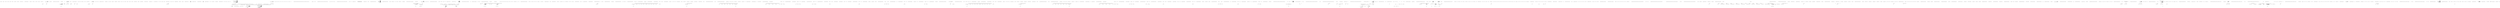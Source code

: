 digraph  {
n0 [cluster="Ninject.Activation.IContext.GetProvider()", label="Entry Ninject.Activation.IContext.GetProvider()", span="65-65"];
n1 [cluster="Ninject.Activation.IContext.GetProvider()", label="Exit Ninject.Activation.IContext.GetProvider()", span="65-65"];
n2 [cluster="Ninject.Activation.IContext.GetScope()", label="Entry Ninject.Activation.IContext.GetScope()", span="71-71"];
n3 [cluster="Ninject.Activation.IContext.GetScope()", label="Exit Ninject.Activation.IContext.GetScope()", span="71-71"];
n4 [cluster="Ninject.Activation.IContext.Resolve()", label="Entry Ninject.Activation.IContext.Resolve()", span="77-77"];
n5 [cluster="Ninject.Activation.IContext.Resolve()", label="Exit Ninject.Activation.IContext.Resolve()", span="77-77"];
n6 [cluster="Ninject.Activation.IContext.BuildPlan(System.Type)", label="Entry Ninject.Activation.IContext.BuildPlan(System.Type)", span="83-83"];
n7 [cluster="Ninject.Activation.IContext.BuildPlan(System.Type)", label="Exit Ninject.Activation.IContext.BuildPlan(System.Type)", span="83-83"];
m1_30 [cluster="System.Collections.Generic.IEnumerable<TSource>.Contains<TSource>(TSource)", file="InstanceChooser.cs", label="Entry System.Collections.Generic.IEnumerable<TSource>.Contains<TSource>(TSource)", span="0-0"];
m1_17 [cluster="Ninject.Modules.IModuleLoaderPlugin.LoadModules(System.Collections.Generic.IEnumerable<string>)", file="InstanceChooser.cs", label="Entry Ninject.Modules.IModuleLoaderPlugin.LoadModules(System.Collections.Generic.IEnumerable<string>)", span="32-32"];
m1_12 [cluster="Ninject.Components.IComponentContainer.GetAll<T>()", file="InstanceChooser.cs", label="Entry Ninject.Components.IComponentContainer.GetAll<T>()", span="66-66"];
m1_38 [cluster="System.IO.Path.GetFileName(string)", file="InstanceChooser.cs", label="Entry System.IO.Path.GetFileName(string)", span="0-0"];
m1_15 [cluster="Unk.Where", file="InstanceChooser.cs", label="Entry Unk.Where", span=""];
m1_43 [cluster="System.IO.Path.GetFullPath(string)", file="InstanceChooser.cs", label="Entry System.IO.Path.GetFullPath(string)", span="0-0"];
m1_55 [cluster="string.Split(char[], System.StringSplitOptions)", file="InstanceChooser.cs", label="Entry string.Split(char[], System.StringSplitOptions)", span="0-0"];
m1_34 [cluster="Ninject.Modules.ModuleLoader.NormalizePaths(string)", file="InstanceChooser.cs", label="Entry Ninject.Modules.ModuleLoader.NormalizePaths(string)", span="68-68"];
m1_40 [cluster="Ninject.Modules.ModuleLoader.NormalizePaths(string)", file="InstanceChooser.cs", label="return Path.IsPathRooted(path)\r\n                        ? new[] { Path.GetFullPath(path) }\r\n                        : GetBaseDirectories().Select(baseDirectory => Path.Combine(baseDirectory, path));", span="70-72"];
m1_41 [cluster="Ninject.Modules.ModuleLoader.NormalizePaths(string)", file="InstanceChooser.cs", label="Exit Ninject.Modules.ModuleLoader.NormalizePaths(string)", span="68-68"];
m1_13 [cluster="System.Collections.Generic.IEnumerable<TSource>.SelectMany<TSource, TResult>(System.Func<TSource, System.Collections.Generic.IEnumerable<TResult>>)", file="InstanceChooser.cs", label="Entry System.Collections.Generic.IEnumerable<TSource>.SelectMany<TSource, TResult>(System.Func<TSource, System.Collections.Generic.IEnumerable<TResult>>)", span="0-0"];
m1_56 [cluster="lambda expression", file="InstanceChooser.cs", label="Entry lambda expression", span="83-83"];
m1_18 [cluster="lambda expression", file="InstanceChooser.cs", label="Entry lambda expression", span="49-49"];
m1_22 [cluster="lambda expression", file="InstanceChooser.cs", label="Entry lambda expression", span="50-50"];
m1_28 [cluster="lambda expression", file="InstanceChooser.cs", label="p.SupportedExtensions.Contains(extension)", span="55-55"];
m1_27 [cluster="lambda expression", file="InstanceChooser.cs", label="Entry lambda expression", span="55-55"];
m1_19 [cluster="lambda expression", file="InstanceChooser.cs", label="GetFilesMatchingPattern(pattern)", span="49-49"];
m1_20 [cluster="lambda expression", file="InstanceChooser.cs", label="Exit lambda expression", span="49-49"];
m1_23 [cluster="lambda expression", file="InstanceChooser.cs", label="Path.GetExtension(filename).ToLowerInvariant()", span="50-50"];
m1_24 [cluster="lambda expression", file="InstanceChooser.cs", label="Exit lambda expression", span="50-50"];
m1_29 [cluster="lambda expression", file="InstanceChooser.cs", label="Exit lambda expression", span="55-55"];
m1_36 [cluster="lambda expression", file="InstanceChooser.cs", label="Directory.GetFiles(path, Path.GetFileName(pattern))", span="65-65"];
m1_35 [cluster="lambda expression", file="InstanceChooser.cs", label="Entry lambda expression", span="65-65"];
m1_37 [cluster="lambda expression", file="InstanceChooser.cs", label="Exit lambda expression", span="65-65"];
m1_47 [cluster="lambda expression", file="InstanceChooser.cs", label="Path.Combine(baseDirectory, path)", span="72-72"];
m1_46 [cluster="lambda expression", file="InstanceChooser.cs", label="Entry lambda expression", span="72-72"];
m1_48 [cluster="lambda expression", file="InstanceChooser.cs", label="Exit lambda expression", span="72-72"];
m1_57 [cluster="lambda expression", file="InstanceChooser.cs", label="Path.Combine(baseDirectory, path)", span="83-83"];
m1_58 [cluster="lambda expression", file="InstanceChooser.cs", label="Exit lambda expression", span="83-83"];
m1_14 [cluster="System.Collections.Generic.IEnumerable<TSource>.GroupBy<TSource, TKey>(System.Func<TSource, TKey>)", file="InstanceChooser.cs", label="Entry System.Collections.Generic.IEnumerable<TSource>.GroupBy<TSource, TKey>(System.Func<TSource, TKey>)", span="0-0"];
m1_21 [cluster="Ninject.Modules.ModuleLoader.GetFilesMatchingPattern(string)", file="InstanceChooser.cs", label="Entry Ninject.Modules.ModuleLoader.GetFilesMatchingPattern(string)", span="62-62"];
m1_31 [cluster="Ninject.Modules.ModuleLoader.GetFilesMatchingPattern(string)", file="InstanceChooser.cs", label="return NormalizePaths(Path.GetDirectoryName(pattern))\r\n                    .SelectMany(path => Directory.GetFiles(path, Path.GetFileName(pattern)));", span="64-65"];
m1_32 [cluster="Ninject.Modules.ModuleLoader.GetFilesMatchingPattern(string)", file="InstanceChooser.cs", label="Exit Ninject.Modules.ModuleLoader.GetFilesMatchingPattern(string)", span="62-62"];
m1_45 [cluster="Unk.Select", file="InstanceChooser.cs", label="Entry Unk.Select", span=""];
m1_49 [cluster="System.IO.Path.Combine(string, string)", file="InstanceChooser.cs", label="Entry System.IO.Path.Combine(string, string)", span="0-0"];
m1_44 [cluster="Ninject.Modules.ModuleLoader.GetBaseDirectories()", file="InstanceChooser.cs", label="Entry Ninject.Modules.ModuleLoader.GetBaseDirectories()", span="75-75"];
m1_50 [cluster="Ninject.Modules.ModuleLoader.GetBaseDirectories()", file="InstanceChooser.cs", label="var baseDirectory = AppDomain.CurrentDomain.BaseDirectory", span="77-77"];
m1_51 [cluster="Ninject.Modules.ModuleLoader.GetBaseDirectories()", file="InstanceChooser.cs", label="var searchPath = AppDomain.CurrentDomain.RelativeSearchPath", span="78-78"];
m1_52 [cluster="Ninject.Modules.ModuleLoader.GetBaseDirectories()", file="InstanceChooser.cs", label="return String.IsNullOrEmpty(searchPath) \r\n                ? new[] {baseDirectory} \r\n                : searchPath.Split(new[] {Path.PathSeparator}, StringSplitOptions.RemoveEmptyEntries)\r\n                    .Select(path => Path.Combine(baseDirectory, path));", span="80-83"];
m1_53 [cluster="Ninject.Modules.ModuleLoader.GetBaseDirectories()", file="InstanceChooser.cs", label="Exit Ninject.Modules.ModuleLoader.GetBaseDirectories()", span="75-75"];
m1_54 [cluster="string.IsNullOrEmpty(string)", file="InstanceChooser.cs", label="Entry string.IsNullOrEmpty(string)", span="0-0"];
m1_26 [cluster="string.ToLowerInvariant()", file="InstanceChooser.cs", label="Entry string.ToLowerInvariant()", span="0-0"];
m1_33 [cluster="System.IO.Path.GetDirectoryName(string)", file="InstanceChooser.cs", label="Entry System.IO.Path.GetDirectoryName(string)", span="0-0"];
m1_25 [cluster="System.IO.Path.GetExtension(string)", file="InstanceChooser.cs", label="Entry System.IO.Path.GetExtension(string)", span="0-0"];
m1_39 [cluster="System.IO.Directory.GetFiles(string, string)", file="InstanceChooser.cs", label="Entry System.IO.Directory.GetFiles(string, string)", span="0-0"];
m1_42 [cluster="System.IO.Path.IsPathRooted(string)", file="InstanceChooser.cs", label="Entry System.IO.Path.IsPathRooted(string)", span="0-0"];
m1_0 [cluster="Ninject.Modules.ModuleLoader.ModuleLoader(Ninject.IKernelConfiguration)", file="InstanceChooser.cs", label="Entry Ninject.Modules.ModuleLoader.ModuleLoader(Ninject.IKernelConfiguration)", span="35-35"];
m1_1 [cluster="Ninject.Modules.ModuleLoader.ModuleLoader(Ninject.IKernelConfiguration)", file="InstanceChooser.cs", label="KernelConfiguration = kernelConfiguration", span="37-37"];
m1_2 [cluster="Ninject.Modules.ModuleLoader.ModuleLoader(Ninject.IKernelConfiguration)", file="InstanceChooser.cs", label="Exit Ninject.Modules.ModuleLoader.ModuleLoader(Ninject.IKernelConfiguration)", span="35-35"];
m1_3 [cluster="Ninject.Modules.ModuleLoader.LoadModules(System.Collections.Generic.IEnumerable<string>)", file="InstanceChooser.cs", label="Entry Ninject.Modules.ModuleLoader.LoadModules(System.Collections.Generic.IEnumerable<string>)", span="44-44"];
m1_4 [cluster="Ninject.Modules.ModuleLoader.LoadModules(System.Collections.Generic.IEnumerable<string>)", file="InstanceChooser.cs", label="var plugins = KernelConfiguration.Components.GetAll<IModuleLoaderPlugin>()", span="46-46"];
m1_5 [cluster="Ninject.Modules.ModuleLoader.LoadModules(System.Collections.Generic.IEnumerable<string>)", file="InstanceChooser.cs", label="var fileGroups = patterns\r\n                .SelectMany(pattern => GetFilesMatchingPattern(pattern))\r\n                .GroupBy(filename => Path.GetExtension(filename).ToLowerInvariant())", span="48-50"];
m1_8 [cluster="Ninject.Modules.ModuleLoader.LoadModules(System.Collections.Generic.IEnumerable<string>)", file="InstanceChooser.cs", label="IModuleLoaderPlugin plugin = plugins.Where(p => p.SupportedExtensions.Contains(extension)).FirstOrDefault()", span="55-55"];
m1_6 [cluster="Ninject.Modules.ModuleLoader.LoadModules(System.Collections.Generic.IEnumerable<string>)", file="InstanceChooser.cs", label=fileGroups, span="52-52"];
m1_7 [cluster="Ninject.Modules.ModuleLoader.LoadModules(System.Collections.Generic.IEnumerable<string>)", file="InstanceChooser.cs", label="string extension = fileGroup.Key", span="54-54"];
m1_10 [cluster="Ninject.Modules.ModuleLoader.LoadModules(System.Collections.Generic.IEnumerable<string>)", file="InstanceChooser.cs", label="plugin.LoadModules(fileGroup)", span="58-58"];
m1_9 [cluster="Ninject.Modules.ModuleLoader.LoadModules(System.Collections.Generic.IEnumerable<string>)", file="InstanceChooser.cs", label="plugin != null", span="57-57"];
m1_11 [cluster="Ninject.Modules.ModuleLoader.LoadModules(System.Collections.Generic.IEnumerable<string>)", file="InstanceChooser.cs", label="Exit Ninject.Modules.ModuleLoader.LoadModules(System.Collections.Generic.IEnumerable<string>)", span="44-44"];
m1_16 [cluster="Unk.FirstOrDefault", file="InstanceChooser.cs", label="Entry Unk.FirstOrDefault", span=""];
m1_59 [file="InstanceChooser.cs", label="Ninject.Modules.ModuleLoader", span=""];
m1_60 [file="InstanceChooser.cs", label=extension, span=""];
m1_61 [file="InstanceChooser.cs", label=string, span=""];
m1_62 [file="InstanceChooser.cs", label=string, span=""];
m1_63 [file="InstanceChooser.cs", label=baseDirectory, span=""];
m2_0 [cluster="Ninject.IInitializable.Initialize()", file="KeyValuePairHelper.cs", label="Entry Ninject.IInitializable.Initialize()", span="30-30"];
m2_1 [cluster="Ninject.IInitializable.Initialize()", file="KeyValuePairHelper.cs", label="Exit Ninject.IInitializable.Initialize()", span="30-30"];
m3_8 [cluster="CommandLine.Core.NameExtensions.FromSpecification(CommandLine.Core.Specification)", file="NameExtensions.cs", label="Entry CommandLine.Core.NameExtensions.FromSpecification(CommandLine.Core.Specification)", span="22-22"];
m3_9 [cluster="CommandLine.Core.NameExtensions.FromSpecification(CommandLine.Core.Specification)", file="NameExtensions.cs", label="specification.Tag", span="24-24"];
m3_11 [cluster="CommandLine.Core.NameExtensions.FromSpecification(CommandLine.Core.Specification)", file="NameExtensions.cs", label="return FromOptionSpecification((OptionSpecification)specification);", span="27-27"];
m3_10 [cluster="CommandLine.Core.NameExtensions.FromSpecification(CommandLine.Core.Specification)", file="NameExtensions.cs", label="SpecificationType.Option", span="26-26"];
m3_12 [cluster="CommandLine.Core.NameExtensions.FromSpecification(CommandLine.Core.Specification)", file="NameExtensions.cs", label="return NameInfo.EmptyName;", span="29-29"];
m3_13 [cluster="CommandLine.Core.NameExtensions.FromSpecification(CommandLine.Core.Specification)", file="NameExtensions.cs", label="Exit CommandLine.Core.NameExtensions.FromSpecification(CommandLine.Core.Specification)", span="22-22"];
m3_7 [cluster="CommandLine.NameInfo.NameInfo(string, string)", file="NameExtensions.cs", label="Entry CommandLine.NameInfo.NameInfo(string, string)", span="20-20"];
m3_3 [cluster="System.StringComparer.Equals(string, string)", file="NameExtensions.cs", label="Entry System.StringComparer.Equals(string, string)", span="0-0"];
m3_0 [cluster="CommandLine.Core.NameExtensions.MatchName(string, string, string, System.StringComparer)", file="NameExtensions.cs", label="Entry CommandLine.Core.NameExtensions.MatchName(string, string, string, System.StringComparer)", span="8-8"];
m3_1 [cluster="CommandLine.Core.NameExtensions.MatchName(string, string, string, System.StringComparer)", file="NameExtensions.cs", label="return value.Length == 1\r\n               ? comparer.Equals(value, shortName)\r\n               : comparer.Equals(value, longName);", span="10-12"];
m3_2 [cluster="CommandLine.Core.NameExtensions.MatchName(string, string, string, System.StringComparer)", file="NameExtensions.cs", label="Exit CommandLine.Core.NameExtensions.MatchName(string, string, string, System.StringComparer)", span="8-8"];
m3_4 [cluster="CommandLine.Core.NameExtensions.FromOptionSpecification(CommandLine.Core.OptionSpecification)", file="NameExtensions.cs", label="Entry CommandLine.Core.NameExtensions.FromOptionSpecification(CommandLine.Core.OptionSpecification)", span="15-15"];
m3_5 [cluster="CommandLine.Core.NameExtensions.FromOptionSpecification(CommandLine.Core.OptionSpecification)", file="NameExtensions.cs", label="return new NameInfo(\r\n                specification.LongName,\r\n                specification.ShortName);", span="17-19"];
m3_6 [cluster="CommandLine.Core.NameExtensions.FromOptionSpecification(CommandLine.Core.OptionSpecification)", file="NameExtensions.cs", label="Exit CommandLine.Core.NameExtensions.FromOptionSpecification(CommandLine.Core.OptionSpecification)", span="15-15"];
m4_30 [cluster="Unk.WithValue", file="OptionMapper.cs", label="Entry Unk.WithValue", span=""];
m4_4 [cluster="Unk.Select", file="OptionMapper.cs", label="Entry Unk.Select", span=""];
m4_18 [cluster="string.MatchName(string, string, System.StringComparer)", file="OptionMapper.cs", label="Entry string.MatchName(string, string, System.StringComparer)", span="8-8"];
m4_24 [cluster="CommandLine.Core.OptionSpecification.FromOptionSpecification()", file="OptionMapper.cs", label="Entry CommandLine.Core.OptionSpecification.FromOptionSpecification()", span="15-15"];
m4_23 [cluster="CommandLine.BadFormatConversionError.BadFormatConversionError(CommandLine.NameInfo)", file="OptionMapper.cs", label="Entry CommandLine.BadFormatConversionError.BadFormatConversionError(CommandLine.NameInfo)", span="349-349"];
m4_11 [cluster="Unk.ToMaybe", file="OptionMapper.cs", label="Entry Unk.ToMaybe", span=""];
m4_10 [cluster="Unk.FirstOrDefault", file="OptionMapper.cs", label="Entry Unk.FirstOrDefault", span=""];
m4_25 [cluster="CSharpx.Maybe.Just<T>(T)", file="OptionMapper.cs", label="Entry CSharpx.Maybe.Just<T>(T)", span="124-124"];
m4_13 [cluster="System.Tuple.Create<T1, T2>(T1, T2)", file="OptionMapper.cs", label="Entry System.Tuple.Create<T1, T2>(T1, T2)", span="0-0"];
m4_29 [cluster="Unk.Just", file="OptionMapper.cs", label="Entry Unk.Just", span=""];
m4_26 [cluster="lambda expression", file="OptionMapper.cs", label="Entry lambda expression", span="28-31"];
m4_8 [cluster="lambda expression", file="OptionMapper.cs", label="options.FirstOrDefault(\r\n                            s =>\r\n                            s.Key.MatchName(((OptionSpecification)pt.Specification).ShortName, ((OptionSpecification)pt.Specification).LongName, comparer))\r\n                               .ToMaybe()\r\n                               .Return(sequence =>\r\n                                    converter(sequence.Value, pt.Property.PropertyType, pt.Specification.TargetType != TargetType.Sequence)\r\n                                    .Return(converted =>\r\n                                            Tuple.Create(\r\n                                                pt.WithValue(Maybe.Just(converted)),\r\n                                                Maybe.Nothing<Error>()),\r\n                                            Tuple.Create<SpecificationProperty, Maybe<Error>>(\r\n                                                pt,\r\n                                                Maybe.Just<Error>(new BadFormatConversionError(((OptionSpecification)pt.Specification).FromOptionSpecification())))),\r\n                                Tuple.Create(pt, Maybe.Nothing<Error>()))", span="22-35"];
m4_16 [cluster="lambda expression", file="OptionMapper.cs", label="s.Key.MatchName(((OptionSpecification)pt.Specification).ShortName, ((OptionSpecification)pt.Specification).LongName, comparer)", span="24-24"];
m4_20 [cluster="lambda expression", file="OptionMapper.cs", label="converter(sequence.Value, pt.Property.PropertyType, pt.Specification.TargetType != TargetType.Sequence)\r\n                                    .Return(converted =>\r\n                                            Tuple.Create(\r\n                                                pt.WithValue(Maybe.Just(converted)),\r\n                                                Maybe.Nothing<Error>()),\r\n                                            Tuple.Create<SpecificationProperty, Maybe<Error>>(\r\n                                                pt,\r\n                                                Maybe.Just<Error>(new BadFormatConversionError(((OptionSpecification)pt.Specification).FromOptionSpecification()))))", span="27-34"];
m4_7 [cluster="lambda expression", file="OptionMapper.cs", label="Entry lambda expression", span="21-35"];
m4_31 [cluster="lambda expression", file="OptionMapper.cs", label="Entry lambda expression", span="38-38"];
m4_34 [cluster="lambda expression", file="OptionMapper.cs", label="Entry lambda expression", span="39-39"];
m4_37 [cluster="lambda expression", file="OptionMapper.cs", label="Entry lambda expression", span="39-39"];
m4_27 [cluster="lambda expression", file="OptionMapper.cs", label="Tuple.Create(\r\n                                                pt.WithValue(Maybe.Just(converted)),\r\n                                                Maybe.Nothing<Error>())", span="29-31"];
m4_9 [cluster="lambda expression", file="OptionMapper.cs", label="Exit lambda expression", span="21-35"];
m4_15 [cluster="lambda expression", file="OptionMapper.cs", label="Entry lambda expression", span="23-24"];
m4_19 [cluster="lambda expression", file="OptionMapper.cs", label="Entry lambda expression", span="26-34"];
m4_17 [cluster="lambda expression", file="OptionMapper.cs", label="Exit lambda expression", span="23-24"];
m4_21 [cluster="lambda expression", file="OptionMapper.cs", label="Exit lambda expression", span="26-34"];
m4_28 [cluster="lambda expression", file="OptionMapper.cs", label="Exit lambda expression", span="28-31"];
m4_32 [cluster="lambda expression", file="OptionMapper.cs", label="se.Item1", span="38-38"];
m4_33 [cluster="lambda expression", file="OptionMapper.cs", label="Exit lambda expression", span="38-38"];
m4_35 [cluster="lambda expression", file="OptionMapper.cs", label="se.Item2", span="39-39"];
m4_36 [cluster="lambda expression", file="OptionMapper.cs", label="Exit lambda expression", span="39-39"];
m4_38 [cluster="lambda expression", file="OptionMapper.cs", label="se.Value", span="39-39"];
m4_39 [cluster="lambda expression", file="OptionMapper.cs", label="Exit lambda expression", span="39-39"];
m4_14 [cluster="Unk.Return", file="OptionMapper.cs", label="Entry Unk.Return", span=""];
m4_22 [cluster="Unk.converter", file="OptionMapper.cs", label="Entry Unk.converter", span=""];
m4_5 [cluster="Unk.>", file="OptionMapper.cs", label="Entry Unk.>", span=""];
m4_12 [cluster="CSharpx.Maybe.Nothing<T>()", file="OptionMapper.cs", label="Entry CSharpx.Maybe.Nothing<T>()", span="116-116"];
m4_6 [cluster="Unk.Succeed", file="OptionMapper.cs", label="Entry Unk.Succeed", span=""];
m4_0 [cluster="CommandLine.Core.OptionMapper.MapValues(System.Collections.Generic.IEnumerable<CommandLine.Core.SpecificationProperty>, System.Collections.Generic.IEnumerable<System.Collections.Generic.KeyValuePair<string, System.Collections.Generic.IEnumerable<string>>>, System.Func<System.Collections.Generic.IEnumerable<string>, System.Type, bool, CSharpx.Maybe<object>>, System.StringComparer)", file="OptionMapper.cs", label="Entry CommandLine.Core.OptionMapper.MapValues(System.Collections.Generic.IEnumerable<CommandLine.Core.SpecificationProperty>, System.Collections.Generic.IEnumerable<System.Collections.Generic.KeyValuePair<string, System.Collections.Generic.IEnumerable<string>>>, System.Func<System.Collections.Generic.IEnumerable<string>, System.Type, bool, CSharpx.Maybe<object>>, System.StringComparer)", span="14-14"];
m4_1 [cluster="CommandLine.Core.OptionMapper.MapValues(System.Collections.Generic.IEnumerable<CommandLine.Core.SpecificationProperty>, System.Collections.Generic.IEnumerable<System.Collections.Generic.KeyValuePair<string, System.Collections.Generic.IEnumerable<string>>>, System.Func<System.Collections.Generic.IEnumerable<string>, System.Type, bool, CSharpx.Maybe<object>>, System.StringComparer)", file="OptionMapper.cs", label="var sequencesAndErrors = propertyTuples\r\n                .Select(pt =>\r\n                    options.FirstOrDefault(\r\n                            s =>\r\n                            s.Key.MatchName(((OptionSpecification)pt.Specification).ShortName, ((OptionSpecification)pt.Specification).LongName, comparer))\r\n                               .ToMaybe()\r\n                               .Return(sequence =>\r\n                                    converter(sequence.Value, pt.Property.PropertyType, pt.Specification.TargetType != TargetType.Sequence)\r\n                                    .Return(converted =>\r\n                                            Tuple.Create(\r\n                                                pt.WithValue(Maybe.Just(converted)),\r\n                                                Maybe.Nothing<Error>()),\r\n                                            Tuple.Create<SpecificationProperty, Maybe<Error>>(\r\n                                                pt,\r\n                                                Maybe.Just<Error>(new BadFormatConversionError(((OptionSpecification)pt.Specification).FromOptionSpecification())))),\r\n                                Tuple.Create(pt, Maybe.Nothing<Error>()))\r\n                )", span="20-36"];
m4_2 [cluster="CommandLine.Core.OptionMapper.MapValues(System.Collections.Generic.IEnumerable<CommandLine.Core.SpecificationProperty>, System.Collections.Generic.IEnumerable<System.Collections.Generic.KeyValuePair<string, System.Collections.Generic.IEnumerable<string>>>, System.Func<System.Collections.Generic.IEnumerable<string>, System.Type, bool, CSharpx.Maybe<object>>, System.StringComparer)", file="OptionMapper.cs", label="return Result.Succeed(\r\n                sequencesAndErrors.Select(se => se.Item1),\r\n                sequencesAndErrors.Select(se => se.Item2).OfType<Just<Error>>().Select(se => se.Value));", span="37-39"];
m4_3 [cluster="CommandLine.Core.OptionMapper.MapValues(System.Collections.Generic.IEnumerable<CommandLine.Core.SpecificationProperty>, System.Collections.Generic.IEnumerable<System.Collections.Generic.KeyValuePair<string, System.Collections.Generic.IEnumerable<string>>>, System.Func<System.Collections.Generic.IEnumerable<string>, System.Type, bool, CSharpx.Maybe<object>>, System.StringComparer)", file="OptionMapper.cs", label="Exit CommandLine.Core.OptionMapper.MapValues(System.Collections.Generic.IEnumerable<CommandLine.Core.SpecificationProperty>, System.Collections.Generic.IEnumerable<System.Collections.Generic.KeyValuePair<string, System.Collections.Generic.IEnumerable<string>>>, System.Func<System.Collections.Generic.IEnumerable<string>, System.Type, bool, CSharpx.Maybe<object>>, System.StringComparer)", span="14-14"];
m4_40 [file="OptionMapper.cs", label="System.Collections.Generic.IEnumerable<System.Collections.Generic.KeyValuePair<string, System.Collections.Generic.IEnumerable<string>>>", span=""];
m4_41 [file="OptionMapper.cs", label="System.Func<System.Collections.Generic.IEnumerable<string>, System.Type, bool, CSharpx.Maybe<object>>", span=""];
m4_42 [file="OptionMapper.cs", label="System.StringComparer", span=""];
m4_43 [file="OptionMapper.cs", label="CommandLine.Core.SpecificationProperty", span=""];
m5_16 [cluster="System.Linq.Enumerable.Empty<TResult>()", file="OptionSpecification.cs", label="Entry System.Linq.Enumerable.Empty<TResult>()", span="0-0"];
m5_12 [cluster="System.Type.ToTargetType()", file="OptionSpecification.cs", label="Entry System.Type.ToTargetType()", span="71-71"];
m5_0 [cluster="CommandLine.Core.OptionSpecification.OptionSpecification(string, string, bool, string, CSharpx.Maybe<int>, CSharpx.Maybe<int>, char, CSharpx.Maybe<object>, string, string, System.Collections.Generic.IEnumerable<string>, System.Type, CommandLine.Core.TargetType)", file="OptionSpecification.cs", label="Entry CommandLine.Core.OptionSpecification.OptionSpecification(string, string, bool, string, CSharpx.Maybe<int>, CSharpx.Maybe<int>, char, CSharpx.Maybe<object>, string, string, System.Collections.Generic.IEnumerable<string>, System.Type, CommandLine.Core.TargetType)", span="16-16"];
m5_1 [cluster="CommandLine.Core.OptionSpecification.OptionSpecification(string, string, bool, string, CSharpx.Maybe<int>, CSharpx.Maybe<int>, char, CSharpx.Maybe<object>, string, string, System.Collections.Generic.IEnumerable<string>, System.Type, CommandLine.Core.TargetType)", file="OptionSpecification.cs", label="this.shortName = shortName", span="21-21"];
m5_2 [cluster="CommandLine.Core.OptionSpecification.OptionSpecification(string, string, bool, string, CSharpx.Maybe<int>, CSharpx.Maybe<int>, char, CSharpx.Maybe<object>, string, string, System.Collections.Generic.IEnumerable<string>, System.Type, CommandLine.Core.TargetType)", file="OptionSpecification.cs", label="this.longName = longName", span="22-22"];
m5_3 [cluster="CommandLine.Core.OptionSpecification.OptionSpecification(string, string, bool, string, CSharpx.Maybe<int>, CSharpx.Maybe<int>, char, CSharpx.Maybe<object>, string, string, System.Collections.Generic.IEnumerable<string>, System.Type, CommandLine.Core.TargetType)", file="OptionSpecification.cs", label="this.separator = separator", span="23-23"];
m5_4 [cluster="CommandLine.Core.OptionSpecification.OptionSpecification(string, string, bool, string, CSharpx.Maybe<int>, CSharpx.Maybe<int>, char, CSharpx.Maybe<object>, string, string, System.Collections.Generic.IEnumerable<string>, System.Type, CommandLine.Core.TargetType)", file="OptionSpecification.cs", label="this.setName = setName", span="24-24"];
m5_5 [cluster="CommandLine.Core.OptionSpecification.OptionSpecification(string, string, bool, string, CSharpx.Maybe<int>, CSharpx.Maybe<int>, char, CSharpx.Maybe<object>, string, string, System.Collections.Generic.IEnumerable<string>, System.Type, CommandLine.Core.TargetType)", file="OptionSpecification.cs", label="Exit CommandLine.Core.OptionSpecification.OptionSpecification(string, string, bool, string, CSharpx.Maybe<int>, CSharpx.Maybe<int>, char, CSharpx.Maybe<object>, string, string, System.Collections.Generic.IEnumerable<string>, System.Type, CommandLine.Core.TargetType)", span="16-16"];
m5_10 [cluster="CSharpx.Maybe.Just<T>(T)", file="OptionSpecification.cs", label="Entry CSharpx.Maybe.Just<T>(T)", span="124-124"];
m5_11 [cluster="T.ToMaybe<T>()", file="OptionSpecification.cs", label="Entry T.ToMaybe<T>()", span="249-249"];
m5_13 [cluster="CommandLine.Core.OptionSpecification.NewSwitch(string, string, bool, string, string)", file="OptionSpecification.cs", label="Entry CommandLine.Core.OptionSpecification.NewSwitch(string, string, bool, string, string)", span="45-45"];
m5_14 [cluster="CommandLine.Core.OptionSpecification.NewSwitch(string, string, bool, string, string)", file="OptionSpecification.cs", label="return new OptionSpecification(shortName, longName, required, string.Empty, Maybe.Nothing<int>(), Maybe.Nothing<int>(),\r\n                '\0', Maybe.Nothing<object>(), helpText, metaValue, Enumerable.Empty<string>(), typeof(bool), TargetType.Switch);", span="47-48"];
m5_15 [cluster="CommandLine.Core.OptionSpecification.NewSwitch(string, string, bool, string, string)", file="OptionSpecification.cs", label="Exit CommandLine.Core.OptionSpecification.NewSwitch(string, string, bool, string, string)", span="45-45"];
m5_9 [cluster="CSharpx.Maybe.Nothing<T>()", file="OptionSpecification.cs", label="Entry CSharpx.Maybe.Nothing<T>()", span="116-116"];
m5_6 [cluster="CommandLine.Core.OptionSpecification.FromAttribute(CommandLine.OptionAttribute, System.Type, System.Collections.Generic.IEnumerable<string>)", file="OptionSpecification.cs", label="Entry CommandLine.Core.OptionSpecification.FromAttribute(CommandLine.OptionAttribute, System.Type, System.Collections.Generic.IEnumerable<string>)", span="27-27"];
m5_7 [cluster="CommandLine.Core.OptionSpecification.FromAttribute(CommandLine.OptionAttribute, System.Type, System.Collections.Generic.IEnumerable<string>)", file="OptionSpecification.cs", label="return new OptionSpecification(\r\n                attribute.ShortName,\r\n                attribute.LongName,\r\n                attribute.Required,\r\n                attribute.SetName,\r\n                attribute.Min == -1 ? Maybe.Nothing<int>() : Maybe.Just(attribute.Min),\r\n                attribute.Max == -1 ? Maybe.Nothing<int>() : Maybe.Just(attribute.Max),\r\n                attribute.Separator,\r\n                attribute.Default.ToMaybe(),\r\n                attribute.HelpText,\r\n                attribute.MetaValue,\r\n                enumValues,\r\n                conversionType,\r\n                conversionType.ToTargetType());", span="29-42"];
m5_8 [cluster="CommandLine.Core.OptionSpecification.FromAttribute(CommandLine.OptionAttribute, System.Type, System.Collections.Generic.IEnumerable<string>)", file="OptionSpecification.cs", label="Exit CommandLine.Core.OptionSpecification.FromAttribute(CommandLine.OptionAttribute, System.Type, System.Collections.Generic.IEnumerable<string>)", span="27-27"];
m5_17 [file="OptionSpecification.cs", label="CommandLine.Core.OptionSpecification", span=""];
m6_0 [cluster="CommandLine.Infrastructure.PopsicleSetter.Set<T>(bool, ref T, T)", file="PopsicleSetter.cs", label="Entry CommandLine.Infrastructure.PopsicleSetter.Set<T>(bool, ref T, T)", span="8-8"];
m6_1 [cluster="CommandLine.Infrastructure.PopsicleSetter.Set<T>(bool, ref T, T)", file="PopsicleSetter.cs", label=consumed, span="10-10"];
m6_3 [cluster="CommandLine.Infrastructure.PopsicleSetter.Set<T>(bool, ref T, T)", file="PopsicleSetter.cs", label="field = value", span="15-15"];
m6_2 [cluster="CommandLine.Infrastructure.PopsicleSetter.Set<T>(bool, ref T, T)", file="PopsicleSetter.cs", label="throw new InvalidOperationException();", span="12-12"];
m6_4 [cluster="CommandLine.Infrastructure.PopsicleSetter.Set<T>(bool, ref T, T)", file="PopsicleSetter.cs", label="Exit CommandLine.Infrastructure.PopsicleSetter.Set<T>(bool, ref T, T)", span="8-8"];
m6_5 [cluster="System.InvalidOperationException.InvalidOperationException()", file="PopsicleSetter.cs", label="Entry System.InvalidOperationException.InvalidOperationException()", span="0-0"];
m7_11 [cluster="lambda expression", file="Scalar.cs", label="Entry lambda expression", span="19-20"];
m7_5 [cluster="lambda expression", file="Scalar.cs", label="f.IsName() && s.IsValue()\r\n                            ? typeLookup(f.Text).Return(info =>\r\n                                    info.TargetType == TargetType.Scalar ? new[] { f, s } : new Token[] { }, new Token[] { })\r\n                                    : new Token[] { }", span="18-21"];
m7_4 [cluster="lambda expression", file="Scalar.cs", label="Entry lambda expression", span="17-21"];
m7_12 [cluster="lambda expression", file="Scalar.cs", label="info.TargetType == TargetType.Scalar ? new[] { f, s } : new Token[] { }", span="20-20"];
m7_6 [cluster="lambda expression", file="Scalar.cs", label="Exit lambda expression", span="17-21"];
m7_13 [cluster="lambda expression", file="Scalar.cs", label="Exit lambda expression", span="19-20"];
m7_10 [cluster="Unk.Return", file="Scalar.cs", label="Entry Unk.Return", span=""];
m7_0 [cluster="CommandLine.Core.Scalar.Partition(System.Collections.Generic.IEnumerable<CommandLine.Core.Token>, System.Func<string, CSharpx.Maybe<CommandLine.Core.TypeDescriptor>>)", file="Scalar.cs", label="Entry CommandLine.Core.Scalar.Partition(System.Collections.Generic.IEnumerable<CommandLine.Core.Token>, System.Func<string, CSharpx.Maybe<CommandLine.Core.TypeDescriptor>>)", span="12-12"];
m7_1 [cluster="CommandLine.Core.Scalar.Partition(System.Collections.Generic.IEnumerable<CommandLine.Core.Token>, System.Func<string, CSharpx.Maybe<CommandLine.Core.TypeDescriptor>>)", file="Scalar.cs", label="return from tseq in tokens.Pairwise(\r\n                (f, s) =>\r\n                        f.IsName() && s.IsValue()\r\n                            ? typeLookup(f.Text).Return(info =>\r\n                                    info.TargetType == TargetType.Scalar ? new[] { f, s } : new Token[] { }, new Token[] { })\r\n                                    : new Token[] { })\r\n                   from t in tseq\r\n                   select t;", span="16-23"];
m7_2 [cluster="CommandLine.Core.Scalar.Partition(System.Collections.Generic.IEnumerable<CommandLine.Core.Token>, System.Func<string, CSharpx.Maybe<CommandLine.Core.TypeDescriptor>>)", file="Scalar.cs", label="Exit CommandLine.Core.Scalar.Partition(System.Collections.Generic.IEnumerable<CommandLine.Core.Token>, System.Func<string, CSharpx.Maybe<CommandLine.Core.TypeDescriptor>>)", span="12-12"];
m7_7 [cluster="CommandLine.Core.Token.IsName()", file="Scalar.cs", label="Entry CommandLine.Core.Token.IsName()", span="128-128"];
m7_8 [cluster="CommandLine.Core.Token.IsValue()", file="Scalar.cs", label="Entry CommandLine.Core.Token.IsValue()", span="133-133"];
m7_9 [cluster="System.Func<T, TResult>.Invoke(T)", file="Scalar.cs", label="Entry System.Func<T, TResult>.Invoke(T)", span="0-0"];
m7_3 [cluster="Unk.Pairwise", file="Scalar.cs", label="Entry Unk.Pairwise", span=""];
m7_14 [file="Scalar.cs", label="System.Func<string, CSharpx.Maybe<CommandLine.Core.TypeDescriptor>>", span=""];
m7_15 [file="Scalar.cs", label="CommandLine.Core.Token", span=""];
m7_16 [file="Scalar.cs", label="CommandLine.Core.Token", span=""];
m8_22 [cluster="System.Collections.Generic.IEnumerable<TSource>.IndexOf<TSource>(System.Func<TSource, bool>)", file="Sequence.cs", label="Entry System.Collections.Generic.IEnumerable<TSource>.IndexOf<TSource>(System.Func<TSource, bool>)", span="10-10"];
m8_24 [cluster="System.Collections.Generic.IEnumerable<TSource>.TakeWhile<TSource>(System.Func<TSource, bool>)", file="Sequence.cs", label="Entry System.Collections.Generic.IEnumerable<TSource>.TakeWhile<TSource>(System.Func<TSource, bool>)", span="0-0"];
m8_0 [cluster="CommandLine.Core.Sequence.Partition(System.Collections.Generic.IEnumerable<CommandLine.Core.Token>, System.Func<string, CSharpx.Maybe<CommandLine.Core.TypeDescriptor>>)", file="Sequence.cs", label="Entry CommandLine.Core.Sequence.Partition(System.Collections.Generic.IEnumerable<CommandLine.Core.Token>, System.Func<string, CSharpx.Maybe<CommandLine.Core.TypeDescriptor>>)", span="12-12"];
m8_1 [cluster="CommandLine.Core.Sequence.Partition(System.Collections.Generic.IEnumerable<CommandLine.Core.Token>, System.Func<string, CSharpx.Maybe<CommandLine.Core.TypeDescriptor>>)", file="Sequence.cs", label="return from tseq in tokens.Pairwise(\r\n                (f, s) =>\r\n                        f.IsName() && s.IsValue()\r\n                            ? typeLookup(f.Text).Return(info =>\r\n                                   info.TargetType == TargetType.Sequence\r\n                                        ? new[] { f }.Concat(tokens.OfSequence(f, info))\r\n                                        : new Token[] { }, new Token[] { })\r\n                            : new Token[] { })\r\n                   from t in tseq\r\n                   select t;", span="16-25"];
m8_2 [cluster="CommandLine.Core.Sequence.Partition(System.Collections.Generic.IEnumerable<CommandLine.Core.Token>, System.Func<string, CSharpx.Maybe<CommandLine.Core.TypeDescriptor>>)", file="Sequence.cs", label="Exit CommandLine.Core.Sequence.Partition(System.Collections.Generic.IEnumerable<CommandLine.Core.Token>, System.Func<string, CSharpx.Maybe<CommandLine.Core.TypeDescriptor>>)", span="12-12"];
m8_35 [cluster="Unk.Take", file="Sequence.cs", label="Entry Unk.Take", span=""];
m8_15 [cluster="System.Collections.Generic.IEnumerable<TSource>.Concat<TSource>(System.Collections.Generic.IEnumerable<TSource>)", file="Sequence.cs", label="Entry System.Collections.Generic.IEnumerable<TSource>.Concat<TSource>(System.Collections.Generic.IEnumerable<TSource>)", span="0-0"];
m8_28 [cluster="object.Equals(object)", file="Sequence.cs", label="Entry object.Equals(object)", span="0-0"];
m8_36 [cluster="lambda expression", file="Sequence.cs", label="Entry lambda expression", span="36-36"];
m8_5 [cluster="lambda expression", file="Sequence.cs", label="f.IsName() && s.IsValue()\r\n                            ? typeLookup(f.Text).Return(info =>\r\n                                   info.TargetType == TargetType.Sequence\r\n                                        ? new[] { f }.Concat(tokens.OfSequence(f, info))\r\n                                        : new Token[] { }, new Token[] { })\r\n                            : new Token[] { }", span="18-23"];
m8_12 [cluster="lambda expression", file="Sequence.cs", label="info.TargetType == TargetType.Sequence\r\n                                        ? new[] { f }.Concat(tokens.OfSequence(f, info))\r\n                                        : new Token[] { }", span="20-22"];
m8_4 [cluster="lambda expression", file="Sequence.cs", label="Entry lambda expression", span="17-23"];
m8_6 [cluster="lambda expression", file="Sequence.cs", label="Exit lambda expression", span="17-23"];
m8_11 [cluster="lambda expression", file="Sequence.cs", label="Entry lambda expression", span="19-22"];
m8_13 [cluster="lambda expression", file="Sequence.cs", label="Exit lambda expression", span="19-22"];
m8_26 [cluster="lambda expression", file="Sequence.cs", label="t.Equals(nameToken)", span="30-30"];
m8_30 [cluster="lambda expression", file="Sequence.cs", label="info.MaxItems.Return(\r\n                            n => tokens.Skip(nameIndex + 1).Take(n),\r\n                                 tokens.Skip(nameIndex + 1).TakeWhile(v => v.IsValue()))", span="34-36"];
m8_33 [cluster="lambda expression", file="Sequence.cs", label="tokens.Skip(nameIndex + 1).Take(n)", span="35-35"];
m8_25 [cluster="lambda expression", file="Sequence.cs", label="Entry lambda expression", span="30-30"];
m8_29 [cluster="lambda expression", file="Sequence.cs", label="Entry lambda expression", span="34-36"];
m8_39 [cluster="lambda expression", file="Sequence.cs", label="Entry lambda expression", span="37-37"];
m8_27 [cluster="lambda expression", file="Sequence.cs", label="Exit lambda expression", span="30-30"];
m8_31 [cluster="lambda expression", file="Sequence.cs", label="Exit lambda expression", span="34-36"];
m8_32 [cluster="lambda expression", file="Sequence.cs", label="Entry lambda expression", span="35-35"];
m8_34 [cluster="lambda expression", file="Sequence.cs", label="Exit lambda expression", span="35-35"];
m8_37 [cluster="lambda expression", file="Sequence.cs", label="v.IsValue()", span="36-36"];
m8_38 [cluster="lambda expression", file="Sequence.cs", label="Exit lambda expression", span="36-36"];
m8_40 [cluster="lambda expression", file="Sequence.cs", label="v.IsValue()", span="37-37"];
m8_41 [cluster="lambda expression", file="Sequence.cs", label="Exit lambda expression", span="37-37"];
m8_10 [cluster="Unk.Return", file="Sequence.cs", label="Entry Unk.Return", span=""];
m8_23 [cluster="System.Collections.Generic.IEnumerable<TSource>.Skip<TSource>(int)", file="Sequence.cs", label="Entry System.Collections.Generic.IEnumerable<TSource>.Skip<TSource>(int)", span="0-0"];
m8_16 [cluster="CommandLine.Core.Sequence.OfSequence(System.Collections.Generic.IEnumerable<CommandLine.Core.Token>, CommandLine.Core.Token, CommandLine.Core.TypeDescriptor)", file="Sequence.cs", label="Entry CommandLine.Core.Sequence.OfSequence(System.Collections.Generic.IEnumerable<CommandLine.Core.Token>, CommandLine.Core.Token, CommandLine.Core.TypeDescriptor)", span="28-28"];
m8_17 [cluster="CommandLine.Core.Sequence.OfSequence(System.Collections.Generic.IEnumerable<CommandLine.Core.Token>, CommandLine.Core.Token, CommandLine.Core.TypeDescriptor)", file="Sequence.cs", label="var nameIndex = tokens.IndexOf(t => t.Equals(nameToken))", span="30-30"];
m8_19 [cluster="CommandLine.Core.Sequence.OfSequence(System.Collections.Generic.IEnumerable<CommandLine.Core.Token>, CommandLine.Core.Token, CommandLine.Core.TypeDescriptor)", file="Sequence.cs", label="return info.NextValue.Return(\r\n                    _ => info.MaxItems.Return(\r\n                            n => tokens.Skip(nameIndex + 1).Take(n),\r\n                                 tokens.Skip(nameIndex + 1).TakeWhile(v => v.IsValue())),\r\n                    tokens.Skip(nameIndex + 1).TakeWhile(v => v.IsValue()));", span="33-37"];
m8_18 [cluster="CommandLine.Core.Sequence.OfSequence(System.Collections.Generic.IEnumerable<CommandLine.Core.Token>, CommandLine.Core.Token, CommandLine.Core.TypeDescriptor)", file="Sequence.cs", label="nameIndex >= 0", span="31-31"];
m8_20 [cluster="CommandLine.Core.Sequence.OfSequence(System.Collections.Generic.IEnumerable<CommandLine.Core.Token>, CommandLine.Core.Token, CommandLine.Core.TypeDescriptor)", file="Sequence.cs", label="return new Token[] { };", span="39-39"];
m8_21 [cluster="CommandLine.Core.Sequence.OfSequence(System.Collections.Generic.IEnumerable<CommandLine.Core.Token>, CommandLine.Core.Token, CommandLine.Core.TypeDescriptor)", file="Sequence.cs", label="Exit CommandLine.Core.Sequence.OfSequence(System.Collections.Generic.IEnumerable<CommandLine.Core.Token>, CommandLine.Core.Token, CommandLine.Core.TypeDescriptor)", span="28-28"];
m8_7 [cluster="CommandLine.Core.Token.IsName()", file="Sequence.cs", label="Entry CommandLine.Core.Token.IsName()", span="128-128"];
m8_14 [cluster="Unk.OfSequence", file="Sequence.cs", label="Entry Unk.OfSequence", span=""];
m8_8 [cluster="CommandLine.Core.Token.IsValue()", file="Sequence.cs", label="Entry CommandLine.Core.Token.IsValue()", span="133-133"];
m8_9 [cluster="System.Func<T, TResult>.Invoke(T)", file="Sequence.cs", label="Entry System.Func<T, TResult>.Invoke(T)", span="0-0"];
m8_3 [cluster="Unk.Pairwise", file="Sequence.cs", label="Entry Unk.Pairwise", span=""];
m8_42 [file="Sequence.cs", label="System.Collections.Generic.IEnumerable<CommandLine.Core.Token>", span=""];
m8_43 [file="Sequence.cs", label="System.Func<string, CSharpx.Maybe<CommandLine.Core.TypeDescriptor>>", span=""];
m8_44 [file="Sequence.cs", label="CommandLine.Core.Token", span=""];
m8_45 [file="Sequence.cs", label="CommandLine.Core.Token", span=""];
m8_46 [file="Sequence.cs", label="System.Collections.Generic.IEnumerable<CommandLine.Core.Token>", span=""];
m8_47 [file="Sequence.cs", label="CommandLine.Core.TypeDescriptor", span=""];
m8_48 [file="Sequence.cs", label=nameIndex, span=""];
m9_8 [cluster="lambda expression", file="Specification.cs", label="Thread.CurrentThread.CurrentCulture = newCulture", span="21-21"];
m9_3 [cluster="CommandLine.Tests.CultureInfoExtensions.MakeCultureHandlers(System.Globalization.CultureInfo)", color=green, community=0, file="Specification.cs", label="Action resetter = () => Thread.CurrentThread.CurrentCulture = currentCulutre", prediction=0, span="23-23"];
m9_16 [cluster="Ninject.IKernelConfiguration.Load(System.Collections.Generic.IEnumerable<System.Reflection.Assembly>)", file="Specification.cs", label="Entry Ninject.IKernelConfiguration.Load(System.Collections.Generic.IEnumerable<System.Reflection.Assembly>)", span="44-44"];
m9_6 [cluster="Ninject.ModuleLoadExtensions.Load(Ninject.IKernelConfiguration, params Ninject.Modules.INinjectModule[])", file="Specification.cs", label="kernelConfiguration.Load(modules)", span="41-41"];
m9_0 [cluster="CommandLine.Tests.CultureInfoExtensions.MakeCultureHandlers(System.Globalization.CultureInfo)", file="Specification.cs", label="Entry CommandLine.Tests.CultureInfoExtensions.MakeCultureHandlers(System.Globalization.CultureInfo)", span="17-17"];
m9_1 [cluster="CommandLine.Tests.CultureInfoExtensions.MakeCultureHandlers(System.Globalization.CultureInfo)", file="Specification.cs", label="var currentCulutre = Thread.CurrentThread.CurrentCulture", span="19-19"];
m9_2 [cluster="CommandLine.Tests.CultureInfoExtensions.MakeCultureHandlers(System.Globalization.CultureInfo)", file="Specification.cs", label="Action changer = () => Thread.CurrentThread.CurrentCulture = newCulture", span="21-21"];
m9_12 [cluster="lambda expression", file="Specification.cs", label="Exit lambda expression", span="23-23"];
m9_4 [cluster="CommandLine.Tests.CultureInfoExtensions.MakeCultureHandlers(System.Globalization.CultureInfo)", file="Specification.cs", label="return new CultureHandlers { ChangeCulture = changer, ResetCulture = resetter };", span="25-25"];
m9_9 [cluster="lambda expression", file="Specification.cs", label="Exit lambda expression", span="21-21"];
m9_10 [cluster="lambda expression", file="Specification.cs", label="Entry lambda expression", span="23-23"];
m9_11 [cluster="lambda expression", color=green, community=0, file="Specification.cs", label="Thread.CurrentThread.CurrentCulture = currentCulutre", prediction=1, span="23-23"];
m9_5 [cluster="Ninject.ModuleLoadExtensions.Load(Ninject.IKernelConfiguration, params Ninject.Modules.INinjectModule[])", file="Specification.cs", label="Entry Ninject.ModuleLoadExtensions.Load(Ninject.IKernelConfiguration, params Ninject.Modules.INinjectModule[])", span="39-39"];
m9_13 [cluster="Ninject.ModuleLoadExtensions.Load(Ninject.IKernelConfiguration, params System.Reflection.Assembly[])", file="Specification.cs", label="System.Globalization.CultureInfo", span=""];
m9_14 [cluster="Ninject.ModuleLoadExtensions.Load(Ninject.IKernelConfiguration, params System.Reflection.Assembly[])", file="Specification.cs", label=currentCulutre, span=""];
m9_15 [cluster="Ninject.ModuleLoadExtensions.Load(Ninject.IKernelConfiguration, params System.Reflection.Assembly[])", file="Specification.cs", label="Exit Ninject.ModuleLoadExtensions.Load(Ninject.IKernelConfiguration, params System.Reflection.Assembly[])", span="60-60"];
m9_7 [cluster="Ninject.ModuleLoadExtensions.Load(Ninject.IKernelConfiguration, params Ninject.Modules.INinjectModule[])", file="Specification.cs", label="Exit Ninject.ModuleLoadExtensions.Load(Ninject.IKernelConfiguration, params Ninject.Modules.INinjectModule[])", span="39-39"];
m10_5 [cluster="CommandLine.Core.SpecificationProperty.Create(CommandLine.Core.Specification, System.Reflection.PropertyInfo, CSharpx.Maybe<object>)", file="SpecificationProperty.cs", label="Entry CommandLine.Core.SpecificationProperty.Create(CommandLine.Core.Specification, System.Reflection.PropertyInfo, CSharpx.Maybe<object>)", span="21-21"];
m10_6 [cluster="CommandLine.Core.SpecificationProperty.Create(CommandLine.Core.Specification, System.Reflection.PropertyInfo, CSharpx.Maybe<object>)", file="SpecificationProperty.cs", label="value == null", span="23-23"];
m10_8 [cluster="CommandLine.Core.SpecificationProperty.Create(CommandLine.Core.Specification, System.Reflection.PropertyInfo, CSharpx.Maybe<object>)", file="SpecificationProperty.cs", label="return new SpecificationProperty(specification, property, value);", span="25-25"];
m10_7 [cluster="CommandLine.Core.SpecificationProperty.Create(CommandLine.Core.Specification, System.Reflection.PropertyInfo, CSharpx.Maybe<object>)", file="SpecificationProperty.cs", label="throw new ArgumentNullException(''value'');", span="23-23"];
m10_9 [cluster="CommandLine.Core.SpecificationProperty.Create(CommandLine.Core.Specification, System.Reflection.PropertyInfo, CSharpx.Maybe<object>)", file="SpecificationProperty.cs", label="Exit CommandLine.Core.SpecificationProperty.Create(CommandLine.Core.Specification, System.Reflection.PropertyInfo, CSharpx.Maybe<object>)", span="21-21"];
m10_10 [cluster="System.ArgumentNullException.ArgumentNullException(string)", file="SpecificationProperty.cs", label="Entry System.ArgumentNullException.ArgumentNullException(string)", span="0-0"];
m10_0 [cluster="CommandLine.Core.SpecificationProperty.SpecificationProperty(CommandLine.Core.Specification, System.Reflection.PropertyInfo, CSharpx.Maybe<object>)", file="SpecificationProperty.cs", label="Entry CommandLine.Core.SpecificationProperty.SpecificationProperty(CommandLine.Core.Specification, System.Reflection.PropertyInfo, CSharpx.Maybe<object>)", span="14-14"];
m10_1 [cluster="CommandLine.Core.SpecificationProperty.SpecificationProperty(CommandLine.Core.Specification, System.Reflection.PropertyInfo, CSharpx.Maybe<object>)", file="SpecificationProperty.cs", label="this.property = property", span="16-16"];
m10_2 [cluster="CommandLine.Core.SpecificationProperty.SpecificationProperty(CommandLine.Core.Specification, System.Reflection.PropertyInfo, CSharpx.Maybe<object>)", file="SpecificationProperty.cs", label="this.specification = specification", span="17-17"];
m10_3 [cluster="CommandLine.Core.SpecificationProperty.SpecificationProperty(CommandLine.Core.Specification, System.Reflection.PropertyInfo, CSharpx.Maybe<object>)", file="SpecificationProperty.cs", label="this.value = value", span="18-18"];
m10_4 [cluster="CommandLine.Core.SpecificationProperty.SpecificationProperty(CommandLine.Core.Specification, System.Reflection.PropertyInfo, CSharpx.Maybe<object>)", file="SpecificationProperty.cs", label="Exit CommandLine.Core.SpecificationProperty.SpecificationProperty(CommandLine.Core.Specification, System.Reflection.PropertyInfo, CSharpx.Maybe<object>)", span="14-14"];
m10_11 [file="SpecificationProperty.cs", label="CommandLine.Core.SpecificationProperty", span=""];
m12_113 [cluster="Unk.BeTrue", file="StringExtensions.cs", label="Entry Unk.BeTrue", span=""];
m12_17 [cluster="Ninject.Tests.Unit.ComponentContainerTests.WhenGetIsCalled.ThrowsExceptionIfNoImplementationRegisteredForService()", file="StringExtensions.cs", label="Entry Ninject.Tests.Unit.ComponentContainerTests.WhenGetIsCalled.ThrowsExceptionIfNoImplementationRegisteredForService()", span="35-35"];
m12_18 [cluster="Ninject.Tests.Unit.ComponentContainerTests.WhenGetIsCalled.ThrowsExceptionIfNoImplementationRegisteredForService()", file="StringExtensions.cs", label="Assert.Throws<InvalidOperationException>(() => container.Get<ITestService>())", span="37-37"];
m12_19 [cluster="Ninject.Tests.Unit.ComponentContainerTests.WhenGetIsCalled.ThrowsExceptionIfNoImplementationRegisteredForService()", file="StringExtensions.cs", label="Exit Ninject.Tests.Unit.ComponentContainerTests.WhenGetIsCalled.ThrowsExceptionIfNoImplementationRegisteredForService()", span="35-35"];
m12_57 [cluster="Ninject.Tests.Unit.ComponentContainerTests.WhenGetIsCalled.DifferentInstanceAreReturnedForTransients()", file="StringExtensions.cs", label="Entry Ninject.Tests.Unit.ComponentContainerTests.WhenGetIsCalled.DifferentInstanceAreReturnedForTransients()", span="89-89"];
m12_58 [cluster="Ninject.Tests.Unit.ComponentContainerTests.WhenGetIsCalled.DifferentInstanceAreReturnedForTransients()", file="StringExtensions.cs", label="container.AddTransient<ITestService, TestServiceA>()", span="91-91"];
m12_59 [cluster="Ninject.Tests.Unit.ComponentContainerTests.WhenGetIsCalled.DifferentInstanceAreReturnedForTransients()", file="StringExtensions.cs", label="var service1 = container.Get<ITestService>()", span="93-93"];
m12_60 [cluster="Ninject.Tests.Unit.ComponentContainerTests.WhenGetIsCalled.DifferentInstanceAreReturnedForTransients()", file="StringExtensions.cs", label="var service2 = container.Get<ITestService>()", span="94-94"];
m12_61 [cluster="Ninject.Tests.Unit.ComponentContainerTests.WhenGetIsCalled.DifferentInstanceAreReturnedForTransients()", file="StringExtensions.cs", label="service1.Should().NotBeSameAs(service2)", span="96-96"];
m12_62 [cluster="Ninject.Tests.Unit.ComponentContainerTests.WhenGetIsCalled.DifferentInstanceAreReturnedForTransients()", file="StringExtensions.cs", label="Exit Ninject.Tests.Unit.ComponentContainerTests.WhenGetIsCalled.DifferentInstanceAreReturnedForTransients()", span="89-89"];
m12_24 [cluster="Ninject.Components.ComponentContainer.Get<T>()", file="StringExtensions.cs", label="Entry Ninject.Components.ComponentContainer.Get<T>()", span="127-127"];
m12_20 [cluster="Unk.>", file="StringExtensions.cs", label="Entry Unk.>", span=""];
m12_64 [cluster="Unk.NotBeSameAs", file="StringExtensions.cs", label="Entry Unk.NotBeSameAs", span=""];
m12_56 [cluster="Unk.BeSameAs", file="StringExtensions.cs", label="Entry Unk.BeSameAs", span=""];
m12_13 [cluster="Unk.Returns", file="StringExtensions.cs", label="Entry Unk.Returns", span=""];
m12_3 [cluster="Ninject.Tests.Unit.ComponentContainerTests.ComponentContainerContext.SetUp()", file="StringExtensions.cs", label="Entry Ninject.Tests.Unit.ComponentContainerTests.ComponentContainerContext.SetUp()", span="22-22"];
m12_4 [cluster="Ninject.Tests.Unit.ComponentContainerTests.ComponentContainerContext.SetUp()", file="StringExtensions.cs", label="this.container = new ComponentContainer()", span="24-24"];
m12_5 [cluster="Ninject.Tests.Unit.ComponentContainerTests.ComponentContainerContext.SetUp()", file="StringExtensions.cs", label="this.kernelConfigurationMock = new Mock<IKernelConfiguration>()", span="25-25"];
m12_6 [cluster="Ninject.Tests.Unit.ComponentContainerTests.ComponentContainerContext.SetUp()", file="StringExtensions.cs", label="this.kernelConfigurationMock.SetupGet(c => c.Settings).Returns(new NinjectSettings())", span="26-26"];
m12_7 [cluster="Ninject.Tests.Unit.ComponentContainerTests.ComponentContainerContext.SetUp()", file="StringExtensions.cs", label="this.container.KernelConfiguration = this.kernelConfigurationMock.Object", span="28-28"];
m12_8 [cluster="Ninject.Tests.Unit.ComponentContainerTests.ComponentContainerContext.SetUp()", file="StringExtensions.cs", label="Exit Ninject.Tests.Unit.ComponentContainerTests.ComponentContainerContext.SetUp()", span="22-22"];
m12_63 [cluster="Ninject.Components.ComponentContainer.AddTransient<TComponent, TImplementation>()", file="StringExtensions.cs", label="Entry Ninject.Components.ComponentContainer.AddTransient<TComponent, TImplementation>()", span="70-70"];
m12_10 [cluster="Mock<IKernelConfiguration>.cstr", file="StringExtensions.cs", label="Entry Mock<IKernelConfiguration>.cstr", span=""];
m12_114 [cluster="Ninject.Tests.Unit.ComponentContainerTests.AsksForEnumerable.AsksForEnumerable(System.Collections.Generic.IEnumerable<Ninject.Tests.Unit.ComponentContainerTests.ITestService>)", file="StringExtensions.cs", label="Entry Ninject.Tests.Unit.ComponentContainerTests.AsksForEnumerable.AsksForEnumerable(System.Collections.Generic.IEnumerable<Ninject.Tests.Unit.ComponentContainerTests.ITestService>)", span="176-176"];
m12_115 [cluster="Ninject.Tests.Unit.ComponentContainerTests.AsksForEnumerable.AsksForEnumerable(System.Collections.Generic.IEnumerable<Ninject.Tests.Unit.ComponentContainerTests.ITestService>)", file="StringExtensions.cs", label="SecondService = services.Skip(1).First()", span="178-178"];
m12_116 [cluster="Ninject.Tests.Unit.ComponentContainerTests.AsksForEnumerable.AsksForEnumerable(System.Collections.Generic.IEnumerable<Ninject.Tests.Unit.ComponentContainerTests.ITestService>)", file="StringExtensions.cs", label="Exit Ninject.Tests.Unit.ComponentContainerTests.AsksForEnumerable.AsksForEnumerable(System.Collections.Generic.IEnumerable<Ninject.Tests.Unit.ComponentContainerTests.ITestService>)", span="176-176"];
m12_100 [cluster="lambda expression", file="StringExtensions.cs", label="Entry lambda expression", span="152-152"];
m12_14 [cluster="lambda expression", file="StringExtensions.cs", label="Entry lambda expression", span="26-26"];
m12_15 [cluster="lambda expression", file="StringExtensions.cs", label="c.Settings", span="26-26"];
m12_16 [cluster="lambda expression", file="StringExtensions.cs", label="Exit lambda expression", span="26-26"];
m12_21 [cluster="lambda expression", file="StringExtensions.cs", label="Entry lambda expression", span="37-37"];
m12_22 [cluster="lambda expression", file="StringExtensions.cs", label="container.Get<ITestService>()", span="37-37"];
m12_23 [cluster="lambda expression", file="StringExtensions.cs", label="Exit lambda expression", span="37-37"];
m12_101 [cluster="lambda expression", file="StringExtensions.cs", label="container.Get<ITestService>()", span="152-152"];
m12_102 [cluster="lambda expression", file="StringExtensions.cs", label="Exit lambda expression", span="152-152"];
m12_118 [cluster="System.Collections.Generic.IEnumerable<TSource>.First<TSource>()", file="StringExtensions.cs", label="Entry System.Collections.Generic.IEnumerable<TSource>.First<TSource>()", span="0-0"];
m12_117 [cluster="System.Collections.Generic.IEnumerable<TSource>.Skip<TSource>(int)", file="StringExtensions.cs", label="Entry System.Collections.Generic.IEnumerable<TSource>.Skip<TSource>(int)", span="0-0"];
m12_99 [cluster="Ninject.Components.ComponentContainer.RemoveAll<T>()", file="StringExtensions.cs", label="Entry Ninject.Components.ComponentContainer.RemoveAll<T>()", span="82-82"];
m12_32 [cluster="Unk.Should", file="StringExtensions.cs", label="Entry Unk.Should", span=""];
m12_0 [cluster="Ninject.Tests.Unit.ComponentContainerTests.ComponentContainerContext.ComponentContainerContext()", file="StringExtensions.cs", label="Entry Ninject.Tests.Unit.ComponentContainerTests.ComponentContainerContext.ComponentContainerContext()", span="17-17"];
m12_1 [cluster="Ninject.Tests.Unit.ComponentContainerTests.ComponentContainerContext.ComponentContainerContext()", file="StringExtensions.cs", label="this.SetUp()", span="19-19"];
m12_2 [cluster="Ninject.Tests.Unit.ComponentContainerTests.ComponentContainerContext.ComponentContainerContext()", file="StringExtensions.cs", label="Exit Ninject.Tests.Unit.ComponentContainerTests.ComponentContainerContext.ComponentContainerContext()", span="17-17"];
m12_74 [cluster="Unk.Be", file="StringExtensions.cs", label="Entry Unk.Be", span=""];
m12_31 [cluster="Ninject.Components.ComponentContainer.Add<TComponent, TImplementation>()", file="StringExtensions.cs", label="Entry Ninject.Components.ComponentContainer.Add<TComponent, TImplementation>()", span="58-58"];
m12_75 [cluster="Ninject.Tests.Unit.ComponentContainerTests.WhenGetAllIsCalledOnComponentContainer.ReturnsInstanceOfEachRegisteredImplementation()", file="StringExtensions.cs", label="Entry Ninject.Tests.Unit.ComponentContainerTests.WhenGetAllIsCalledOnComponentContainer.ReturnsInstanceOfEachRegisteredImplementation()", span="115-115"];
m12_76 [cluster="Ninject.Tests.Unit.ComponentContainerTests.WhenGetAllIsCalledOnComponentContainer.ReturnsInstanceOfEachRegisteredImplementation()", file="StringExtensions.cs", label="container.Add<ITestService, TestServiceA>()", span="117-117"];
m12_77 [cluster="Ninject.Tests.Unit.ComponentContainerTests.WhenGetAllIsCalledOnComponentContainer.ReturnsInstanceOfEachRegisteredImplementation()", file="StringExtensions.cs", label="container.Add<ITestService, TestServiceB>()", span="118-118"];
m12_78 [cluster="Ninject.Tests.Unit.ComponentContainerTests.WhenGetAllIsCalledOnComponentContainer.ReturnsInstanceOfEachRegisteredImplementation()", file="StringExtensions.cs", label="var services = container.GetAll<ITestService>().ToList()", span="119-119"];
m12_79 [cluster="Ninject.Tests.Unit.ComponentContainerTests.WhenGetAllIsCalledOnComponentContainer.ReturnsInstanceOfEachRegisteredImplementation()", file="StringExtensions.cs", label="services.Should().NotBeNull()", span="121-121"];
m12_80 [cluster="Ninject.Tests.Unit.ComponentContainerTests.WhenGetAllIsCalledOnComponentContainer.ReturnsInstanceOfEachRegisteredImplementation()", file="StringExtensions.cs", label="services.Count.Should().Be(2)", span="122-122"];
m12_81 [cluster="Ninject.Tests.Unit.ComponentContainerTests.WhenGetAllIsCalledOnComponentContainer.ReturnsInstanceOfEachRegisteredImplementation()", file="StringExtensions.cs", label="services[0].Should().BeOfType<TestServiceA>()", span="123-123"];
m12_82 [cluster="Ninject.Tests.Unit.ComponentContainerTests.WhenGetAllIsCalledOnComponentContainer.ReturnsInstanceOfEachRegisteredImplementation()", file="StringExtensions.cs", label="services[1].Should().BeOfType<TestServiceB>()", span="124-124"];
m12_83 [cluster="Ninject.Tests.Unit.ComponentContainerTests.WhenGetAllIsCalledOnComponentContainer.ReturnsInstanceOfEachRegisteredImplementation()", file="StringExtensions.cs", label="Exit Ninject.Tests.Unit.ComponentContainerTests.WhenGetAllIsCalledOnComponentContainer.ReturnsInstanceOfEachRegisteredImplementation()", span="115-115"];
m12_103 [cluster="Ninject.Tests.Unit.ComponentContainerTests.WhenRemoveAllIsCalled.DisposesOfAllInstances()", file="StringExtensions.cs", label="Entry Ninject.Tests.Unit.ComponentContainerTests.WhenRemoveAllIsCalled.DisposesOfAllInstances()", span="156-156"];
m12_104 [cluster="Ninject.Tests.Unit.ComponentContainerTests.WhenRemoveAllIsCalled.DisposesOfAllInstances()", file="StringExtensions.cs", label="container.Add<ITestService, TestServiceA>()", span="158-158"];
m12_105 [cluster="Ninject.Tests.Unit.ComponentContainerTests.WhenRemoveAllIsCalled.DisposesOfAllInstances()", file="StringExtensions.cs", label="container.Add<ITestService, TestServiceB>()", span="159-159"];
m12_106 [cluster="Ninject.Tests.Unit.ComponentContainerTests.WhenRemoveAllIsCalled.DisposesOfAllInstances()", file="StringExtensions.cs", label="var services = container.GetAll<ITestService>().ToList()", span="161-161"];
m12_107 [cluster="Ninject.Tests.Unit.ComponentContainerTests.WhenRemoveAllIsCalled.DisposesOfAllInstances()", file="StringExtensions.cs", label="services.Should().NotBeNull()", span="162-162"];
m12_108 [cluster="Ninject.Tests.Unit.ComponentContainerTests.WhenRemoveAllIsCalled.DisposesOfAllInstances()", file="StringExtensions.cs", label="services.Count.Should().Be(2)", span="163-163"];
m12_110 [cluster="Ninject.Tests.Unit.ComponentContainerTests.WhenRemoveAllIsCalled.DisposesOfAllInstances()", file="StringExtensions.cs", label="services[0].IsDisposed.Should().BeTrue()", span="167-167"];
m12_111 [cluster="Ninject.Tests.Unit.ComponentContainerTests.WhenRemoveAllIsCalled.DisposesOfAllInstances()", file="StringExtensions.cs", label="services[1].IsDisposed.Should().BeTrue()", span="168-168"];
m12_109 [cluster="Ninject.Tests.Unit.ComponentContainerTests.WhenRemoveAllIsCalled.DisposesOfAllInstances()", file="StringExtensions.cs", label="container.RemoveAll<ITestService>()", span="165-165"];
m12_112 [cluster="Ninject.Tests.Unit.ComponentContainerTests.WhenRemoveAllIsCalled.DisposesOfAllInstances()", file="StringExtensions.cs", label="Exit Ninject.Tests.Unit.ComponentContainerTests.WhenRemoveAllIsCalled.DisposesOfAllInstances()", span="156-156"];
m12_41 [cluster="Ninject.Tests.Unit.ComponentContainerTests.WhenGetIsCalled.InjectsEnumeratorOfServicesWhenConstructorArgumentIsIEnumerable()", file="StringExtensions.cs", label="Entry Ninject.Tests.Unit.ComponentContainerTests.WhenGetIsCalled.InjectsEnumeratorOfServicesWhenConstructorArgumentIsIEnumerable()", span="64-64"];
m12_42 [cluster="Ninject.Tests.Unit.ComponentContainerTests.WhenGetIsCalled.InjectsEnumeratorOfServicesWhenConstructorArgumentIsIEnumerable()", file="StringExtensions.cs", label="container.Add<ITestService, TestServiceA>()", span="66-66"];
m12_43 [cluster="Ninject.Tests.Unit.ComponentContainerTests.WhenGetIsCalled.InjectsEnumeratorOfServicesWhenConstructorArgumentIsIEnumerable()", file="StringExtensions.cs", label="container.Add<ITestService, TestServiceB>()", span="67-67"];
m12_44 [cluster="Ninject.Tests.Unit.ComponentContainerTests.WhenGetIsCalled.InjectsEnumeratorOfServicesWhenConstructorArgumentIsIEnumerable()", file="StringExtensions.cs", label="container.Add<IAsksForEnumerable, AsksForEnumerable>()", span="68-68"];
m12_45 [cluster="Ninject.Tests.Unit.ComponentContainerTests.WhenGetIsCalled.InjectsEnumeratorOfServicesWhenConstructorArgumentIsIEnumerable()", file="StringExtensions.cs", label="var asks = container.Get<IAsksForEnumerable>()", span="70-70"];
m12_46 [cluster="Ninject.Tests.Unit.ComponentContainerTests.WhenGetIsCalled.InjectsEnumeratorOfServicesWhenConstructorArgumentIsIEnumerable()", file="StringExtensions.cs", label="asks.Should().NotBeNull()", span="72-72"];
m12_47 [cluster="Ninject.Tests.Unit.ComponentContainerTests.WhenGetIsCalled.InjectsEnumeratorOfServicesWhenConstructorArgumentIsIEnumerable()", file="StringExtensions.cs", label="asks.SecondService.Should().NotBeNull()", span="73-73"];
m12_48 [cluster="Ninject.Tests.Unit.ComponentContainerTests.WhenGetIsCalled.InjectsEnumeratorOfServicesWhenConstructorArgumentIsIEnumerable()", file="StringExtensions.cs", label="asks.SecondService.Should().BeOfType<TestServiceB>()", span="74-74"];
m12_49 [cluster="Ninject.Tests.Unit.ComponentContainerTests.WhenGetIsCalled.InjectsEnumeratorOfServicesWhenConstructorArgumentIsIEnumerable()", file="StringExtensions.cs", label="Exit Ninject.Tests.Unit.ComponentContainerTests.WhenGetIsCalled.InjectsEnumeratorOfServicesWhenConstructorArgumentIsIEnumerable()", span="64-64"];
m12_50 [cluster="Ninject.Tests.Unit.ComponentContainerTests.WhenGetIsCalled.SameInstanceIsReturnedByDefault()", file="StringExtensions.cs", label="Entry Ninject.Tests.Unit.ComponentContainerTests.WhenGetIsCalled.SameInstanceIsReturnedByDefault()", span="78-78"];
m12_51 [cluster="Ninject.Tests.Unit.ComponentContainerTests.WhenGetIsCalled.SameInstanceIsReturnedByDefault()", file="StringExtensions.cs", label="container.Add<ITestService, TestServiceA>()", span="80-80"];
m12_52 [cluster="Ninject.Tests.Unit.ComponentContainerTests.WhenGetIsCalled.SameInstanceIsReturnedByDefault()", file="StringExtensions.cs", label="var service1 = container.Get<ITestService>()", span="82-82"];
m12_53 [cluster="Ninject.Tests.Unit.ComponentContainerTests.WhenGetIsCalled.SameInstanceIsReturnedByDefault()", file="StringExtensions.cs", label="var service2 = container.Get<ITestService>()", span="83-83"];
m12_54 [cluster="Ninject.Tests.Unit.ComponentContainerTests.WhenGetIsCalled.SameInstanceIsReturnedByDefault()", file="StringExtensions.cs", label="service1.Should().BeSameAs(service2)", span="85-85"];
m12_55 [cluster="Ninject.Tests.Unit.ComponentContainerTests.WhenGetIsCalled.SameInstanceIsReturnedByDefault()", file="StringExtensions.cs", label="Exit Ninject.Tests.Unit.ComponentContainerTests.WhenGetIsCalled.SameInstanceIsReturnedByDefault()", span="78-78"];
m12_92 [cluster="Ninject.Tests.Unit.ComponentContainerTests.WhenRemoveAllIsCalled.RemovesAllMappings()", file="StringExtensions.cs", label="Entry Ninject.Tests.Unit.ComponentContainerTests.WhenRemoveAllIsCalled.RemovesAllMappings()", span="144-144"];
m12_93 [cluster="Ninject.Tests.Unit.ComponentContainerTests.WhenRemoveAllIsCalled.RemovesAllMappings()", file="StringExtensions.cs", label="container.Add<ITestService, TestServiceA>()", span="146-146"];
m12_94 [cluster="Ninject.Tests.Unit.ComponentContainerTests.WhenRemoveAllIsCalled.RemovesAllMappings()", file="StringExtensions.cs", label="var service1 = container.Get<ITestService>()", span="148-148"];
m12_95 [cluster="Ninject.Tests.Unit.ComponentContainerTests.WhenRemoveAllIsCalled.RemovesAllMappings()", file="StringExtensions.cs", label="service1.Should().NotBeNull()", span="149-149"];
m12_96 [cluster="Ninject.Tests.Unit.ComponentContainerTests.WhenRemoveAllIsCalled.RemovesAllMappings()", file="StringExtensions.cs", label="container.RemoveAll<ITestService>()", span="151-151"];
m12_97 [cluster="Ninject.Tests.Unit.ComponentContainerTests.WhenRemoveAllIsCalled.RemovesAllMappings()", file="StringExtensions.cs", label="Assert.Throws<InvalidOperationException>(() => container.Get<ITestService>())", span="152-152"];
m12_98 [cluster="Ninject.Tests.Unit.ComponentContainerTests.WhenRemoveAllIsCalled.RemovesAllMappings()", file="StringExtensions.cs", label="Exit Ninject.Tests.Unit.ComponentContainerTests.WhenRemoveAllIsCalled.RemovesAllMappings()", span="144-144"];
m12_25 [cluster="Ninject.Tests.Unit.ComponentContainerTests.WhenGetIsCalled.ReturnsInstanceWhenOneImplementationIsRegistered()", file="StringExtensions.cs", label="Entry Ninject.Tests.Unit.ComponentContainerTests.WhenGetIsCalled.ReturnsInstanceWhenOneImplementationIsRegistered()", span="41-41"];
m12_26 [cluster="Ninject.Tests.Unit.ComponentContainerTests.WhenGetIsCalled.ReturnsInstanceWhenOneImplementationIsRegistered()", file="StringExtensions.cs", label="container.Add<ITestService, TestServiceA>()", span="43-43"];
m12_27 [cluster="Ninject.Tests.Unit.ComponentContainerTests.WhenGetIsCalled.ReturnsInstanceWhenOneImplementationIsRegistered()", file="StringExtensions.cs", label="var service = container.Get<ITestService>()", span="45-45"];
m12_28 [cluster="Ninject.Tests.Unit.ComponentContainerTests.WhenGetIsCalled.ReturnsInstanceWhenOneImplementationIsRegistered()", file="StringExtensions.cs", label="service.Should().NotBeNull()", span="47-47"];
m12_29 [cluster="Ninject.Tests.Unit.ComponentContainerTests.WhenGetIsCalled.ReturnsInstanceWhenOneImplementationIsRegistered()", file="StringExtensions.cs", label="service.Should().BeOfType<TestServiceA>()", span="48-48"];
m12_30 [cluster="Ninject.Tests.Unit.ComponentContainerTests.WhenGetIsCalled.ReturnsInstanceWhenOneImplementationIsRegistered()", file="StringExtensions.cs", label="Exit Ninject.Tests.Unit.ComponentContainerTests.WhenGetIsCalled.ReturnsInstanceWhenOneImplementationIsRegistered()", span="41-41"];
m12_72 [cluster="Ninject.Components.ComponentContainer.GetAll<T>()", file="StringExtensions.cs", label="Entry Ninject.Components.ComponentContainer.GetAll<T>()", span="138-138"];
m12_9 [cluster="Ninject.Components.ComponentContainer.ComponentContainer()", file="StringExtensions.cs", label="Entry Ninject.Components.ComponentContainer.ComponentContainer()", span="25-25"];
m12_12 [cluster="Ninject.NinjectSettings.NinjectSettings()", file="StringExtensions.cs", label="Entry Ninject.NinjectSettings.NinjectSettings()", span="29-29"];
m12_84 [cluster="Ninject.Tests.Unit.ComponentContainerTests.WhenGetAllIsCalledOnComponentContainer.ReturnsSameInstanceForTwoCallsForSameService()", file="StringExtensions.cs", label="Entry Ninject.Tests.Unit.ComponentContainerTests.WhenGetAllIsCalledOnComponentContainer.ReturnsSameInstanceForTwoCallsForSameService()", span="128-128"];
m12_85 [cluster="Ninject.Tests.Unit.ComponentContainerTests.WhenGetAllIsCalledOnComponentContainer.ReturnsSameInstanceForTwoCallsForSameService()", file="StringExtensions.cs", label="container.Add<ITestService, TestServiceA>()", span="130-130"];
m12_86 [cluster="Ninject.Tests.Unit.ComponentContainerTests.WhenGetAllIsCalledOnComponentContainer.ReturnsSameInstanceForTwoCallsForSameService()", file="StringExtensions.cs", label="var service1 = container.Get<ITestService>()", span="132-132"];
m12_87 [cluster="Ninject.Tests.Unit.ComponentContainerTests.WhenGetAllIsCalledOnComponentContainer.ReturnsSameInstanceForTwoCallsForSameService()", file="StringExtensions.cs", label="var service2 = container.Get<ITestService>()", span="133-133"];
m12_88 [cluster="Ninject.Tests.Unit.ComponentContainerTests.WhenGetAllIsCalledOnComponentContainer.ReturnsSameInstanceForTwoCallsForSameService()", file="StringExtensions.cs", label="service1.Should().NotBeNull()", span="135-135"];
m12_90 [cluster="Ninject.Tests.Unit.ComponentContainerTests.WhenGetAllIsCalledOnComponentContainer.ReturnsSameInstanceForTwoCallsForSameService()", file="StringExtensions.cs", label="service1.Should().BeSameAs(service2)", span="137-137"];
m12_89 [cluster="Ninject.Tests.Unit.ComponentContainerTests.WhenGetAllIsCalledOnComponentContainer.ReturnsSameInstanceForTwoCallsForSameService()", file="StringExtensions.cs", label="service2.Should().NotBeNull()", span="136-136"];
m12_91 [cluster="Ninject.Tests.Unit.ComponentContainerTests.WhenGetAllIsCalledOnComponentContainer.ReturnsSameInstanceForTwoCallsForSameService()", file="StringExtensions.cs", label="Exit Ninject.Tests.Unit.ComponentContainerTests.WhenGetAllIsCalledOnComponentContainer.ReturnsSameInstanceForTwoCallsForSameService()", span="128-128"];
m12_11 [cluster="Unk.SetupGet", file="StringExtensions.cs", label="Entry Unk.SetupGet", span=""];
m12_34 [cluster="Ninject.Tests.Unit.ComponentContainerTests.WhenGetIsCalled.ReturnsInstanceOfFirstRegisteredImplementation()", file="StringExtensions.cs", label="Entry Ninject.Tests.Unit.ComponentContainerTests.WhenGetIsCalled.ReturnsInstanceOfFirstRegisteredImplementation()", span="52-52"];
m12_35 [cluster="Ninject.Tests.Unit.ComponentContainerTests.WhenGetIsCalled.ReturnsInstanceOfFirstRegisteredImplementation()", file="StringExtensions.cs", label="container.Add<ITestService, TestServiceA>()", span="54-54"];
m12_36 [cluster="Ninject.Tests.Unit.ComponentContainerTests.WhenGetIsCalled.ReturnsInstanceOfFirstRegisteredImplementation()", file="StringExtensions.cs", label="container.Add<ITestService, TestServiceB>()", span="55-55"];
m12_37 [cluster="Ninject.Tests.Unit.ComponentContainerTests.WhenGetIsCalled.ReturnsInstanceOfFirstRegisteredImplementation()", file="StringExtensions.cs", label="var service = container.Get<ITestService>()", span="57-57"];
m12_38 [cluster="Ninject.Tests.Unit.ComponentContainerTests.WhenGetIsCalled.ReturnsInstanceOfFirstRegisteredImplementation()", file="StringExtensions.cs", label="service.Should().NotBeNull()", span="59-59"];
m12_39 [cluster="Ninject.Tests.Unit.ComponentContainerTests.WhenGetIsCalled.ReturnsInstanceOfFirstRegisteredImplementation()", file="StringExtensions.cs", label="service.Should().BeOfType<TestServiceA>()", span="60-60"];
m12_40 [cluster="Ninject.Tests.Unit.ComponentContainerTests.WhenGetIsCalled.ReturnsInstanceOfFirstRegisteredImplementation()", file="StringExtensions.cs", label="Exit Ninject.Tests.Unit.ComponentContainerTests.WhenGetIsCalled.ReturnsInstanceOfFirstRegisteredImplementation()", span="52-52"];
m12_73 [cluster="System.Collections.Generic.IEnumerable<TSource>.ToList<TSource>()", file="StringExtensions.cs", label="Entry System.Collections.Generic.IEnumerable<TSource>.ToList<TSource>()", span="0-0"];
m12_33 [cluster="Unk.NotBeNull", file="StringExtensions.cs", label="Entry Unk.NotBeNull", span=""];
m12_65 [cluster="Ninject.Tests.Unit.ComponentContainerTests.WhenGetAllIsCalledOnComponentContainer.ReturnsSeriesWithSingleItem()", file="StringExtensions.cs", label="Entry Ninject.Tests.Unit.ComponentContainerTests.WhenGetAllIsCalledOnComponentContainer.ReturnsSeriesWithSingleItem()", span="103-103"];
m12_66 [cluster="Ninject.Tests.Unit.ComponentContainerTests.WhenGetAllIsCalledOnComponentContainer.ReturnsSeriesWithSingleItem()", file="StringExtensions.cs", label="container.Add<ITestService, TestServiceA>()", span="105-105"];
m12_67 [cluster="Ninject.Tests.Unit.ComponentContainerTests.WhenGetAllIsCalledOnComponentContainer.ReturnsSeriesWithSingleItem()", file="StringExtensions.cs", label="var services = container.GetAll<ITestService>().ToList()", span="107-107"];
m12_68 [cluster="Ninject.Tests.Unit.ComponentContainerTests.WhenGetAllIsCalledOnComponentContainer.ReturnsSeriesWithSingleItem()", file="StringExtensions.cs", label="services.Should().NotBeNull()", span="109-109"];
m12_69 [cluster="Ninject.Tests.Unit.ComponentContainerTests.WhenGetAllIsCalledOnComponentContainer.ReturnsSeriesWithSingleItem()", file="StringExtensions.cs", label="services.Count.Should().Be(1)", span="110-110"];
m12_70 [cluster="Ninject.Tests.Unit.ComponentContainerTests.WhenGetAllIsCalledOnComponentContainer.ReturnsSeriesWithSingleItem()", file="StringExtensions.cs", label="services[0].Should().BeOfType<TestServiceA>()", span="111-111"];
m12_71 [cluster="Ninject.Tests.Unit.ComponentContainerTests.WhenGetAllIsCalledOnComponentContainer.ReturnsSeriesWithSingleItem()", file="StringExtensions.cs", label="Exit Ninject.Tests.Unit.ComponentContainerTests.WhenGetAllIsCalledOnComponentContainer.ReturnsSeriesWithSingleItem()", span="103-103"];
m12_119 [file="StringExtensions.cs", label="Ninject.Tests.Unit.ComponentContainerTests.ComponentContainerContext", span=""];
m12_120 [file="StringExtensions.cs", label="Ninject.Tests.Unit.ComponentContainerTests.WhenGetIsCalled", span=""];
m12_121 [file="StringExtensions.cs", label="Ninject.Tests.Unit.ComponentContainerTests.WhenGetAllIsCalledOnComponentContainer", span=""];
m12_122 [file="StringExtensions.cs", label="Ninject.Tests.Unit.ComponentContainerTests.WhenRemoveAllIsCalled", span=""];
m12_123 [file="StringExtensions.cs", label="Ninject.Tests.Unit.ComponentContainerTests.AsksForEnumerable", span=""];
m13_0 [cluster="CommandLine.Core.Switch.Partition(System.Collections.Generic.IEnumerable<CommandLine.Core.Token>, System.Func<string, CSharpx.Maybe<CommandLine.Core.TypeDescriptor>>)", file="Switch.cs", label="Entry CommandLine.Core.Switch.Partition(System.Collections.Generic.IEnumerable<CommandLine.Core.Token>, System.Func<string, CSharpx.Maybe<CommandLine.Core.TypeDescriptor>>)", span="11-11"];
m13_1 [cluster="CommandLine.Core.Switch.Partition(System.Collections.Generic.IEnumerable<CommandLine.Core.Token>, System.Func<string, CSharpx.Maybe<CommandLine.Core.TypeDescriptor>>)", file="Switch.cs", label="return from t in tokens\r\n                   where typeLookup(t.Text).Return(info => t.IsName() && info.TargetType == TargetType.Switch, false)\r\n                   select t;", span="15-17"];
m13_2 [cluster="CommandLine.Core.Switch.Partition(System.Collections.Generic.IEnumerable<CommandLine.Core.Token>, System.Func<string, CSharpx.Maybe<CommandLine.Core.TypeDescriptor>>)", file="Switch.cs", label="Exit CommandLine.Core.Switch.Partition(System.Collections.Generic.IEnumerable<CommandLine.Core.Token>, System.Func<string, CSharpx.Maybe<CommandLine.Core.TypeDescriptor>>)", span="11-11"];
m13_5 [cluster="lambda expression", file="Switch.cs", label="Entry lambda expression", span="16-16"];
m13_6 [cluster="lambda expression", file="Switch.cs", label="t.IsName() && info.TargetType == TargetType.Switch", span="16-16"];
m13_7 [cluster="lambda expression", file="Switch.cs", label="Exit lambda expression", span="16-16"];
m13_4 [cluster="Unk.Return", file="Switch.cs", label="Entry Unk.Return", span=""];
m13_8 [cluster="CommandLine.Core.Token.IsName()", file="Switch.cs", label="Entry CommandLine.Core.Token.IsName()", span="128-128"];
m13_3 [cluster="System.Func<T, TResult>.Invoke(T)", file="Switch.cs", label="Entry System.Func<T, TResult>.Invoke(T)", span="0-0"];
m13_9 [file="Switch.cs", label=t, span=""];
m14_113 [cluster="Unk.BeTrue", file="Token.cs", label="Entry Unk.BeTrue", span=""];
m14_17 [cluster="Ninject.Tests.Unit.ComponentContainerTests.WhenGetIsCalled.ThrowsExceptionIfNoImplementationRegisteredForService()", file="Token.cs", label="Entry Ninject.Tests.Unit.ComponentContainerTests.WhenGetIsCalled.ThrowsExceptionIfNoImplementationRegisteredForService()", span="35-35"];
m14_18 [cluster="Ninject.Tests.Unit.ComponentContainerTests.WhenGetIsCalled.ThrowsExceptionIfNoImplementationRegisteredForService()", file="Token.cs", label="Assert.Throws<InvalidOperationException>(() => container.Get<ITestService>())", span="37-37"];
m14_19 [cluster="Ninject.Tests.Unit.ComponentContainerTests.WhenGetIsCalled.ThrowsExceptionIfNoImplementationRegisteredForService()", file="Token.cs", label="Exit Ninject.Tests.Unit.ComponentContainerTests.WhenGetIsCalled.ThrowsExceptionIfNoImplementationRegisteredForService()", span="35-35"];
m14_57 [cluster="Ninject.Tests.Unit.ComponentContainerTests.WhenGetIsCalled.DifferentInstanceAreReturnedForTransients()", file="Token.cs", label="Entry Ninject.Tests.Unit.ComponentContainerTests.WhenGetIsCalled.DifferentInstanceAreReturnedForTransients()", span="89-89"];
m14_58 [cluster="Ninject.Tests.Unit.ComponentContainerTests.WhenGetIsCalled.DifferentInstanceAreReturnedForTransients()", file="Token.cs", label="container.AddTransient<ITestService, TestServiceA>()", span="91-91"];
m14_59 [cluster="Ninject.Tests.Unit.ComponentContainerTests.WhenGetIsCalled.DifferentInstanceAreReturnedForTransients()", file="Token.cs", label="var service1 = container.Get<ITestService>()", span="93-93"];
m14_60 [cluster="Ninject.Tests.Unit.ComponentContainerTests.WhenGetIsCalled.DifferentInstanceAreReturnedForTransients()", file="Token.cs", label="var service2 = container.Get<ITestService>()", span="94-94"];
m14_61 [cluster="Ninject.Tests.Unit.ComponentContainerTests.WhenGetIsCalled.DifferentInstanceAreReturnedForTransients()", file="Token.cs", label="service1.Should().NotBeSameAs(service2)", span="96-96"];
m14_62 [cluster="Ninject.Tests.Unit.ComponentContainerTests.WhenGetIsCalled.DifferentInstanceAreReturnedForTransients()", file="Token.cs", label="Exit Ninject.Tests.Unit.ComponentContainerTests.WhenGetIsCalled.DifferentInstanceAreReturnedForTransients()", span="89-89"];
m14_24 [cluster="Ninject.Components.ComponentContainer.Get<T>()", file="Token.cs", label="Entry Ninject.Components.ComponentContainer.Get<T>()", span="127-127"];
m14_20 [cluster="Unk.>", file="Token.cs", label="Entry Unk.>", span=""];
m14_64 [cluster="Unk.NotBeSameAs", file="Token.cs", label="Entry Unk.NotBeSameAs", span=""];
m14_56 [cluster="Unk.BeSameAs", file="Token.cs", label="Entry Unk.BeSameAs", span=""];
m14_13 [cluster="Unk.Returns", file="Token.cs", label="Entry Unk.Returns", span=""];
m14_3 [cluster="Ninject.Tests.Unit.ComponentContainerTests.ComponentContainerContext.SetUp()", file="Token.cs", label="Entry Ninject.Tests.Unit.ComponentContainerTests.ComponentContainerContext.SetUp()", span="22-22"];
m14_4 [cluster="Ninject.Tests.Unit.ComponentContainerTests.ComponentContainerContext.SetUp()", file="Token.cs", label="this.container = new ComponentContainer()", span="24-24"];
m14_5 [cluster="Ninject.Tests.Unit.ComponentContainerTests.ComponentContainerContext.SetUp()", file="Token.cs", label="this.kernelConfigurationMock = new Mock<IKernelConfiguration>()", span="25-25"];
m14_6 [cluster="Ninject.Tests.Unit.ComponentContainerTests.ComponentContainerContext.SetUp()", file="Token.cs", label="this.kernelConfigurationMock.SetupGet(c => c.Settings).Returns(new NinjectSettings())", span="26-26"];
m14_7 [cluster="Ninject.Tests.Unit.ComponentContainerTests.ComponentContainerContext.SetUp()", file="Token.cs", label="this.container.KernelConfiguration = this.kernelConfigurationMock.Object", span="28-28"];
m14_8 [cluster="Ninject.Tests.Unit.ComponentContainerTests.ComponentContainerContext.SetUp()", file="Token.cs", label="Exit Ninject.Tests.Unit.ComponentContainerTests.ComponentContainerContext.SetUp()", span="22-22"];
m14_63 [cluster="Ninject.Components.ComponentContainer.AddTransient<TComponent, TImplementation>()", file="Token.cs", label="Entry Ninject.Components.ComponentContainer.AddTransient<TComponent, TImplementation>()", span="70-70"];
m14_10 [cluster="Mock<IKernelConfiguration>.cstr", file="Token.cs", label="Entry Mock<IKernelConfiguration>.cstr", span=""];
m14_114 [cluster="Ninject.Tests.Unit.ComponentContainerTests.AsksForEnumerable.AsksForEnumerable(System.Collections.Generic.IEnumerable<Ninject.Tests.Unit.ComponentContainerTests.ITestService>)", file="Token.cs", label="Entry Ninject.Tests.Unit.ComponentContainerTests.AsksForEnumerable.AsksForEnumerable(System.Collections.Generic.IEnumerable<Ninject.Tests.Unit.ComponentContainerTests.ITestService>)", span="176-176"];
m14_115 [cluster="Ninject.Tests.Unit.ComponentContainerTests.AsksForEnumerable.AsksForEnumerable(System.Collections.Generic.IEnumerable<Ninject.Tests.Unit.ComponentContainerTests.ITestService>)", file="Token.cs", label="SecondService = services.Skip(1).First()", span="178-178"];
m14_116 [cluster="Ninject.Tests.Unit.ComponentContainerTests.AsksForEnumerable.AsksForEnumerable(System.Collections.Generic.IEnumerable<Ninject.Tests.Unit.ComponentContainerTests.ITestService>)", file="Token.cs", label="Exit Ninject.Tests.Unit.ComponentContainerTests.AsksForEnumerable.AsksForEnumerable(System.Collections.Generic.IEnumerable<Ninject.Tests.Unit.ComponentContainerTests.ITestService>)", span="176-176"];
m14_100 [cluster="lambda expression", file="Token.cs", label="Entry lambda expression", span="152-152"];
m14_14 [cluster="lambda expression", file="Token.cs", label="Entry lambda expression", span="26-26"];
m14_15 [cluster="lambda expression", file="Token.cs", label="c.Settings", span="26-26"];
m14_16 [cluster="lambda expression", file="Token.cs", label="Exit lambda expression", span="26-26"];
m14_21 [cluster="lambda expression", file="Token.cs", label="Entry lambda expression", span="37-37"];
m14_22 [cluster="lambda expression", file="Token.cs", label="container.Get<ITestService>()", span="37-37"];
m14_23 [cluster="lambda expression", file="Token.cs", label="Exit lambda expression", span="37-37"];
m14_101 [cluster="lambda expression", file="Token.cs", label="container.Get<ITestService>()", span="152-152"];
m14_102 [cluster="lambda expression", file="Token.cs", label="Exit lambda expression", span="152-152"];
m14_118 [cluster="System.Collections.Generic.IEnumerable<TSource>.First<TSource>()", file="Token.cs", label="Entry System.Collections.Generic.IEnumerable<TSource>.First<TSource>()", span="0-0"];
m14_117 [cluster="System.Collections.Generic.IEnumerable<TSource>.Skip<TSource>(int)", file="Token.cs", label="Entry System.Collections.Generic.IEnumerable<TSource>.Skip<TSource>(int)", span="0-0"];
m14_99 [cluster="Ninject.Components.ComponentContainer.RemoveAll<T>()", file="Token.cs", label="Entry Ninject.Components.ComponentContainer.RemoveAll<T>()", span="82-82"];
m14_32 [cluster="Unk.Should", file="Token.cs", label="Entry Unk.Should", span=""];
m14_0 [cluster="Ninject.Tests.Unit.ComponentContainerTests.ComponentContainerContext.ComponentContainerContext()", file="Token.cs", label="Entry Ninject.Tests.Unit.ComponentContainerTests.ComponentContainerContext.ComponentContainerContext()", span="17-17"];
m14_1 [cluster="Ninject.Tests.Unit.ComponentContainerTests.ComponentContainerContext.ComponentContainerContext()", file="Token.cs", label="this.SetUp()", span="19-19"];
m14_2 [cluster="Ninject.Tests.Unit.ComponentContainerTests.ComponentContainerContext.ComponentContainerContext()", file="Token.cs", label="Exit Ninject.Tests.Unit.ComponentContainerTests.ComponentContainerContext.ComponentContainerContext()", span="17-17"];
m14_74 [cluster="Unk.Be", file="Token.cs", label="Entry Unk.Be", span=""];
m14_31 [cluster="Ninject.Components.ComponentContainer.Add<TComponent, TImplementation>()", file="Token.cs", label="Entry Ninject.Components.ComponentContainer.Add<TComponent, TImplementation>()", span="58-58"];
m14_75 [cluster="Ninject.Tests.Unit.ComponentContainerTests.WhenGetAllIsCalledOnComponentContainer.ReturnsInstanceOfEachRegisteredImplementation()", file="Token.cs", label="Entry Ninject.Tests.Unit.ComponentContainerTests.WhenGetAllIsCalledOnComponentContainer.ReturnsInstanceOfEachRegisteredImplementation()", span="115-115"];
m14_76 [cluster="Ninject.Tests.Unit.ComponentContainerTests.WhenGetAllIsCalledOnComponentContainer.ReturnsInstanceOfEachRegisteredImplementation()", file="Token.cs", label="container.Add<ITestService, TestServiceA>()", span="117-117"];
m14_77 [cluster="Ninject.Tests.Unit.ComponentContainerTests.WhenGetAllIsCalledOnComponentContainer.ReturnsInstanceOfEachRegisteredImplementation()", file="Token.cs", label="container.Add<ITestService, TestServiceB>()", span="118-118"];
m14_78 [cluster="Ninject.Tests.Unit.ComponentContainerTests.WhenGetAllIsCalledOnComponentContainer.ReturnsInstanceOfEachRegisteredImplementation()", file="Token.cs", label="var services = container.GetAll<ITestService>().ToList()", span="119-119"];
m14_79 [cluster="Ninject.Tests.Unit.ComponentContainerTests.WhenGetAllIsCalledOnComponentContainer.ReturnsInstanceOfEachRegisteredImplementation()", file="Token.cs", label="services.Should().NotBeNull()", span="121-121"];
m14_80 [cluster="Ninject.Tests.Unit.ComponentContainerTests.WhenGetAllIsCalledOnComponentContainer.ReturnsInstanceOfEachRegisteredImplementation()", file="Token.cs", label="services.Count.Should().Be(2)", span="122-122"];
m14_81 [cluster="Ninject.Tests.Unit.ComponentContainerTests.WhenGetAllIsCalledOnComponentContainer.ReturnsInstanceOfEachRegisteredImplementation()", file="Token.cs", label="services[0].Should().BeOfType<TestServiceA>()", span="123-123"];
m14_82 [cluster="Ninject.Tests.Unit.ComponentContainerTests.WhenGetAllIsCalledOnComponentContainer.ReturnsInstanceOfEachRegisteredImplementation()", file="Token.cs", label="services[1].Should().BeOfType<TestServiceB>()", span="124-124"];
m14_83 [cluster="Ninject.Tests.Unit.ComponentContainerTests.WhenGetAllIsCalledOnComponentContainer.ReturnsInstanceOfEachRegisteredImplementation()", file="Token.cs", label="Exit Ninject.Tests.Unit.ComponentContainerTests.WhenGetAllIsCalledOnComponentContainer.ReturnsInstanceOfEachRegisteredImplementation()", span="115-115"];
m14_103 [cluster="Ninject.Tests.Unit.ComponentContainerTests.WhenRemoveAllIsCalled.DisposesOfAllInstances()", file="Token.cs", label="Entry Ninject.Tests.Unit.ComponentContainerTests.WhenRemoveAllIsCalled.DisposesOfAllInstances()", span="156-156"];
m14_104 [cluster="Ninject.Tests.Unit.ComponentContainerTests.WhenRemoveAllIsCalled.DisposesOfAllInstances()", file="Token.cs", label="container.Add<ITestService, TestServiceA>()", span="158-158"];
m14_105 [cluster="Ninject.Tests.Unit.ComponentContainerTests.WhenRemoveAllIsCalled.DisposesOfAllInstances()", file="Token.cs", label="container.Add<ITestService, TestServiceB>()", span="159-159"];
m14_106 [cluster="Ninject.Tests.Unit.ComponentContainerTests.WhenRemoveAllIsCalled.DisposesOfAllInstances()", file="Token.cs", label="var services = container.GetAll<ITestService>().ToList()", span="161-161"];
m14_107 [cluster="Ninject.Tests.Unit.ComponentContainerTests.WhenRemoveAllIsCalled.DisposesOfAllInstances()", file="Token.cs", label="services.Should().NotBeNull()", span="162-162"];
m14_108 [cluster="Ninject.Tests.Unit.ComponentContainerTests.WhenRemoveAllIsCalled.DisposesOfAllInstances()", file="Token.cs", label="services.Count.Should().Be(2)", span="163-163"];
m14_110 [cluster="Ninject.Tests.Unit.ComponentContainerTests.WhenRemoveAllIsCalled.DisposesOfAllInstances()", file="Token.cs", label="services[0].IsDisposed.Should().BeTrue()", span="167-167"];
m14_111 [cluster="Ninject.Tests.Unit.ComponentContainerTests.WhenRemoveAllIsCalled.DisposesOfAllInstances()", file="Token.cs", label="services[1].IsDisposed.Should().BeTrue()", span="168-168"];
m14_109 [cluster="Ninject.Tests.Unit.ComponentContainerTests.WhenRemoveAllIsCalled.DisposesOfAllInstances()", file="Token.cs", label="container.RemoveAll<ITestService>()", span="165-165"];
m14_112 [cluster="Ninject.Tests.Unit.ComponentContainerTests.WhenRemoveAllIsCalled.DisposesOfAllInstances()", file="Token.cs", label="Exit Ninject.Tests.Unit.ComponentContainerTests.WhenRemoveAllIsCalled.DisposesOfAllInstances()", span="156-156"];
m14_41 [cluster="Ninject.Tests.Unit.ComponentContainerTests.WhenGetIsCalled.InjectsEnumeratorOfServicesWhenConstructorArgumentIsIEnumerable()", file="Token.cs", label="Entry Ninject.Tests.Unit.ComponentContainerTests.WhenGetIsCalled.InjectsEnumeratorOfServicesWhenConstructorArgumentIsIEnumerable()", span="64-64"];
m14_42 [cluster="Ninject.Tests.Unit.ComponentContainerTests.WhenGetIsCalled.InjectsEnumeratorOfServicesWhenConstructorArgumentIsIEnumerable()", file="Token.cs", label="container.Add<ITestService, TestServiceA>()", span="66-66"];
m14_43 [cluster="Ninject.Tests.Unit.ComponentContainerTests.WhenGetIsCalled.InjectsEnumeratorOfServicesWhenConstructorArgumentIsIEnumerable()", file="Token.cs", label="container.Add<ITestService, TestServiceB>()", span="67-67"];
m14_44 [cluster="Ninject.Tests.Unit.ComponentContainerTests.WhenGetIsCalled.InjectsEnumeratorOfServicesWhenConstructorArgumentIsIEnumerable()", file="Token.cs", label="container.Add<IAsksForEnumerable, AsksForEnumerable>()", span="68-68"];
m14_45 [cluster="Ninject.Tests.Unit.ComponentContainerTests.WhenGetIsCalled.InjectsEnumeratorOfServicesWhenConstructorArgumentIsIEnumerable()", file="Token.cs", label="var asks = container.Get<IAsksForEnumerable>()", span="70-70"];
m14_46 [cluster="Ninject.Tests.Unit.ComponentContainerTests.WhenGetIsCalled.InjectsEnumeratorOfServicesWhenConstructorArgumentIsIEnumerable()", file="Token.cs", label="asks.Should().NotBeNull()", span="72-72"];
m14_47 [cluster="Ninject.Tests.Unit.ComponentContainerTests.WhenGetIsCalled.InjectsEnumeratorOfServicesWhenConstructorArgumentIsIEnumerable()", file="Token.cs", label="asks.SecondService.Should().NotBeNull()", span="73-73"];
m14_48 [cluster="Ninject.Tests.Unit.ComponentContainerTests.WhenGetIsCalled.InjectsEnumeratorOfServicesWhenConstructorArgumentIsIEnumerable()", file="Token.cs", label="asks.SecondService.Should().BeOfType<TestServiceB>()", span="74-74"];
m14_49 [cluster="Ninject.Tests.Unit.ComponentContainerTests.WhenGetIsCalled.InjectsEnumeratorOfServicesWhenConstructorArgumentIsIEnumerable()", file="Token.cs", label="Exit Ninject.Tests.Unit.ComponentContainerTests.WhenGetIsCalled.InjectsEnumeratorOfServicesWhenConstructorArgumentIsIEnumerable()", span="64-64"];
m14_50 [cluster="Ninject.Tests.Unit.ComponentContainerTests.WhenGetIsCalled.SameInstanceIsReturnedByDefault()", file="Token.cs", label="Entry Ninject.Tests.Unit.ComponentContainerTests.WhenGetIsCalled.SameInstanceIsReturnedByDefault()", span="78-78"];
m14_51 [cluster="Ninject.Tests.Unit.ComponentContainerTests.WhenGetIsCalled.SameInstanceIsReturnedByDefault()", file="Token.cs", label="container.Add<ITestService, TestServiceA>()", span="80-80"];
m14_52 [cluster="Ninject.Tests.Unit.ComponentContainerTests.WhenGetIsCalled.SameInstanceIsReturnedByDefault()", file="Token.cs", label="var service1 = container.Get<ITestService>()", span="82-82"];
m14_53 [cluster="Ninject.Tests.Unit.ComponentContainerTests.WhenGetIsCalled.SameInstanceIsReturnedByDefault()", file="Token.cs", label="var service2 = container.Get<ITestService>()", span="83-83"];
m14_54 [cluster="Ninject.Tests.Unit.ComponentContainerTests.WhenGetIsCalled.SameInstanceIsReturnedByDefault()", file="Token.cs", label="service1.Should().BeSameAs(service2)", span="85-85"];
m14_55 [cluster="Ninject.Tests.Unit.ComponentContainerTests.WhenGetIsCalled.SameInstanceIsReturnedByDefault()", file="Token.cs", label="Exit Ninject.Tests.Unit.ComponentContainerTests.WhenGetIsCalled.SameInstanceIsReturnedByDefault()", span="78-78"];
m14_92 [cluster="Ninject.Tests.Unit.ComponentContainerTests.WhenRemoveAllIsCalled.RemovesAllMappings()", file="Token.cs", label="Entry Ninject.Tests.Unit.ComponentContainerTests.WhenRemoveAllIsCalled.RemovesAllMappings()", span="144-144"];
m14_93 [cluster="Ninject.Tests.Unit.ComponentContainerTests.WhenRemoveAllIsCalled.RemovesAllMappings()", file="Token.cs", label="container.Add<ITestService, TestServiceA>()", span="146-146"];
m14_94 [cluster="Ninject.Tests.Unit.ComponentContainerTests.WhenRemoveAllIsCalled.RemovesAllMappings()", file="Token.cs", label="var service1 = container.Get<ITestService>()", span="148-148"];
m14_95 [cluster="Ninject.Tests.Unit.ComponentContainerTests.WhenRemoveAllIsCalled.RemovesAllMappings()", file="Token.cs", label="service1.Should().NotBeNull()", span="149-149"];
m14_96 [cluster="Ninject.Tests.Unit.ComponentContainerTests.WhenRemoveAllIsCalled.RemovesAllMappings()", file="Token.cs", label="container.RemoveAll<ITestService>()", span="151-151"];
m14_97 [cluster="Ninject.Tests.Unit.ComponentContainerTests.WhenRemoveAllIsCalled.RemovesAllMappings()", file="Token.cs", label="Assert.Throws<InvalidOperationException>(() => container.Get<ITestService>())", span="152-152"];
m14_98 [cluster="Ninject.Tests.Unit.ComponentContainerTests.WhenRemoveAllIsCalled.RemovesAllMappings()", file="Token.cs", label="Exit Ninject.Tests.Unit.ComponentContainerTests.WhenRemoveAllIsCalled.RemovesAllMappings()", span="144-144"];
m14_25 [cluster="Ninject.Tests.Unit.ComponentContainerTests.WhenGetIsCalled.ReturnsInstanceWhenOneImplementationIsRegistered()", file="Token.cs", label="Entry Ninject.Tests.Unit.ComponentContainerTests.WhenGetIsCalled.ReturnsInstanceWhenOneImplementationIsRegistered()", span="41-41"];
m14_26 [cluster="Ninject.Tests.Unit.ComponentContainerTests.WhenGetIsCalled.ReturnsInstanceWhenOneImplementationIsRegistered()", file="Token.cs", label="container.Add<ITestService, TestServiceA>()", span="43-43"];
m14_27 [cluster="Ninject.Tests.Unit.ComponentContainerTests.WhenGetIsCalled.ReturnsInstanceWhenOneImplementationIsRegistered()", file="Token.cs", label="var service = container.Get<ITestService>()", span="45-45"];
m14_28 [cluster="Ninject.Tests.Unit.ComponentContainerTests.WhenGetIsCalled.ReturnsInstanceWhenOneImplementationIsRegistered()", file="Token.cs", label="service.Should().NotBeNull()", span="47-47"];
m14_29 [cluster="Ninject.Tests.Unit.ComponentContainerTests.WhenGetIsCalled.ReturnsInstanceWhenOneImplementationIsRegistered()", file="Token.cs", label="service.Should().BeOfType<TestServiceA>()", span="48-48"];
m14_30 [cluster="Ninject.Tests.Unit.ComponentContainerTests.WhenGetIsCalled.ReturnsInstanceWhenOneImplementationIsRegistered()", file="Token.cs", label="Exit Ninject.Tests.Unit.ComponentContainerTests.WhenGetIsCalled.ReturnsInstanceWhenOneImplementationIsRegistered()", span="41-41"];
m14_72 [cluster="Ninject.Components.ComponentContainer.GetAll<T>()", file="Token.cs", label="Entry Ninject.Components.ComponentContainer.GetAll<T>()", span="138-138"];
m14_9 [cluster="Ninject.Components.ComponentContainer.ComponentContainer()", file="Token.cs", label="Entry Ninject.Components.ComponentContainer.ComponentContainer()", span="25-25"];
m14_12 [cluster="Ninject.NinjectSettings.NinjectSettings()", file="Token.cs", label="Entry Ninject.NinjectSettings.NinjectSettings()", span="29-29"];
m14_84 [cluster="Ninject.Tests.Unit.ComponentContainerTests.WhenGetAllIsCalledOnComponentContainer.ReturnsSameInstanceForTwoCallsForSameService()", file="Token.cs", label="Entry Ninject.Tests.Unit.ComponentContainerTests.WhenGetAllIsCalledOnComponentContainer.ReturnsSameInstanceForTwoCallsForSameService()", span="128-128"];
m14_85 [cluster="Ninject.Tests.Unit.ComponentContainerTests.WhenGetAllIsCalledOnComponentContainer.ReturnsSameInstanceForTwoCallsForSameService()", file="Token.cs", label="container.Add<ITestService, TestServiceA>()", span="130-130"];
m14_86 [cluster="Ninject.Tests.Unit.ComponentContainerTests.WhenGetAllIsCalledOnComponentContainer.ReturnsSameInstanceForTwoCallsForSameService()", file="Token.cs", label="var service1 = container.Get<ITestService>()", span="132-132"];
m14_87 [cluster="Ninject.Tests.Unit.ComponentContainerTests.WhenGetAllIsCalledOnComponentContainer.ReturnsSameInstanceForTwoCallsForSameService()", file="Token.cs", label="var service2 = container.Get<ITestService>()", span="133-133"];
m14_88 [cluster="Ninject.Tests.Unit.ComponentContainerTests.WhenGetAllIsCalledOnComponentContainer.ReturnsSameInstanceForTwoCallsForSameService()", file="Token.cs", label="service1.Should().NotBeNull()", span="135-135"];
m14_90 [cluster="Ninject.Tests.Unit.ComponentContainerTests.WhenGetAllIsCalledOnComponentContainer.ReturnsSameInstanceForTwoCallsForSameService()", file="Token.cs", label="service1.Should().BeSameAs(service2)", span="137-137"];
m14_89 [cluster="Ninject.Tests.Unit.ComponentContainerTests.WhenGetAllIsCalledOnComponentContainer.ReturnsSameInstanceForTwoCallsForSameService()", file="Token.cs", label="service2.Should().NotBeNull()", span="136-136"];
m14_91 [cluster="Ninject.Tests.Unit.ComponentContainerTests.WhenGetAllIsCalledOnComponentContainer.ReturnsSameInstanceForTwoCallsForSameService()", file="Token.cs", label="Exit Ninject.Tests.Unit.ComponentContainerTests.WhenGetAllIsCalledOnComponentContainer.ReturnsSameInstanceForTwoCallsForSameService()", span="128-128"];
m14_11 [cluster="Unk.SetupGet", file="Token.cs", label="Entry Unk.SetupGet", span=""];
m14_34 [cluster="Ninject.Tests.Unit.ComponentContainerTests.WhenGetIsCalled.ReturnsInstanceOfFirstRegisteredImplementation()", file="Token.cs", label="Entry Ninject.Tests.Unit.ComponentContainerTests.WhenGetIsCalled.ReturnsInstanceOfFirstRegisteredImplementation()", span="52-52"];
m14_35 [cluster="Ninject.Tests.Unit.ComponentContainerTests.WhenGetIsCalled.ReturnsInstanceOfFirstRegisteredImplementation()", file="Token.cs", label="container.Add<ITestService, TestServiceA>()", span="54-54"];
m14_36 [cluster="Ninject.Tests.Unit.ComponentContainerTests.WhenGetIsCalled.ReturnsInstanceOfFirstRegisteredImplementation()", file="Token.cs", label="container.Add<ITestService, TestServiceB>()", span="55-55"];
m14_37 [cluster="Ninject.Tests.Unit.ComponentContainerTests.WhenGetIsCalled.ReturnsInstanceOfFirstRegisteredImplementation()", file="Token.cs", label="var service = container.Get<ITestService>()", span="57-57"];
m14_38 [cluster="Ninject.Tests.Unit.ComponentContainerTests.WhenGetIsCalled.ReturnsInstanceOfFirstRegisteredImplementation()", file="Token.cs", label="service.Should().NotBeNull()", span="59-59"];
m14_39 [cluster="Ninject.Tests.Unit.ComponentContainerTests.WhenGetIsCalled.ReturnsInstanceOfFirstRegisteredImplementation()", file="Token.cs", label="service.Should().BeOfType<TestServiceA>()", span="60-60"];
m14_40 [cluster="Ninject.Tests.Unit.ComponentContainerTests.WhenGetIsCalled.ReturnsInstanceOfFirstRegisteredImplementation()", file="Token.cs", label="Exit Ninject.Tests.Unit.ComponentContainerTests.WhenGetIsCalled.ReturnsInstanceOfFirstRegisteredImplementation()", span="52-52"];
m14_73 [cluster="System.Collections.Generic.IEnumerable<TSource>.ToList<TSource>()", file="Token.cs", label="Entry System.Collections.Generic.IEnumerable<TSource>.ToList<TSource>()", span="0-0"];
m14_33 [cluster="Unk.NotBeNull", file="Token.cs", label="Entry Unk.NotBeNull", span=""];
m14_65 [cluster="Ninject.Tests.Unit.ComponentContainerTests.WhenGetAllIsCalledOnComponentContainer.ReturnsSeriesWithSingleItem()", file="Token.cs", label="Entry Ninject.Tests.Unit.ComponentContainerTests.WhenGetAllIsCalledOnComponentContainer.ReturnsSeriesWithSingleItem()", span="103-103"];
m14_66 [cluster="Ninject.Tests.Unit.ComponentContainerTests.WhenGetAllIsCalledOnComponentContainer.ReturnsSeriesWithSingleItem()", file="Token.cs", label="container.Add<ITestService, TestServiceA>()", span="105-105"];
m14_67 [cluster="Ninject.Tests.Unit.ComponentContainerTests.WhenGetAllIsCalledOnComponentContainer.ReturnsSeriesWithSingleItem()", file="Token.cs", label="var services = container.GetAll<ITestService>().ToList()", span="107-107"];
m14_68 [cluster="Ninject.Tests.Unit.ComponentContainerTests.WhenGetAllIsCalledOnComponentContainer.ReturnsSeriesWithSingleItem()", file="Token.cs", label="services.Should().NotBeNull()", span="109-109"];
m14_69 [cluster="Ninject.Tests.Unit.ComponentContainerTests.WhenGetAllIsCalledOnComponentContainer.ReturnsSeriesWithSingleItem()", file="Token.cs", label="services.Count.Should().Be(1)", span="110-110"];
m14_70 [cluster="Ninject.Tests.Unit.ComponentContainerTests.WhenGetAllIsCalledOnComponentContainer.ReturnsSeriesWithSingleItem()", file="Token.cs", label="services[0].Should().BeOfType<TestServiceA>()", span="111-111"];
m14_71 [cluster="Ninject.Tests.Unit.ComponentContainerTests.WhenGetAllIsCalledOnComponentContainer.ReturnsSeriesWithSingleItem()", file="Token.cs", label="Exit Ninject.Tests.Unit.ComponentContainerTests.WhenGetAllIsCalledOnComponentContainer.ReturnsSeriesWithSingleItem()", span="103-103"];
m14_119 [file="Token.cs", label="Ninject.Tests.Unit.ComponentContainerTests.ComponentContainerContext", span=""];
m14_120 [file="Token.cs", label="Ninject.Tests.Unit.ComponentContainerTests.WhenGetIsCalled", span=""];
m14_121 [file="Token.cs", label="Ninject.Tests.Unit.ComponentContainerTests.WhenGetAllIsCalledOnComponentContainer", span=""];
m14_122 [file="Token.cs", label="Ninject.Tests.Unit.ComponentContainerTests.WhenRemoveAllIsCalled", span=""];
m14_123 [file="Token.cs", label="Ninject.Tests.Unit.ComponentContainerTests.AsksForEnumerable", span=""];
m15_3 [cluster="CommandLine.Core.Tokenizer.Tokenize(System.Collections.Generic.IEnumerable<string>, System.Func<string, CommandLine.Core.NameLookupResult>, System.Func<System.Collections.Generic.IEnumerable<CommandLine.Core.Token>, System.Collections.Generic.IEnumerable<CommandLine.Core.Token>>)", file="Tokenizer.cs", label="Entry CommandLine.Core.Tokenizer.Tokenize(System.Collections.Generic.IEnumerable<string>, System.Func<string, CommandLine.Core.NameLookupResult>, System.Func<System.Collections.Generic.IEnumerable<CommandLine.Core.Token>, System.Collections.Generic.IEnumerable<CommandLine.Core.Token>>)", span="20-20"];
m15_7 [cluster="CommandLine.Core.Tokenizer.Tokenize(System.Collections.Generic.IEnumerable<string>, System.Func<string, CommandLine.Core.NameLookupResult>, System.Func<System.Collections.Generic.IEnumerable<CommandLine.Core.Token>, System.Collections.Generic.IEnumerable<CommandLine.Core.Token>>)", file="Tokenizer.cs", label="var errors = new List<Error>()", span="25-25"];
m15_9 [cluster="CommandLine.Core.Tokenizer.Tokenize(System.Collections.Generic.IEnumerable<string>, System.Func<string, CommandLine.Core.NameLookupResult>, System.Func<System.Collections.Generic.IEnumerable<CommandLine.Core.Token>, System.Collections.Generic.IEnumerable<CommandLine.Core.Token>>)", file="Tokenizer.cs", label="var tokens = (from arg in arguments\r\n                          from token in !arg.StartsWith(''-'', StringComparison.Ordinal)\r\n                               ? new[] { Token.Value(arg) }\r\n                               : arg.StartsWith(''--'', StringComparison.Ordinal)\r\n                                     ? TokenizeLongName(arg, onError)\r\n                                     : TokenizeShortName(arg, nameLookup)\r\n                          select token)\r\n                            .Memorize()", span="28-35"];
m15_10 [cluster="CommandLine.Core.Tokenizer.Tokenize(System.Collections.Generic.IEnumerable<string>, System.Func<string, CommandLine.Core.NameLookupResult>, System.Func<System.Collections.Generic.IEnumerable<CommandLine.Core.Token>, System.Collections.Generic.IEnumerable<CommandLine.Core.Token>>)", file="Tokenizer.cs", label="var normalized = normalize(tokens)", span="37-37"];
m15_11 [cluster="CommandLine.Core.Tokenizer.Tokenize(System.Collections.Generic.IEnumerable<string>, System.Func<string, CommandLine.Core.NameLookupResult>, System.Func<System.Collections.Generic.IEnumerable<CommandLine.Core.Token>, System.Collections.Generic.IEnumerable<CommandLine.Core.Token>>)", file="Tokenizer.cs", label="var unkTokens = (from t in normalized where t.IsName() && nameLookup(t.Text) == NameLookupResult.NoOptionFound select t).Memorize()", span="39-39"];
m15_8 [cluster="CommandLine.Core.Tokenizer.Tokenize(System.Collections.Generic.IEnumerable<string>, System.Func<string, CommandLine.Core.NameLookupResult>, System.Func<System.Collections.Generic.IEnumerable<CommandLine.Core.Token>, System.Collections.Generic.IEnumerable<CommandLine.Core.Token>>)", file="Tokenizer.cs", label="Action<Error> onError = errors.Add", span="26-26"];
m15_12 [cluster="CommandLine.Core.Tokenizer.Tokenize(System.Collections.Generic.IEnumerable<string>, System.Func<string, CommandLine.Core.NameLookupResult>, System.Func<System.Collections.Generic.IEnumerable<CommandLine.Core.Token>, System.Collections.Generic.IEnumerable<CommandLine.Core.Token>>)", file="Tokenizer.cs", label="return Result.Succeed(normalized.Where(x => !unkTokens.Contains(x)), errors.Concat(from t in unkTokens select new UnknownOptionError(t.Text)));", span="41-41"];
m15_13 [cluster="CommandLine.Core.Tokenizer.Tokenize(System.Collections.Generic.IEnumerable<string>, System.Func<string, CommandLine.Core.NameLookupResult>, System.Func<System.Collections.Generic.IEnumerable<CommandLine.Core.Token>, System.Collections.Generic.IEnumerable<CommandLine.Core.Token>>)", file="Tokenizer.cs", label="Exit CommandLine.Core.Tokenizer.Tokenize(System.Collections.Generic.IEnumerable<string>, System.Func<string, CommandLine.Core.NameLookupResult>, System.Func<System.Collections.Generic.IEnumerable<CommandLine.Core.Token>, System.Collections.Generic.IEnumerable<CommandLine.Core.Token>>)", span="20-20"];
m15_168 [cluster="string.Split(params char[])", file="Tokenizer.cs", label="Entry string.Split(params char[])", span="0-0"];
m15_31 [cluster="CommandLine.Core.Tokenizer.PreprocessDashDash(System.Collections.Generic.IEnumerable<string>, System.Func<System.Collections.Generic.IEnumerable<string>, RailwaySharp.ErrorHandling.Result<System.Collections.Generic.IEnumerable<CommandLine.Core.Token>, CommandLine.Error>>)", file="Tokenizer.cs", label="Entry CommandLine.Core.Tokenizer.PreprocessDashDash(System.Collections.Generic.IEnumerable<string>, System.Func<System.Collections.Generic.IEnumerable<string>, RailwaySharp.ErrorHandling.Result<System.Collections.Generic.IEnumerable<CommandLine.Core.Token>, CommandLine.Error>>)", span="44-44"];
m15_32 [cluster="CommandLine.Core.Tokenizer.PreprocessDashDash(System.Collections.Generic.IEnumerable<string>, System.Func<System.Collections.Generic.IEnumerable<string>, RailwaySharp.ErrorHandling.Result<System.Collections.Generic.IEnumerable<CommandLine.Core.Token>, CommandLine.Error>>)", file="Tokenizer.cs", label="arguments.Any(arg => arg.EqualsOrdinal(''--''))", span="48-48"];
m15_33 [cluster="CommandLine.Core.Tokenizer.PreprocessDashDash(System.Collections.Generic.IEnumerable<string>, System.Func<System.Collections.Generic.IEnumerable<string>, RailwaySharp.ErrorHandling.Result<System.Collections.Generic.IEnumerable<CommandLine.Core.Token>, CommandLine.Error>>)", file="Tokenizer.cs", label="var tokenizerResult = tokenizer(arguments.TakeWhile(arg => !arg.EqualsOrdinal(''--'')))", span="50-50"];
m15_34 [cluster="CommandLine.Core.Tokenizer.PreprocessDashDash(System.Collections.Generic.IEnumerable<string>, System.Func<System.Collections.Generic.IEnumerable<string>, RailwaySharp.ErrorHandling.Result<System.Collections.Generic.IEnumerable<CommandLine.Core.Token>, CommandLine.Error>>)", file="Tokenizer.cs", label="var values = arguments.SkipWhile(arg => !arg.EqualsOrdinal(''--'')).Skip(1).Select(Token.Value)", span="51-51"];
m15_36 [cluster="CommandLine.Core.Tokenizer.PreprocessDashDash(System.Collections.Generic.IEnumerable<string>, System.Func<System.Collections.Generic.IEnumerable<string>, RailwaySharp.ErrorHandling.Result<System.Collections.Generic.IEnumerable<CommandLine.Core.Token>, CommandLine.Error>>)", file="Tokenizer.cs", label="return tokenizer(arguments);", span="54-54"];
m15_35 [cluster="CommandLine.Core.Tokenizer.PreprocessDashDash(System.Collections.Generic.IEnumerable<string>, System.Func<System.Collections.Generic.IEnumerable<string>, RailwaySharp.ErrorHandling.Result<System.Collections.Generic.IEnumerable<CommandLine.Core.Token>, CommandLine.Error>>)", file="Tokenizer.cs", label="return tokenizerResult.Map(tokens => tokens.Concat(values));", span="52-52"];
m15_37 [cluster="CommandLine.Core.Tokenizer.PreprocessDashDash(System.Collections.Generic.IEnumerable<string>, System.Func<System.Collections.Generic.IEnumerable<string>, RailwaySharp.ErrorHandling.Result<System.Collections.Generic.IEnumerable<CommandLine.Core.Token>, CommandLine.Error>>)", file="Tokenizer.cs", label="Exit CommandLine.Core.Tokenizer.PreprocessDashDash(System.Collections.Generic.IEnumerable<string>, System.Func<System.Collections.Generic.IEnumerable<string>, RailwaySharp.ErrorHandling.Result<System.Collections.Generic.IEnumerable<CommandLine.Core.Token>, CommandLine.Error>>)", span="44-44"];
m15_86 [cluster="System.Collections.Generic.IEnumerable<TSource>.Concat<TSource>(System.Collections.Generic.IEnumerable<TSource>)", file="Tokenizer.cs", label="Entry System.Collections.Generic.IEnumerable<TSource>.Concat<TSource>(System.Collections.Generic.IEnumerable<TSource>)", span="0-0"];
m15_97 [cluster="CommandLine.Core.Tokenizer.Normalize(System.Collections.Generic.IEnumerable<CommandLine.Core.Token>, System.Func<string, bool>)", file="Tokenizer.cs", label="Entry CommandLine.Core.Tokenizer.Normalize(System.Collections.Generic.IEnumerable<CommandLine.Core.Token>, System.Func<string, bool>)", span="78-78"];
m15_98 [cluster="CommandLine.Core.Tokenizer.Normalize(System.Collections.Generic.IEnumerable<CommandLine.Core.Token>, System.Func<string, bool>)", file="Tokenizer.cs", label="var indexes =\r\n                from i in\r\n                    tokens.Select(\r\n                        (t, i) =>\r\n                        {\r\n                            var prev = tokens.ElementAtOrDefault(i - 1).ToMaybe();\r\n                            return t.IsValue() && ((Value)t).ExplicitlyAssigned\r\n                                   && prev.Return(p => p.IsName() && !nameLookup(p.Text), false)\r\n                                ? Maybe.Just(i)\r\n                                : Maybe.Nothing<int>();\r\n                        }).Where(i => i.IsJust())\r\n                select i.FromJust()", span="81-92"];
m15_99 [cluster="CommandLine.Core.Tokenizer.Normalize(System.Collections.Generic.IEnumerable<CommandLine.Core.Token>, System.Func<string, bool>)", file="Tokenizer.cs", label="var toExclude =\r\n                from t in\r\n                    tokens.Select((t, i) => indexes.Contains(i) ? Maybe.Just(t) : Maybe.Nothing<Token>())\r\n                        .Where(t => t.IsJust())\r\n                select t.FromJust()", span="94-98"];
m15_100 [cluster="CommandLine.Core.Tokenizer.Normalize(System.Collections.Generic.IEnumerable<CommandLine.Core.Token>, System.Func<string, bool>)", file="Tokenizer.cs", label="var normalized = tokens.Except(toExclude)", span="100-100"];
m15_101 [cluster="CommandLine.Core.Tokenizer.Normalize(System.Collections.Generic.IEnumerable<CommandLine.Core.Token>, System.Func<string, bool>)", file="Tokenizer.cs", label="return normalized;", span="102-102"];
m15_102 [cluster="CommandLine.Core.Tokenizer.Normalize(System.Collections.Generic.IEnumerable<CommandLine.Core.Token>, System.Func<string, bool>)", file="Tokenizer.cs", label="Exit CommandLine.Core.Tokenizer.Normalize(System.Collections.Generic.IEnumerable<CommandLine.Core.Token>, System.Func<string, bool>)", span="78-78"];
m15_118 [cluster="Unk.nameLookup", file="Tokenizer.cs", label="Entry Unk.nameLookup", span=""];
m15_18 [cluster="CommandLine.Core.Tokenizer.TokenizeShortName(string, System.Func<string, CommandLine.Core.NameLookupResult>)", file="Tokenizer.cs", label="Entry CommandLine.Core.Tokenizer.TokenizeShortName(string, System.Func<string, CommandLine.Core.NameLookupResult>)", span="105-105"];
m15_129 [cluster="CommandLine.Core.Tokenizer.TokenizeShortName(string, System.Func<string, CommandLine.Core.NameLookupResult>)", file="Tokenizer.cs", label="value.Length > 1 || value[0] == '-' || value[1] != '-'", span="109-109"];
m15_132 [cluster="CommandLine.Core.Tokenizer.TokenizeShortName(string, System.Func<string, CommandLine.Core.NameLookupResult>)", file="Tokenizer.cs", label="yield return Token.Value(value);", span="115-115"];
m15_133 [cluster="CommandLine.Core.Tokenizer.TokenizeShortName(string, System.Func<string, CommandLine.Core.NameLookupResult>)", file="Tokenizer.cs", label="yield break;", span="116-116"];
m15_135 [cluster="CommandLine.Core.Tokenizer.TokenizeShortName(string, System.Func<string, CommandLine.Core.NameLookupResult>)", file="Tokenizer.cs", label="yield return Token.Name(text);", span="121-121"];
m15_136 [cluster="CommandLine.Core.Tokenizer.TokenizeShortName(string, System.Func<string, CommandLine.Core.NameLookupResult>)", file="Tokenizer.cs", label="yield break;", span="122-122"];
m15_143 [cluster="CommandLine.Core.Tokenizer.TokenizeShortName(string, System.Func<string, CommandLine.Core.NameLookupResult>)", file="Tokenizer.cs", label="yield return Token.Name(n);", span="133-133"];
m15_146 [cluster="CommandLine.Core.Tokenizer.TokenizeShortName(string, System.Func<string, CommandLine.Core.NameLookupResult>)", file="Tokenizer.cs", label="yield return Token.Value(text.Substring(i));", span="140-140"];
m15_130 [cluster="CommandLine.Core.Tokenizer.TokenizeShortName(string, System.Func<string, CommandLine.Core.NameLookupResult>)", file="Tokenizer.cs", label="var text = value.Substring(1)", span="111-111"];
m15_134 [cluster="CommandLine.Core.Tokenizer.TokenizeShortName(string, System.Func<string, CommandLine.Core.NameLookupResult>)", file="Tokenizer.cs", label="value.Length == 2", span="119-119"];
m15_140 [cluster="CommandLine.Core.Tokenizer.TokenizeShortName(string, System.Func<string, CommandLine.Core.NameLookupResult>)", file="Tokenizer.cs", label="var r = nameLookup(n)", span="129-129"];
m15_131 [cluster="CommandLine.Core.Tokenizer.TokenizeShortName(string, System.Func<string, CommandLine.Core.NameLookupResult>)", file="Tokenizer.cs", label="char.IsDigit(text[0])", span="113-113"];
m15_138 [cluster="CommandLine.Core.Tokenizer.TokenizeShortName(string, System.Func<string, CommandLine.Core.NameLookupResult>)", file="Tokenizer.cs", label=text, span="126-126"];
m15_145 [cluster="CommandLine.Core.Tokenizer.TokenizeShortName(string, System.Func<string, CommandLine.Core.NameLookupResult>)", file="Tokenizer.cs", label="i < text.Length", span="138-138"];
m15_137 [cluster="CommandLine.Core.Tokenizer.TokenizeShortName(string, System.Func<string, CommandLine.Core.NameLookupResult>)", file="Tokenizer.cs", label="var i = 0", span="125-125"];
m15_141 [cluster="CommandLine.Core.Tokenizer.TokenizeShortName(string, System.Func<string, CommandLine.Core.NameLookupResult>)", file="Tokenizer.cs", label="i > 0 && r == NameLookupResult.NoOptionFound", span="131-131"];
m15_142 [cluster="CommandLine.Core.Tokenizer.TokenizeShortName(string, System.Func<string, CommandLine.Core.NameLookupResult>)", file="Tokenizer.cs", label="i++", span="132-132"];
m15_139 [cluster="CommandLine.Core.Tokenizer.TokenizeShortName(string, System.Func<string, CommandLine.Core.NameLookupResult>)", file="Tokenizer.cs", label="var n = new string(c, 1)", span="128-128"];
m15_144 [cluster="CommandLine.Core.Tokenizer.TokenizeShortName(string, System.Func<string, CommandLine.Core.NameLookupResult>)", file="Tokenizer.cs", label="r == NameLookupResult.OtherOptionFound", span="135-135"];
m15_147 [cluster="CommandLine.Core.Tokenizer.TokenizeShortName(string, System.Func<string, CommandLine.Core.NameLookupResult>)", file="Tokenizer.cs", label="Exit CommandLine.Core.Tokenizer.TokenizeShortName(string, System.Func<string, CommandLine.Core.NameLookupResult>)", span="105-105"];
m15_166 [cluster="CommandLine.BadFormatTokenError.BadFormatTokenError(string)", file="Tokenizer.cs", label="Entry CommandLine.BadFormatTokenError.BadFormatTokenError(string)", span="221-221"];
m15_57 [cluster="CommandLine.Core.Tokenizer.ExplodeOptionList(RailwaySharp.ErrorHandling.Result<System.Collections.Generic.IEnumerable<CommandLine.Core.Token>, CommandLine.Error>, System.Func<string, CSharpx.Maybe<char>>)", file="Tokenizer.cs", label="Entry CommandLine.Core.Tokenizer.ExplodeOptionList(RailwaySharp.ErrorHandling.Result<System.Collections.Generic.IEnumerable<CommandLine.Core.Token>, CommandLine.Error>, System.Func<string, CSharpx.Maybe<char>>)", span="57-57"];
m15_58 [cluster="CommandLine.Core.Tokenizer.ExplodeOptionList(RailwaySharp.ErrorHandling.Result<System.Collections.Generic.IEnumerable<CommandLine.Core.Token>, CommandLine.Error>, System.Func<string, CSharpx.Maybe<char>>)", file="Tokenizer.cs", label="var tokens = tokenizerResult.SucceededWith()", span="61-61"];
m15_59 [cluster="CommandLine.Core.Tokenizer.ExplodeOptionList(RailwaySharp.ErrorHandling.Result<System.Collections.Generic.IEnumerable<CommandLine.Core.Token>, CommandLine.Error>, System.Func<string, CSharpx.Maybe<char>>)", file="Tokenizer.cs", label="var replaces = tokens.Select((t, i) =>\r\n                optionSequenceWithSeparatorLookup(t.Text)\r\n                    .Return(sep => Tuple.Create(i + 1, sep),\r\n                        Tuple.Create(-1, '\0'))).SkipWhile(x => x.Item1 < 0)", span="63-66"];
m15_62 [cluster="CommandLine.Core.Tokenizer.ExplodeOptionList(RailwaySharp.ErrorHandling.Result<System.Collections.Generic.IEnumerable<CommandLine.Core.Token>, CommandLine.Error>, System.Func<string, CSharpx.Maybe<char>>)", file="Tokenizer.cs", label="return Result.Succeed(flattened, tokenizerResult.SuccessfulMessages());", span="75-75"];
m15_60 [cluster="CommandLine.Core.Tokenizer.ExplodeOptionList(RailwaySharp.ErrorHandling.Result<System.Collections.Generic.IEnumerable<CommandLine.Core.Token>, CommandLine.Error>, System.Func<string, CSharpx.Maybe<char>>)", file="Tokenizer.cs", label="var exploded = tokens.Select((t, i) =>\r\n                        replaces.FirstOrDefault(x => x.Item1 == i).ToMaybe()\r\n                            .Return(r => t.Text.Split(r.Item2).Select(Token.Value),\r\n                                Enumerable.Empty<Token>().Concat(new[] { t })))", span="68-71"];
m15_61 [cluster="CommandLine.Core.Tokenizer.ExplodeOptionList(RailwaySharp.ErrorHandling.Result<System.Collections.Generic.IEnumerable<CommandLine.Core.Token>, CommandLine.Error>, System.Func<string, CSharpx.Maybe<char>>)", file="Tokenizer.cs", label="var flattened = exploded.SelectMany(x => x)", span="73-73"];
m15_63 [cluster="CommandLine.Core.Tokenizer.ExplodeOptionList(RailwaySharp.ErrorHandling.Result<System.Collections.Generic.IEnumerable<CommandLine.Core.Token>, CommandLine.Error>, System.Func<string, CSharpx.Maybe<char>>)", file="Tokenizer.cs", label="Exit CommandLine.Core.Tokenizer.ExplodeOptionList(RailwaySharp.ErrorHandling.Result<System.Collections.Generic.IEnumerable<CommandLine.Core.Token>, CommandLine.Error>, System.Func<string, CSharpx.Maybe<char>>)", span="57-57"];
m15_15 [cluster="string.StartsWith(string, System.StringComparison)", file="Tokenizer.cs", label="Entry string.StartsWith(string, System.StringComparison)", span="0-0"];
m15_65 [cluster="Unk.SkipWhile", file="Tokenizer.cs", label="Entry Unk.SkipWhile", span=""];
m15_150 [cluster="CommandLine.Core.Token.Name(string)", file="Tokenizer.cs", label="Entry CommandLine.Core.Token.Name(string)", span="19-19"];
m15_167 [cluster="System.Action<T>.Invoke(T)", file="Tokenizer.cs", label="Entry System.Action<T>.Invoke(T)", span="0-0"];
m15_21 [cluster="CommandLine.Core.Token.IsName()", file="Tokenizer.cs", label="Entry CommandLine.Core.Token.IsName()", span="128-128"];
m15_38 [cluster="Unk.Any", file="Tokenizer.cs", label="Entry Unk.Any", span=""];
m15_16 [cluster="CommandLine.Core.Token.Value(string)", file="Tokenizer.cs", label="Entry CommandLine.Core.Token.Value(string)", span="24-24"];
m15_117 [cluster="Unk.IsName", file="Tokenizer.cs", label="Entry Unk.IsName", span=""];
m15_22 [cluster="System.Func<T, TResult>.Invoke(T)", file="Tokenizer.cs", label="Entry System.Func<T, TResult>.Invoke(T)", span="0-0"];
m15_23 [cluster="Unk.Where", file="Tokenizer.cs", label="Entry Unk.Where", span=""];
m15_76 [cluster="Unk.Create", file="Tokenizer.cs", label="Entry Unk.Create", span=""];
m15_85 [cluster="System.Linq.Enumerable.Empty<TResult>()", file="Tokenizer.cs", label="Entry System.Linq.Enumerable.Empty<TResult>()", span="0-0"];
m15_151 [cluster="string.String(char, int)", file="Tokenizer.cs", label="Entry string.String(char, int)", span="0-0"];
m15_109 [cluster="System.Collections.Generic.IEnumerable<TSource>.ElementAtOrDefault<TSource>(int)", file="Tokenizer.cs", label="Entry System.Collections.Generic.IEnumerable<TSource>.ElementAtOrDefault<TSource>(int)", span="0-0"];
m15_30 [cluster="Unk.Contains", file="Tokenizer.cs", label="Entry Unk.Contains", span=""];
m15_84 [cluster="Unk.ToMaybe", file="Tokenizer.cs", label="Entry Unk.ToMaybe", span=""];
m15_110 [cluster="T.ToMaybe<T>()", file="Tokenizer.cs", label="Entry T.ToMaybe<T>()", span="249-249"];
m15_71 [cluster="System.Tuple.Create<T1, T2>(T1, T2)", file="Tokenizer.cs", label="Entry System.Tuple.Create<T1, T2>(T1, T2)", span="0-0"];
m15_112 [cluster="CSharpx.Maybe.Just<T>(T)", file="Tokenizer.cs", label="Entry CSharpx.Maybe.Just<T>(T)", span="124-124"];
m15_114 [cluster="lambda expression", file="Tokenizer.cs", label="Entry lambda expression", span="88-88"];
m15_4 [cluster="lambda expression", file="Tokenizer.cs", label="Entry lambda expression", span="17-17"];
m15_5 [cluster="lambda expression", file="Tokenizer.cs", label=tokens, span="17-17"];
m15_6 [cluster="lambda expression", file="Tokenizer.cs", label="Exit lambda expression", span="17-17"];
m15_28 [cluster="lambda expression", file="Tokenizer.cs", label="!unkTokens.Contains(x)", span="41-41"];
m15_27 [cluster="lambda expression", file="Tokenizer.cs", label="Entry lambda expression", span="41-41"];
m15_29 [cluster="lambda expression", file="Tokenizer.cs", label="Exit lambda expression", span="41-41"];
m15_44 [cluster="lambda expression", file="Tokenizer.cs", label="Entry lambda expression", span="48-48"];
m15_48 [cluster="lambda expression", file="Tokenizer.cs", label="Entry lambda expression", span="50-50"];
m15_51 [cluster="lambda expression", file="Tokenizer.cs", label="Entry lambda expression", span="51-51"];
m15_55 [cluster="lambda expression", file="Tokenizer.cs", label="tokens.Concat(values)", span="52-52"];
m15_54 [cluster="lambda expression", file="Tokenizer.cs", label="Entry lambda expression", span="52-52"];
m15_45 [cluster="lambda expression", file="Tokenizer.cs", label="arg.EqualsOrdinal(''--'')", span="48-48"];
m15_46 [cluster="lambda expression", file="Tokenizer.cs", label="Exit lambda expression", span="48-48"];
m15_49 [cluster="lambda expression", file="Tokenizer.cs", label="!arg.EqualsOrdinal(''--'')", span="50-50"];
m15_50 [cluster="lambda expression", file="Tokenizer.cs", label="Exit lambda expression", span="50-50"];
m15_52 [cluster="lambda expression", file="Tokenizer.cs", label="!arg.EqualsOrdinal(''--'')", span="51-51"];
m15_53 [cluster="lambda expression", file="Tokenizer.cs", label="Exit lambda expression", span="51-51"];
m15_56 [cluster="lambda expression", file="Tokenizer.cs", label="Exit lambda expression", span="52-52"];
m15_69 [cluster="lambda expression", file="Tokenizer.cs", label="optionSequenceWithSeparatorLookup(t.Text)\r\n                    .Return(sep => Tuple.Create(i + 1, sep),\r\n                        Tuple.Create(-1, '\0'))", span="64-66"];
m15_68 [cluster="lambda expression", file="Tokenizer.cs", label="Entry lambda expression", span="63-66"];
m15_77 [cluster="lambda expression", file="Tokenizer.cs", label="Entry lambda expression", span="66-66"];
m15_81 [cluster="lambda expression", file="Tokenizer.cs", label="replaces.FirstOrDefault(x => x.Item1 == i).ToMaybe()\r\n                            .Return(r => t.Text.Split(r.Item2).Select(Token.Value),\r\n                                Enumerable.Empty<Token>().Concat(new[] { t }))", span="69-71"];
m15_80 [cluster="lambda expression", file="Tokenizer.cs", label="Entry lambda expression", span="68-71"];
m15_94 [cluster="lambda expression", file="Tokenizer.cs", label="Entry lambda expression", span="73-73"];
m15_74 [cluster="lambda expression", file="Tokenizer.cs", label="Tuple.Create(i + 1, sep)", span="65-65"];
m15_70 [cluster="lambda expression", file="Tokenizer.cs", label="Exit lambda expression", span="63-66"];
m15_73 [cluster="lambda expression", file="Tokenizer.cs", label="Entry lambda expression", span="65-65"];
m15_75 [cluster="lambda expression", file="Tokenizer.cs", label="Exit lambda expression", span="65-65"];
m15_78 [cluster="lambda expression", file="Tokenizer.cs", label="x.Item1 < 0", span="66-66"];
m15_79 [cluster="lambda expression", file="Tokenizer.cs", label="Exit lambda expression", span="66-66"];
m15_88 [cluster="lambda expression", file="Tokenizer.cs", label="x.Item1 == i", span="69-69"];
m15_91 [cluster="lambda expression", file="Tokenizer.cs", label="t.Text.Split(r.Item2).Select(Token.Value)", span="70-70"];
m15_82 [cluster="lambda expression", file="Tokenizer.cs", label="Exit lambda expression", span="68-71"];
m15_87 [cluster="lambda expression", file="Tokenizer.cs", label="Entry lambda expression", span="69-69"];
m15_90 [cluster="lambda expression", file="Tokenizer.cs", label="Entry lambda expression", span="70-70"];
m15_89 [cluster="lambda expression", file="Tokenizer.cs", label="Exit lambda expression", span="69-69"];
m15_92 [cluster="lambda expression", file="Tokenizer.cs", label="Exit lambda expression", span="70-70"];
m15_95 [cluster="lambda expression", file="Tokenizer.cs", label=x, span="73-73"];
m15_96 [cluster="lambda expression", file="Tokenizer.cs", label="Exit lambda expression", span="73-73"];
m15_106 [cluster="lambda expression", file="Tokenizer.cs", label="var prev = tokens.ElementAtOrDefault(i - 1).ToMaybe()", span="86-86"];
m15_107 [cluster="lambda expression", file="Tokenizer.cs", label="return t.IsValue() && ((Value)t).ExplicitlyAssigned\r\n                                   && prev.Return(p => p.IsName() && !nameLookup(p.Text), false)\r\n                                ? Maybe.Just(i)\r\n                                : Maybe.Nothing<int>();", span="87-90"];
m15_115 [cluster="lambda expression", file="Tokenizer.cs", label="p.IsName() && !nameLookup(p.Text)", span="88-88"];
m15_105 [cluster="lambda expression", file="Tokenizer.cs", label="Entry lambda expression", span="84-91"];
m15_119 [cluster="lambda expression", file="Tokenizer.cs", label="Entry lambda expression", span="91-91"];
m15_124 [cluster="lambda expression", file="Tokenizer.cs", label="indexes.Contains(i) ? Maybe.Just(t) : Maybe.Nothing<Token>()", span="96-96"];
m15_123 [cluster="lambda expression", file="Tokenizer.cs", label="Entry lambda expression", span="96-96"];
m15_126 [cluster="lambda expression", file="Tokenizer.cs", label="Entry lambda expression", span="97-97"];
m15_108 [cluster="lambda expression", file="Tokenizer.cs", label="Exit lambda expression", span="84-91"];
m15_116 [cluster="lambda expression", file="Tokenizer.cs", label="Exit lambda expression", span="88-88"];
m15_120 [cluster="lambda expression", file="Tokenizer.cs", label="i.IsJust()", span="91-91"];
m15_121 [cluster="lambda expression", file="Tokenizer.cs", label="Exit lambda expression", span="91-91"];
m15_125 [cluster="lambda expression", file="Tokenizer.cs", label="Exit lambda expression", span="96-96"];
m15_127 [cluster="lambda expression", file="Tokenizer.cs", label="t.IsJust()", span="97-97"];
m15_128 [cluster="lambda expression", file="Tokenizer.cs", label="Exit lambda expression", span="97-97"];
m15_41 [cluster="System.Collections.Generic.IEnumerable<TSource>.Skip<TSource>(int)", file="Tokenizer.cs", label="Entry System.Collections.Generic.IEnumerable<TSource>.Skip<TSource>(int)", span="0-0"];
m15_17 [cluster="CommandLine.Core.Tokenizer.TokenizeLongName(string, System.Action<CommandLine.Error>)", file="Tokenizer.cs", label="Entry CommandLine.Core.Tokenizer.TokenizeLongName(string, System.Action<CommandLine.Error>)", span="145-145"];
m15_152 [cluster="CommandLine.Core.Tokenizer.TokenizeLongName(string, System.Action<CommandLine.Error>)", file="Tokenizer.cs", label="value.Length > 2 && value.StartsWith(''--'', StringComparison.Ordinal)", span="149-149"];
m15_156 [cluster="CommandLine.Core.Tokenizer.TokenizeLongName(string, System.Action<CommandLine.Error>)", file="Tokenizer.cs", label="yield return Token.Name(text);", span="155-155"];
m15_157 [cluster="CommandLine.Core.Tokenizer.TokenizeLongName(string, System.Action<CommandLine.Error>)", file="Tokenizer.cs", label="yield break;", span="156-156"];
m15_160 [cluster="CommandLine.Core.Tokenizer.TokenizeLongName(string, System.Action<CommandLine.Error>)", file="Tokenizer.cs", label="yield break;", span="161-161"];
m15_162 [cluster="CommandLine.Core.Tokenizer.TokenizeLongName(string, System.Action<CommandLine.Error>)", file="Tokenizer.cs", label="yield return Token.Name(parts[0]);", span="164-164"];
m15_163 [cluster="CommandLine.Core.Tokenizer.TokenizeLongName(string, System.Action<CommandLine.Error>)", file="Tokenizer.cs", label="yield return Token.Value(parts[1], true);", span="165-165"];
m15_153 [cluster="CommandLine.Core.Tokenizer.TokenizeLongName(string, System.Action<CommandLine.Error>)", file="Tokenizer.cs", label="var text = value.Substring(2)", span="151-151"];
m15_159 [cluster="CommandLine.Core.Tokenizer.TokenizeLongName(string, System.Action<CommandLine.Error>)", file="Tokenizer.cs", label="onError(new BadFormatTokenError(value))", span="160-160"];
m15_154 [cluster="CommandLine.Core.Tokenizer.TokenizeLongName(string, System.Action<CommandLine.Error>)", file="Tokenizer.cs", label="var equalIndex = text.IndexOf('=')", span="152-152"];
m15_161 [cluster="CommandLine.Core.Tokenizer.TokenizeLongName(string, System.Action<CommandLine.Error>)", file="Tokenizer.cs", label="var parts = text.Split('=')", span="163-163"];
m15_155 [cluster="CommandLine.Core.Tokenizer.TokenizeLongName(string, System.Action<CommandLine.Error>)", file="Tokenizer.cs", label="equalIndex <= 0", span="153-153"];
m15_158 [cluster="CommandLine.Core.Tokenizer.TokenizeLongName(string, System.Action<CommandLine.Error>)", file="Tokenizer.cs", label="equalIndex == 1", span="158-158"];
m15_164 [cluster="CommandLine.Core.Tokenizer.TokenizeLongName(string, System.Action<CommandLine.Error>)", file="Tokenizer.cs", label="Exit CommandLine.Core.Tokenizer.TokenizeLongName(string, System.Action<CommandLine.Error>)", span="145-145"];
m15_67 [cluster="RailwaySharp.ErrorHandling.Result<TSuccess, TMessage>.SuccessfulMessages<TSuccess, TMessage>()", file="Tokenizer.cs", label="Entry RailwaySharp.ErrorHandling.Result<TSuccess, TMessage>.SuccessfulMessages<TSuccess, TMessage>()", span="12-12"];
m15_40 [cluster="System.Collections.Generic.IEnumerable<TSource>.SkipWhile<TSource>(System.Func<TSource, bool>)", file="Tokenizer.cs", label="Entry System.Collections.Generic.IEnumerable<TSource>.SkipWhile<TSource>(System.Func<TSource, bool>)", span="0-0"];
m15_25 [cluster="Unk.Concat", file="Tokenizer.cs", label="Entry Unk.Concat", span=""];
m15_43 [cluster="RailwaySharp.ErrorHandling.Result<TSuccess, TMessage>.Map<TSuccess, TMessage, TResult>(System.Func<TSuccess, TResult>)", file="Tokenizer.cs", label="Entry RailwaySharp.ErrorHandling.Result<TSuccess, TMessage>.Map<TSuccess, TMessage, TResult>(System.Func<TSuccess, TResult>)", span="534-534"];
m15_47 [cluster="string.EqualsOrdinal(string)", file="Tokenizer.cs", label="Entry string.EqualsOrdinal(string)", span="40-40"];
m15_39 [cluster="System.Collections.Generic.IEnumerable<TSource>.TakeWhile<TSource>(System.Func<TSource, bool>)", file="Tokenizer.cs", label="Entry System.Collections.Generic.IEnumerable<TSource>.TakeWhile<TSource>(System.Func<TSource, bool>)", span="0-0"];
m15_165 [cluster="string.IndexOf(char)", file="Tokenizer.cs", label="Entry string.IndexOf(char)", span="0-0"];
m15_42 [cluster="Unk.Select", file="Tokenizer.cs", label="Entry Unk.Select", span=""];
m15_122 [cluster="Unk.IsJust", file="Tokenizer.cs", label="Entry Unk.IsJust", span=""];
m15_19 [cluster="Unk.Memorize", file="Tokenizer.cs", label="Entry Unk.Memorize", span=""];
m15_104 [cluster="Unk.Except", file="Tokenizer.cs", label="Entry Unk.Except", span=""];
m15_72 [cluster="Unk.Return", file="Tokenizer.cs", label="Entry Unk.Return", span=""];
m15_113 [cluster="CSharpx.Maybe.Nothing<T>()", file="Tokenizer.cs", label="Entry CSharpx.Maybe.Nothing<T>()", span="116-116"];
m15_64 [cluster="RailwaySharp.ErrorHandling.Result<TSuccess, TMessage>.SucceededWith<TSuccess, TMessage>()", file="Tokenizer.cs", label="Entry RailwaySharp.ErrorHandling.Result<TSuccess, TMessage>.SucceededWith<TSuccess, TMessage>()", span="653-653"];
m15_111 [cluster="CommandLine.Core.Token.IsValue()", file="Tokenizer.cs", label="Entry CommandLine.Core.Token.IsValue()", span="133-133"];
m15_103 [cluster="Unk.FromJust", file="Tokenizer.cs", label="Entry Unk.FromJust", span=""];
m15_149 [cluster="char.IsDigit(char)", file="Tokenizer.cs", label="Entry char.IsDigit(char)", span="0-0"];
m15_14 [cluster="System.Collections.Generic.List<T>.List()", file="Tokenizer.cs", label="Entry System.Collections.Generic.List<T>.List()", span="0-0"];
m15_0 [cluster="CommandLine.Core.Tokenizer.Tokenize(System.Collections.Generic.IEnumerable<string>, System.Func<string, CommandLine.Core.NameLookupResult>)", file="Tokenizer.cs", label="Entry CommandLine.Core.Tokenizer.Tokenize(System.Collections.Generic.IEnumerable<string>, System.Func<string, CommandLine.Core.NameLookupResult>)", span="13-13"];
m15_1 [cluster="CommandLine.Core.Tokenizer.Tokenize(System.Collections.Generic.IEnumerable<string>, System.Func<string, CommandLine.Core.NameLookupResult>)", file="Tokenizer.cs", label="return Tokenizer.Tokenize(arguments, nameLookup, tokens => tokens);", span="17-17"];
m15_2 [cluster="CommandLine.Core.Tokenizer.Tokenize(System.Collections.Generic.IEnumerable<string>, System.Func<string, CommandLine.Core.NameLookupResult>)", file="Tokenizer.cs", label="Exit CommandLine.Core.Tokenizer.Tokenize(System.Collections.Generic.IEnumerable<string>, System.Func<string, CommandLine.Core.NameLookupResult>)", span="13-13"];
m15_169 [cluster="CommandLine.Core.Token.Value(string, bool)", file="Tokenizer.cs", label="Entry CommandLine.Core.Token.Value(string, bool)", span="29-29"];
m15_24 [cluster="UnknownOptionError.cstr", file="Tokenizer.cs", label="Entry UnknownOptionError.cstr", span=""];
m15_20 [cluster="Unk.normalize", file="Tokenizer.cs", label="Entry Unk.normalize", span=""];
m15_66 [cluster="Unk.SelectMany", file="Tokenizer.cs", label="Entry Unk.SelectMany", span=""];
m15_83 [cluster="Unk.FirstOrDefault", file="Tokenizer.cs", label="Entry Unk.FirstOrDefault", span=""];
m15_93 [cluster="Unk.Split", file="Tokenizer.cs", label="Entry Unk.Split", span=""];
m15_26 [cluster="Unk.Succeed", file="Tokenizer.cs", label="Entry Unk.Succeed", span=""];
m15_148 [cluster="string.Substring(int)", file="Tokenizer.cs", label="Entry string.Substring(int)", span="0-0"];
m15_170 [file="Tokenizer.cs", label=unkTokens, span=""];
m15_171 [file="Tokenizer.cs", label=values, span=""];
m15_172 [file="Tokenizer.cs", label="System.Func<string, CSharpx.Maybe<char>>", span=""];
m15_173 [file="Tokenizer.cs", label=int, span=""];
m15_174 [file="Tokenizer.cs", label=replaces, span=""];
m15_175 [file="Tokenizer.cs", label=int, span=""];
m15_176 [file="Tokenizer.cs", label="CommandLine.Core.Token", span=""];
m15_177 [file="Tokenizer.cs", label="System.Collections.Generic.IEnumerable<CommandLine.Core.Token>", span=""];
m15_178 [file="Tokenizer.cs", label="System.Func<string, bool>", span=""];
m15_179 [file="Tokenizer.cs", label=indexes, span=""];
m16_0 [cluster="CommandLine.Core.TokenPartitions.TokenPartitions(System.Collections.Generic.IEnumerable<System.Collections.Generic.KeyValuePair<string, System.Collections.Generic.IEnumerable<string>>>, System.Collections.Generic.IEnumerable<string>, System.Collections.Generic.IEnumerable<CommandLine.Core.Token>)", file="TokenPartitions.cs", label="Entry CommandLine.Core.TokenPartitions.TokenPartitions(System.Collections.Generic.IEnumerable<System.Collections.Generic.KeyValuePair<string, System.Collections.Generic.IEnumerable<string>>>, System.Collections.Generic.IEnumerable<string>, System.Collections.Generic.IEnumerable<CommandLine.Core.Token>)", span="12-12"];
m16_1 [cluster="CommandLine.Core.TokenPartitions.TokenPartitions(System.Collections.Generic.IEnumerable<System.Collections.Generic.KeyValuePair<string, System.Collections.Generic.IEnumerable<string>>>, System.Collections.Generic.IEnumerable<string>, System.Collections.Generic.IEnumerable<CommandLine.Core.Token>)", file="TokenPartitions.cs", label="this.options = options", span="17-17"];
m16_2 [cluster="CommandLine.Core.TokenPartitions.TokenPartitions(System.Collections.Generic.IEnumerable<System.Collections.Generic.KeyValuePair<string, System.Collections.Generic.IEnumerable<string>>>, System.Collections.Generic.IEnumerable<string>, System.Collections.Generic.IEnumerable<CommandLine.Core.Token>)", file="TokenPartitions.cs", label="this.values = values", span="18-18"];
m16_3 [cluster="CommandLine.Core.TokenPartitions.TokenPartitions(System.Collections.Generic.IEnumerable<System.Collections.Generic.KeyValuePair<string, System.Collections.Generic.IEnumerable<string>>>, System.Collections.Generic.IEnumerable<string>, System.Collections.Generic.IEnumerable<CommandLine.Core.Token>)", file="TokenPartitions.cs", label="this.errors = errors", span="19-19"];
m16_4 [cluster="CommandLine.Core.TokenPartitions.TokenPartitions(System.Collections.Generic.IEnumerable<System.Collections.Generic.KeyValuePair<string, System.Collections.Generic.IEnumerable<string>>>, System.Collections.Generic.IEnumerable<string>, System.Collections.Generic.IEnumerable<CommandLine.Core.Token>)", file="TokenPartitions.cs", label="Exit CommandLine.Core.TokenPartitions.TokenPartitions(System.Collections.Generic.IEnumerable<System.Collections.Generic.KeyValuePair<string, System.Collections.Generic.IEnumerable<string>>>, System.Collections.Generic.IEnumerable<string>, System.Collections.Generic.IEnumerable<CommandLine.Core.Token>)", span="12-12"];
m16_5 [cluster="CommandLine.Core.TokenPartitions.Create(System.Collections.Generic.IEnumerable<System.Collections.Generic.KeyValuePair<string, System.Collections.Generic.IEnumerable<string>>>, System.Collections.Generic.IEnumerable<string>, System.Collections.Generic.IEnumerable<CommandLine.Core.Token>)", file="TokenPartitions.cs", label="Entry CommandLine.Core.TokenPartitions.Create(System.Collections.Generic.IEnumerable<System.Collections.Generic.KeyValuePair<string, System.Collections.Generic.IEnumerable<string>>>, System.Collections.Generic.IEnumerable<string>, System.Collections.Generic.IEnumerable<CommandLine.Core.Token>)", span="37-37"];
m16_6 [cluster="CommandLine.Core.TokenPartitions.Create(System.Collections.Generic.IEnumerable<System.Collections.Generic.KeyValuePair<string, System.Collections.Generic.IEnumerable<string>>>, System.Collections.Generic.IEnumerable<string>, System.Collections.Generic.IEnumerable<CommandLine.Core.Token>)", file="TokenPartitions.cs", label="return new TokenPartitions(options, values, errors);", span="42-42"];
m16_7 [cluster="CommandLine.Core.TokenPartitions.Create(System.Collections.Generic.IEnumerable<System.Collections.Generic.KeyValuePair<string, System.Collections.Generic.IEnumerable<string>>>, System.Collections.Generic.IEnumerable<string>, System.Collections.Generic.IEnumerable<CommandLine.Core.Token>)", file="TokenPartitions.cs", label="Exit CommandLine.Core.TokenPartitions.Create(System.Collections.Generic.IEnumerable<System.Collections.Generic.KeyValuePair<string, System.Collections.Generic.IEnumerable<string>>>, System.Collections.Generic.IEnumerable<string>, System.Collections.Generic.IEnumerable<CommandLine.Core.Token>)", span="37-37"];
m16_8 [file="TokenPartitions.cs", label="CommandLine.Core.TokenPartitions", span=""];
m17_91 [cluster="System.Linq.Expressions.LambdaExpression.Compile()", file="TypeConverter.cs", label="Entry System.Linq.Expressions.LambdaExpression.Compile()", span="0-0"];
m17_44 [cluster="Ninject.Planning.Bindings.BindingBuilder.ToProviderInternal<TProvider, TImplementation>()", file="TypeConverter.cs", label="Entry Ninject.Planning.Bindings.BindingBuilder.ToProviderInternal<TProvider, TImplementation>()", span="138-138"];
m17_45 [cluster="Ninject.Planning.Bindings.BindingBuilder.ToProviderInternal<TProvider, TImplementation>()", file="TypeConverter.cs", label="this.BindingConfiguration.ProviderCallback = ctx => ctx.Kernel.Get<TProvider>()", span="141-141"];
m17_46 [cluster="Ninject.Planning.Bindings.BindingBuilder.ToProviderInternal<TProvider, TImplementation>()", file="TypeConverter.cs", label="this.BindingConfiguration.Target = BindingTarget.Provider", span="142-142"];
m17_47 [cluster="Ninject.Planning.Bindings.BindingBuilder.ToProviderInternal<TProvider, TImplementation>()", file="TypeConverter.cs", label="return new BindingConfigurationBuilder<TImplementation>(this.BindingConfiguration, this.ServiceNames);", span="144-144"];
m17_48 [cluster="Ninject.Planning.Bindings.BindingBuilder.ToProviderInternal<TProvider, TImplementation>()", file="TypeConverter.cs", label="Exit Ninject.Planning.Bindings.BindingBuilder.ToProviderInternal<TProvider, TImplementation>()", span="138-138"];
m17_15 [cluster="Ninject.Planning.Bindings.BindingBuilder.InternalToConfiguration<TImplementation>(TImplementation)", file="TypeConverter.cs", label="Entry Ninject.Planning.Bindings.BindingBuilder.InternalToConfiguration<TImplementation>(TImplementation)", span="92-92"];
m17_16 [cluster="Ninject.Planning.Bindings.BindingBuilder.InternalToConfiguration<TImplementation>(TImplementation)", file="TypeConverter.cs", label="var constantProvider = new ConstantProvider<TImplementation>(value)", span="94-94"];
m17_17 [cluster="Ninject.Planning.Bindings.BindingBuilder.InternalToConfiguration<TImplementation>(TImplementation)", file="TypeConverter.cs", label="this.BindingConfiguration.ProviderCallback = ctx => constantProvider", span="95-95"];
m17_18 [cluster="Ninject.Planning.Bindings.BindingBuilder.InternalToConfiguration<TImplementation>(TImplementation)", file="TypeConverter.cs", label="this.BindingConfiguration.Target = BindingTarget.Constant", span="96-96"];
m17_19 [cluster="Ninject.Planning.Bindings.BindingBuilder.InternalToConfiguration<TImplementation>(TImplementation)", file="TypeConverter.cs", label="this.BindingConfiguration.ScopeCallback = StandardScopeCallbacks.Singleton", span="97-97"];
m17_20 [cluster="Ninject.Planning.Bindings.BindingBuilder.InternalToConfiguration<TImplementation>(TImplementation)", file="TypeConverter.cs", label="return new BindingConfigurationBuilder<TImplementation>(this.BindingConfiguration, this.ServiceNames);", span="99-99"];
m17_21 [cluster="Ninject.Planning.Bindings.BindingBuilder.InternalToConfiguration<TImplementation>(TImplementation)", file="TypeConverter.cs", label="Exit Ninject.Planning.Bindings.BindingBuilder.InternalToConfiguration<TImplementation>(TImplementation)", span="92-92"];
m17_98 [cluster="System.Delegate.DynamicInvoke(params object[])", file="TypeConverter.cs", label="Entry System.Delegate.DynamicInvoke(params object[])", span="0-0"];
m17_90 [cluster="System.Linq.Expressions.Expression.Lambda(System.Linq.Expressions.Expression, params System.Linq.Expressions.ParameterExpression[])", file="TypeConverter.cs", label="Entry System.Linq.Expressions.Expression.Lambda(System.Linq.Expressions.Expression, params System.Linq.Expressions.ParameterExpression[])", span="0-0"];
m17_53 [cluster="Ninject.Planning.Bindings.BindingBuilder.ToProviderInternal<T>(System.Type)", file="TypeConverter.cs", label="Entry Ninject.Planning.Bindings.BindingBuilder.ToProviderInternal<T>(System.Type)", span="154-154"];
m17_54 [cluster="Ninject.Planning.Bindings.BindingBuilder.ToProviderInternal<T>(System.Type)", file="TypeConverter.cs", label="this.BindingConfiguration.ProviderCallback = ctx => ctx.Kernel.Get(providerType) as IProvider", span="156-156"];
m17_55 [cluster="Ninject.Planning.Bindings.BindingBuilder.ToProviderInternal<T>(System.Type)", file="TypeConverter.cs", label="this.BindingConfiguration.Target = BindingTarget.Provider", span="157-157"];
m17_56 [cluster="Ninject.Planning.Bindings.BindingBuilder.ToProviderInternal<T>(System.Type)", file="TypeConverter.cs", label="return new BindingConfigurationBuilder<T>(this.BindingConfiguration, this.ServiceNames);", span="159-159"];
m17_57 [cluster="Ninject.Planning.Bindings.BindingBuilder.ToProviderInternal<T>(System.Type)", file="TypeConverter.cs", label="Exit Ninject.Planning.Bindings.BindingBuilder.ToProviderInternal<T>(System.Type)", span="154-154"];
m17_73 [cluster="Ninject.Planning.Bindings.BindingBuilder.AddConstructorArguments(System.Linq.Expressions.NewExpression, System.Linq.Expressions.ParameterExpression)", file="TypeConverter.cs", label="Entry Ninject.Planning.Bindings.BindingBuilder.AddConstructorArguments(System.Linq.Expressions.NewExpression, System.Linq.Expressions.ParameterExpression)", span="189-189"];
m17_74 [cluster="Ninject.Planning.Bindings.BindingBuilder.AddConstructorArguments(System.Linq.Expressions.NewExpression, System.Linq.Expressions.ParameterExpression)", file="TypeConverter.cs", label="var parameters = ctorExpression.Constructor.GetParameters()", span="191-191"];
m17_76 [cluster="Ninject.Planning.Bindings.BindingBuilder.AddConstructorArguments(System.Linq.Expressions.NewExpression, System.Linq.Expressions.ParameterExpression)", file="TypeConverter.cs", label="i < ctorExpression.Arguments.Count", span="193-193"];
m17_77 [cluster="Ninject.Planning.Bindings.BindingBuilder.AddConstructorArguments(System.Linq.Expressions.NewExpression, System.Linq.Expressions.ParameterExpression)", file="TypeConverter.cs", label="var argument = ctorExpression.Arguments[i]", span="195-195"];
m17_79 [cluster="Ninject.Planning.Bindings.BindingBuilder.AddConstructorArguments(System.Linq.Expressions.NewExpression, System.Linq.Expressions.ParameterExpression)", file="TypeConverter.cs", label="this.AddConstructorArgument(argument, argumentName, constructorArgumentSyntaxParameterExpression)", span="198-198"];
m17_75 [cluster="Ninject.Planning.Bindings.BindingBuilder.AddConstructorArguments(System.Linq.Expressions.NewExpression, System.Linq.Expressions.ParameterExpression)", file="TypeConverter.cs", label="var i = 0", span="193-193"];
m17_78 [cluster="Ninject.Planning.Bindings.BindingBuilder.AddConstructorArguments(System.Linq.Expressions.NewExpression, System.Linq.Expressions.ParameterExpression)", file="TypeConverter.cs", label="var argumentName = parameters[i].Name", span="196-196"];
m17_80 [cluster="Ninject.Planning.Bindings.BindingBuilder.AddConstructorArguments(System.Linq.Expressions.NewExpression, System.Linq.Expressions.ParameterExpression)", file="TypeConverter.cs", label="i++", span="193-193"];
m17_81 [cluster="Ninject.Planning.Bindings.BindingBuilder.AddConstructorArguments(System.Linq.Expressions.NewExpression, System.Linq.Expressions.ParameterExpression)", file="TypeConverter.cs", label="Exit Ninject.Planning.Bindings.BindingBuilder.AddConstructorArguments(System.Linq.Expressions.NewExpression, System.Linq.Expressions.ParameterExpression)", span="189-189"];
m17_82 [cluster="System.Reflection.MethodBase.GetParameters()", file="TypeConverter.cs", label="Entry System.Reflection.MethodBase.GetParameters()", span="0-0"];
m17_22 [cluster="Ninject.Activation.Providers.ConstantProvider<T>.ConstantProvider(T)", file="TypeConverter.cs", label="Entry Ninject.Activation.Providers.ConstantProvider<T>.ConstantProvider(T)", span="31-31"];
m17_5 [cluster="Ninject.Planning.Bindings.BindingBuilder.InternalTo<TImplementation>()", file="TypeConverter.cs", label="Entry Ninject.Planning.Bindings.BindingBuilder.InternalTo<TImplementation>()", span="67-67"];
m17_6 [cluster="Ninject.Planning.Bindings.BindingBuilder.InternalTo<TImplementation>()", file="TypeConverter.cs", label="return this.InternalTo<TImplementation>(typeof(TImplementation));", span="69-69"];
m17_7 [cluster="Ninject.Planning.Bindings.BindingBuilder.InternalTo<TImplementation>()", file="TypeConverter.cs", label="Exit Ninject.Planning.Bindings.BindingBuilder.InternalTo<TImplementation>()", span="67-67"];
m17_8 [cluster="Ninject.Planning.Bindings.BindingBuilder.InternalTo<T>(System.Type)", file="TypeConverter.cs", label="Entry Ninject.Planning.Bindings.BindingBuilder.InternalTo<T>(System.Type)", span="78-78"];
m17_9 [cluster="Ninject.Planning.Bindings.BindingBuilder.InternalTo<T>(System.Type)", file="TypeConverter.cs", label="StandardProvider.AssignProviderCallback(this.BindingConfiguration, implementation)", span="80-80"];
m17_10 [cluster="Ninject.Planning.Bindings.BindingBuilder.InternalTo<T>(System.Type)", file="TypeConverter.cs", label="this.BindingConfiguration.Target = BindingTarget.Type", span="81-81"];
m17_11 [cluster="Ninject.Planning.Bindings.BindingBuilder.InternalTo<T>(System.Type)", file="TypeConverter.cs", label="return new BindingConfigurationBuilder<T>(this.BindingConfiguration, this.ServiceNames);", span="83-83"];
m17_12 [cluster="Ninject.Planning.Bindings.BindingBuilder.InternalTo<T>(System.Type)", file="TypeConverter.cs", label="Exit Ninject.Planning.Bindings.BindingBuilder.InternalTo<T>(System.Type)", span="78-78"];
m17_94 [cluster="lambda expression", file="TypeConverter.cs", label="Entry lambda expression", span="218-218"];
m17_24 [cluster="lambda expression", file="TypeConverter.cs", label=constantProvider, span="95-95"];
m17_23 [cluster="lambda expression", file="TypeConverter.cs", label="Entry lambda expression", span="95-95"];
m17_25 [cluster="lambda expression", file="TypeConverter.cs", label="Exit lambda expression", span="95-95"];
m17_34 [cluster="lambda expression", file="TypeConverter.cs", label=callbackProvider, span="111-111"];
m17_33 [cluster="lambda expression", file="TypeConverter.cs", label="Entry lambda expression", span="111-111"];
m17_35 [cluster="lambda expression", file="TypeConverter.cs", label="Exit lambda expression", span="111-111"];
m17_42 [cluster="lambda expression", file="TypeConverter.cs", label=provider, span="125-125"];
m17_41 [cluster="lambda expression", file="TypeConverter.cs", label="Entry lambda expression", span="125-125"];
m17_43 [cluster="lambda expression", file="TypeConverter.cs", label="Exit lambda expression", span="125-125"];
m17_50 [cluster="lambda expression", file="TypeConverter.cs", label="ctx.Kernel.Get<TProvider>()", span="141-141"];
m17_49 [cluster="lambda expression", file="TypeConverter.cs", label="Entry lambda expression", span="141-141"];
m17_51 [cluster="lambda expression", file="TypeConverter.cs", label="Exit lambda expression", span="141-141"];
m17_59 [cluster="lambda expression", file="TypeConverter.cs", label="ctx.Kernel.Get(providerType) as IProvider", span="156-156"];
m17_58 [cluster="lambda expression", file="TypeConverter.cs", label="Entry lambda expression", span="156-156"];
m17_60 [cluster="lambda expression", file="TypeConverter.cs", label="Exit lambda expression", span="156-156"];
m17_95 [cluster="lambda expression", file="TypeConverter.cs", label="compiledExpression.DynamicInvoke(new ConstructorArgumentSyntax(ctx))", span="218-218"];
m17_96 [cluster="lambda expression", file="TypeConverter.cs", label="Exit lambda expression", span="218-218"];
m17_71 [cluster="System.ArgumentException.ArgumentException(string, string)", file="TypeConverter.cs", label="Entry System.ArgumentException.ArgumentException(string, string)", span="0-0"];
m17_26 [cluster="Ninject.Planning.Bindings.BindingBuilder.InternalToMethod<TImplementation>(System.Func<Ninject.Activation.IContext, TImplementation>)", file="TypeConverter.cs", label="Entry Ninject.Planning.Bindings.BindingBuilder.InternalToMethod<TImplementation>(System.Func<Ninject.Activation.IContext, TImplementation>)", span="108-108"];
m17_27 [cluster="Ninject.Planning.Bindings.BindingBuilder.InternalToMethod<TImplementation>(System.Func<Ninject.Activation.IContext, TImplementation>)", file="TypeConverter.cs", label="var callbackProvider = new CallbackProvider<TImplementation>(method)", span="110-110"];
m17_28 [cluster="Ninject.Planning.Bindings.BindingBuilder.InternalToMethod<TImplementation>(System.Func<Ninject.Activation.IContext, TImplementation>)", file="TypeConverter.cs", label="this.BindingConfiguration.ProviderCallback = ctx => callbackProvider", span="111-111"];
m17_29 [cluster="Ninject.Planning.Bindings.BindingBuilder.InternalToMethod<TImplementation>(System.Func<Ninject.Activation.IContext, TImplementation>)", file="TypeConverter.cs", label="this.BindingConfiguration.Target = BindingTarget.Method", span="112-112"];
m17_30 [cluster="Ninject.Planning.Bindings.BindingBuilder.InternalToMethod<TImplementation>(System.Func<Ninject.Activation.IContext, TImplementation>)", file="TypeConverter.cs", label="return new BindingConfigurationBuilder<TImplementation>(this.BindingConfiguration, this.ServiceNames);", span="114-114"];
m17_31 [cluster="Ninject.Planning.Bindings.BindingBuilder.InternalToMethod<TImplementation>(System.Func<Ninject.Activation.IContext, TImplementation>)", file="TypeConverter.cs", label="Exit Ninject.Planning.Bindings.BindingBuilder.InternalToMethod<TImplementation>(System.Func<Ninject.Activation.IContext, TImplementation>)", span="108-108"];
m17_14 [cluster="Ninject.Planning.Bindings.BindingConfigurationBuilder<T>.BindingConfigurationBuilder(Ninject.Planning.Bindings.IBindingConfiguration, string)", file="TypeConverter.cs", label="Entry Ninject.Planning.Bindings.BindingConfigurationBuilder<T>.BindingConfigurationBuilder(Ninject.Planning.Bindings.IBindingConfiguration, string)", span="57-57"];
m17_93 [cluster="System.Collections.Generic.ICollection<T>.Add(T)", file="TypeConverter.cs", label="Entry System.Collections.Generic.ICollection<T>.Add(T)", span="0-0"];
m17_13 [cluster="Ninject.Activation.Providers.StandardProvider.AssignProviderCallback(Ninject.Planning.Bindings.IBindingConfiguration, System.Type)", file="TypeConverter.cs", label="Entry Ninject.Activation.Providers.StandardProvider.AssignProviderCallback(Ninject.Planning.Bindings.IBindingConfiguration, System.Type)", span="138-138"];
m17_32 [cluster="Ninject.Activation.Providers.CallbackProvider<T>.CallbackProvider(System.Func<Ninject.Activation.IContext, T>)", file="TypeConverter.cs", label="Entry Ninject.Activation.Providers.CallbackProvider<T>.CallbackProvider(System.Func<Ninject.Activation.IContext, T>)", span="31-31"];
m17_104 [cluster="System.InvalidOperationException.InvalidOperationException(string)", file="TypeConverter.cs", label="Entry System.InvalidOperationException.InvalidOperationException(string)", span="0-0"];
m17_61 [cluster="Ninject.Syntax.IResolutionRoot.Get(System.Type, params Ninject.Parameters.IParameter[])", file="TypeConverter.cs", label="Entry Ninject.Syntax.IResolutionRoot.Get(System.Type, params Ninject.Parameters.IParameter[])", span="186-186"];
m17_89 [cluster="System.Reflection.MethodInfo.GetGenericMethodDefinition()", file="TypeConverter.cs", label="Entry System.Reflection.MethodInfo.GetGenericMethodDefinition()", span="0-0"];
m17_36 [cluster="Ninject.Planning.Bindings.BindingBuilder.InternalToProvider<TImplementation>(Ninject.Activation.IProvider<TImplementation>)", file="TypeConverter.cs", label="Entry Ninject.Planning.Bindings.BindingBuilder.InternalToProvider<TImplementation>(Ninject.Activation.IProvider<TImplementation>)", span="123-123"];
m17_37 [cluster="Ninject.Planning.Bindings.BindingBuilder.InternalToProvider<TImplementation>(Ninject.Activation.IProvider<TImplementation>)", file="TypeConverter.cs", label="this.BindingConfiguration.ProviderCallback = ctx => provider", span="125-125"];
m17_38 [cluster="Ninject.Planning.Bindings.BindingBuilder.InternalToProvider<TImplementation>(Ninject.Activation.IProvider<TImplementation>)", file="TypeConverter.cs", label="this.BindingConfiguration.Target = BindingTarget.Provider", span="126-126"];
m17_39 [cluster="Ninject.Planning.Bindings.BindingBuilder.InternalToProvider<TImplementation>(Ninject.Activation.IProvider<TImplementation>)", file="TypeConverter.cs", label="return new BindingConfigurationBuilder<TImplementation>(this.BindingConfiguration, this.ServiceNames);", span="128-128"];
m17_40 [cluster="Ninject.Planning.Bindings.BindingBuilder.InternalToProvider<TImplementation>(Ninject.Activation.IProvider<TImplementation>)", file="TypeConverter.cs", label="Exit Ninject.Planning.Bindings.BindingBuilder.InternalToProvider<TImplementation>(Ninject.Activation.IProvider<TImplementation>)", span="123-123"];
m17_101 [cluster="Ninject.Planning.Bindings.BindingBuilder.ConstructorArgumentSyntax.Inject<T1>()", file="TypeConverter.cs", label="Entry Ninject.Planning.Bindings.BindingBuilder.ConstructorArgumentSyntax.Inject<T1>()", span="251-251"];
m17_102 [cluster="Ninject.Planning.Bindings.BindingBuilder.ConstructorArgumentSyntax.Inject<T1>()", file="TypeConverter.cs", label="throw new InvalidOperationException(''This method is for declaration that a parameter shall be injected only! Never call it directly.'');", span="253-253"];
m17_103 [cluster="Ninject.Planning.Bindings.BindingBuilder.ConstructorArgumentSyntax.Inject<T1>()", file="TypeConverter.cs", label="Exit Ninject.Planning.Bindings.BindingBuilder.ConstructorArgumentSyntax.Inject<T1>()", span="251-251"];
m17_0 [cluster="Ninject.Planning.Bindings.BindingBuilder.BindingBuilder(Ninject.Planning.Bindings.IBindingConfiguration, Ninject.INinjectSettings, string)", file="TypeConverter.cs", label="Entry Ninject.Planning.Bindings.BindingBuilder.BindingBuilder(Ninject.Planning.Bindings.IBindingConfiguration, Ninject.INinjectSettings, string)", span="44-44"];
m17_1 [cluster="Ninject.Planning.Bindings.BindingBuilder.BindingBuilder(Ninject.Planning.Bindings.IBindingConfiguration, Ninject.INinjectSettings, string)", file="TypeConverter.cs", label="this.BindingConfiguration = bindingConfiguration", span="46-46"];
m17_2 [cluster="Ninject.Planning.Bindings.BindingBuilder.BindingBuilder(Ninject.Planning.Bindings.IBindingConfiguration, Ninject.INinjectSettings, string)", file="TypeConverter.cs", label="this.ServiceNames = serviceNames", span="47-47"];
m17_3 [cluster="Ninject.Planning.Bindings.BindingBuilder.BindingBuilder(Ninject.Planning.Bindings.IBindingConfiguration, Ninject.INinjectSettings, string)", file="TypeConverter.cs", label="this.BindingConfiguration.ScopeCallback = settings.DefaultScopeCallback", span="48-48"];
m17_4 [cluster="Ninject.Planning.Bindings.BindingBuilder.BindingBuilder(Ninject.Planning.Bindings.IBindingConfiguration, Ninject.INinjectSettings, string)", file="TypeConverter.cs", label="Exit Ninject.Planning.Bindings.BindingBuilder.BindingBuilder(Ninject.Planning.Bindings.IBindingConfiguration, Ninject.INinjectSettings, string)", span="44-44"];
m17_52 [cluster="Ninject.Syntax.IResolutionRoot.Get<T>(params Ninject.Parameters.IParameter[])", file="TypeConverter.cs", label="Entry Ninject.Syntax.IResolutionRoot.Get<T>(params Ninject.Parameters.IParameter[])", span="34-34"];
m17_92 [cluster="Ninject.Parameters.ConstructorArgument.ConstructorArgument(string, System.Func<Ninject.Activation.IContext, object>)", file="TypeConverter.cs", label="Entry Ninject.Parameters.ConstructorArgument.ConstructorArgument(string, System.Func<Ninject.Activation.IContext, object>)", span="50-50"];
m17_97 [cluster="Ninject.Planning.Bindings.BindingBuilder.ConstructorArgumentSyntax.ConstructorArgumentSyntax(Ninject.Activation.IContext)", file="TypeConverter.cs", label="Entry Ninject.Planning.Bindings.BindingBuilder.ConstructorArgumentSyntax.ConstructorArgumentSyntax(Ninject.Activation.IContext)", span="231-231"];
m17_99 [cluster="Ninject.Planning.Bindings.BindingBuilder.ConstructorArgumentSyntax.ConstructorArgumentSyntax(Ninject.Activation.IContext)", file="TypeConverter.cs", label="this.Context = context", span="233-233"];
m17_100 [cluster="Ninject.Planning.Bindings.BindingBuilder.ConstructorArgumentSyntax.ConstructorArgumentSyntax(Ninject.Activation.IContext)", file="TypeConverter.cs", label="Exit Ninject.Planning.Bindings.BindingBuilder.ConstructorArgumentSyntax.ConstructorArgumentSyntax(Ninject.Activation.IContext)", span="231-231"];
m17_83 [cluster="Ninject.Planning.Bindings.BindingBuilder.AddConstructorArgument(System.Linq.Expressions.Expression, string, System.Linq.Expressions.ParameterExpression)", file="TypeConverter.cs", label="Entry Ninject.Planning.Bindings.BindingBuilder.AddConstructorArgument(System.Linq.Expressions.Expression, string, System.Linq.Expressions.ParameterExpression)", span="208-208"];
m17_84 [cluster="Ninject.Planning.Bindings.BindingBuilder.AddConstructorArgument(System.Linq.Expressions.Expression, string, System.Linq.Expressions.ParameterExpression)", file="TypeConverter.cs", label="var methodCall = argument as MethodCallExpression", span="210-210"];
m17_86 [cluster="Ninject.Planning.Bindings.BindingBuilder.AddConstructorArgument(System.Linq.Expressions.Expression, string, System.Linq.Expressions.ParameterExpression)", file="TypeConverter.cs", label="var compiledExpression = Expression.Lambda(argument, constructorArgumentSyntaxParameterExpression).Compile()", span="215-215"];
m17_87 [cluster="Ninject.Planning.Bindings.BindingBuilder.AddConstructorArgument(System.Linq.Expressions.Expression, string, System.Linq.Expressions.ParameterExpression)", file="TypeConverter.cs", label="this.BindingConfiguration.Parameters.Add(new ConstructorArgument(\r\n                    argumentName,\r\n                    ctx => compiledExpression.DynamicInvoke(new ConstructorArgumentSyntax(ctx))))", span="216-218"];
m17_85 [cluster="Ninject.Planning.Bindings.BindingBuilder.AddConstructorArgument(System.Linq.Expressions.Expression, string, System.Linq.Expressions.ParameterExpression)", file="TypeConverter.cs", label="methodCall == null ||\r\n                !methodCall.Method.IsGenericMethod ||\r\n                methodCall.Method.GetGenericMethodDefinition().DeclaringType != typeof(IConstructorArgumentSyntax)", span="211-213"];
m17_88 [cluster="Ninject.Planning.Bindings.BindingBuilder.AddConstructorArgument(System.Linq.Expressions.Expression, string, System.Linq.Expressions.ParameterExpression)", file="TypeConverter.cs", label="Exit Ninject.Planning.Bindings.BindingBuilder.AddConstructorArgument(System.Linq.Expressions.Expression, string, System.Linq.Expressions.ParameterExpression)", span="208-208"];
m17_72 [cluster="Ninject.Activation.Providers.StandardProvider.GetCreationCallback(System.Type, System.Reflection.ConstructorInfo)", file="TypeConverter.cs", label="Entry Ninject.Activation.Providers.StandardProvider.GetCreationCallback(System.Type, System.Reflection.ConstructorInfo)", span="127-127"];
m17_62 [cluster="Ninject.Planning.Bindings.BindingBuilder.InternalToConstructor<TImplementation>(System.Linq.Expressions.Expression<System.Func<Ninject.Syntax.IConstructorArgumentSyntax, TImplementation>>)", file="TypeConverter.cs", label="Entry Ninject.Planning.Bindings.BindingBuilder.InternalToConstructor<TImplementation>(System.Linq.Expressions.Expression<System.Func<Ninject.Syntax.IConstructorArgumentSyntax, TImplementation>>)", span="168-168"];
m17_63 [cluster="Ninject.Planning.Bindings.BindingBuilder.InternalToConstructor<TImplementation>(System.Linq.Expressions.Expression<System.Func<Ninject.Syntax.IConstructorArgumentSyntax, TImplementation>>)", file="TypeConverter.cs", label="var ctorExpression = newExpression.Body as NewExpression", span="171-171"];
m17_68 [cluster="Ninject.Planning.Bindings.BindingBuilder.InternalToConstructor<TImplementation>(System.Linq.Expressions.Expression<System.Func<Ninject.Syntax.IConstructorArgumentSyntax, TImplementation>>)", file="TypeConverter.cs", label="this.AddConstructorArguments(ctorExpression, newExpression.Parameters[0])", span="179-179"];
m17_64 [cluster="Ninject.Planning.Bindings.BindingBuilder.InternalToConstructor<TImplementation>(System.Linq.Expressions.Expression<System.Func<Ninject.Syntax.IConstructorArgumentSyntax, TImplementation>>)", file="TypeConverter.cs", label="ctorExpression == null", span="172-172"];
m17_66 [cluster="Ninject.Planning.Bindings.BindingBuilder.InternalToConstructor<TImplementation>(System.Linq.Expressions.Expression<System.Func<Ninject.Syntax.IConstructorArgumentSyntax, TImplementation>>)", file="TypeConverter.cs", label="this.BindingConfiguration.ProviderCallback = StandardProvider.GetCreationCallback(ctorExpression.Type, ctorExpression.Constructor)", span="177-177"];
m17_65 [cluster="Ninject.Planning.Bindings.BindingBuilder.InternalToConstructor<TImplementation>(System.Linq.Expressions.Expression<System.Func<Ninject.Syntax.IConstructorArgumentSyntax, TImplementation>>)", file="TypeConverter.cs", label="throw new ArgumentException(''The expression must be a constructor call.'', ''newExpression'');", span="174-174"];
m17_67 [cluster="Ninject.Planning.Bindings.BindingBuilder.InternalToConstructor<TImplementation>(System.Linq.Expressions.Expression<System.Func<Ninject.Syntax.IConstructorArgumentSyntax, TImplementation>>)", file="TypeConverter.cs", label="this.BindingConfiguration.Target = BindingTarget.Type", span="178-178"];
m17_69 [cluster="Ninject.Planning.Bindings.BindingBuilder.InternalToConstructor<TImplementation>(System.Linq.Expressions.Expression<System.Func<Ninject.Syntax.IConstructorArgumentSyntax, TImplementation>>)", file="TypeConverter.cs", label="return new BindingConfigurationBuilder<TImplementation>(this.BindingConfiguration, this.ServiceNames);", span="181-181"];
m17_70 [cluster="Ninject.Planning.Bindings.BindingBuilder.InternalToConstructor<TImplementation>(System.Linq.Expressions.Expression<System.Func<Ninject.Syntax.IConstructorArgumentSyntax, TImplementation>>)", file="TypeConverter.cs", label="Exit Ninject.Planning.Bindings.BindingBuilder.InternalToConstructor<TImplementation>(System.Linq.Expressions.Expression<System.Func<Ninject.Syntax.IConstructorArgumentSyntax, TImplementation>>)", span="168-168"];
m17_105 [file="TypeConverter.cs", label="Ninject.Planning.Bindings.BindingBuilder", span=""];
m17_106 [file="TypeConverter.cs", label=constantProvider, span=""];
m17_107 [file="TypeConverter.cs", label=callbackProvider, span=""];
m17_108 [file="TypeConverter.cs", label="Ninject.Activation.IProvider<TImplementation>", span=""];
m17_109 [file="TypeConverter.cs", label="System.Type", span=""];
m17_110 [file="TypeConverter.cs", label=compiledExpression, span=""];
m17_111 [file="TypeConverter.cs", label="Ninject.Planning.Bindings.BindingBuilder.ConstructorArgumentSyntax", span=""];
m18_14 [cluster="Unk.Create", file="TypeLookup.cs", label="Entry Unk.Create", span=""];
m18_4 [cluster="Unk.SingleOrDefault", file="TypeLookup.cs", label="Entry Unk.SingleOrDefault", span=""];
m18_29 [cluster="Unk.WithNextValue", file="TypeLookup.cs", label="Entry Unk.WithNextValue", span=""];
m18_10 [cluster="string.MatchName(string, string, System.StringComparer)", file="TypeLookup.cs", label="Entry string.MatchName(string, string, System.StringComparer)", span="8-8"];
m18_6 [cluster="Unk.Map", file="TypeLookup.cs", label="Entry Unk.Map", span=""];
m18_5 [cluster="Unk.ToMaybe", file="TypeLookup.cs", label="Entry Unk.ToMaybe", span=""];
m18_33 [cluster="object.Equals(object)", file="TypeLookup.cs", label="Entry object.Equals(object)", span="0-0"];
m18_0 [cluster="CommandLine.Core.TypeLookup.FindTypeDescriptor(string, System.Collections.Generic.IEnumerable<CommandLine.Core.OptionSpecification>, System.StringComparer)", file="TypeLookup.cs", label="Entry CommandLine.Core.TypeLookup.FindTypeDescriptor(string, System.Collections.Generic.IEnumerable<CommandLine.Core.OptionSpecification>, System.StringComparer)", span="11-11"];
m18_1 [cluster="CommandLine.Core.TypeLookup.FindTypeDescriptor(string, System.Collections.Generic.IEnumerable<CommandLine.Core.OptionSpecification>, System.StringComparer)", file="TypeLookup.cs", label="var info = specifications.SingleOrDefault(a => name.MatchName(a.ShortName, a.LongName, comparer))\r\n                .ToMaybe()\r\n                    .Map(\r\n                        s => TypeDescriptor.Create(s.TargetType, s.Max))", span="16-19"];
m18_2 [cluster="CommandLine.Core.TypeLookup.FindTypeDescriptor(string, System.Collections.Generic.IEnumerable<CommandLine.Core.OptionSpecification>, System.StringComparer)", file="TypeLookup.cs", label="return info;", span="20-20"];
m18_3 [cluster="CommandLine.Core.TypeLookup.FindTypeDescriptor(string, System.Collections.Generic.IEnumerable<CommandLine.Core.OptionSpecification>, System.StringComparer)", file="TypeLookup.cs", label="Exit CommandLine.Core.TypeLookup.FindTypeDescriptor(string, System.Collections.Generic.IEnumerable<CommandLine.Core.OptionSpecification>, System.StringComparer)", span="11-11"];
m18_38 [cluster="lambda expression", file="TypeLookup.cs", label="Entry lambda expression", span="38-38"];
m18_8 [cluster="lambda expression", file="TypeLookup.cs", label="name.MatchName(a.ShortName, a.LongName, comparer)", span="16-16"];
m18_7 [cluster="lambda expression", file="TypeLookup.cs", label="Entry lambda expression", span="16-16"];
m18_11 [cluster="lambda expression", file="TypeLookup.cs", label="Entry lambda expression", span="19-19"];
m18_9 [cluster="lambda expression", file="TypeLookup.cs", label="Exit lambda expression", span="16-16"];
m18_12 [cluster="lambda expression", file="TypeLookup.cs", label="TypeDescriptor.Create(s.TargetType, s.Max)", span="19-19"];
m18_13 [cluster="lambda expression", file="TypeLookup.cs", label="Exit lambda expression", span="19-19"];
m18_20 [cluster="lambda expression", file="TypeLookup.cs", label="name.MatchName(a.ShortName, a.LongName, comparer)", span="29-29"];
m18_24 [cluster="lambda expression", file="TypeLookup.cs", label="var next = specifications\r\n                                    .SkipWhile(s => s.Equals(first)).Take(1)\r\n                                    .SingleOrDefault(x => x.IsValue()).ToMaybe()\r\n                                    .Map(second => TypeDescriptor.Create(second.TargetType, second.Max))", span="35-38"];
m18_19 [cluster="lambda expression", file="TypeLookup.cs", label="Entry lambda expression", span="29-29"];
m18_22 [cluster="lambda expression", file="TypeLookup.cs", label="Entry lambda expression", span="32-40"];
m18_21 [cluster="lambda expression", file="TypeLookup.cs", label="Exit lambda expression", span="29-29"];
m18_23 [cluster="lambda expression", file="TypeLookup.cs", label="var descr = TypeDescriptor.Create(first.TargetType, first.Max)", span="34-34"];
m18_31 [cluster="lambda expression", file="TypeLookup.cs", label="s.Equals(first)", span="36-36"];
m18_25 [cluster="lambda expression", file="TypeLookup.cs", label="return descr.WithNextValue(next);", span="39-39"];
m18_30 [cluster="lambda expression", file="TypeLookup.cs", label="Entry lambda expression", span="36-36"];
m18_34 [cluster="lambda expression", file="TypeLookup.cs", label="Entry lambda expression", span="37-37"];
m18_26 [cluster="lambda expression", file="TypeLookup.cs", label="Exit lambda expression", span="32-40"];
m18_32 [cluster="lambda expression", file="TypeLookup.cs", label="Exit lambda expression", span="36-36"];
m18_35 [cluster="lambda expression", file="TypeLookup.cs", label="x.IsValue()", span="37-37"];
m18_36 [cluster="lambda expression", file="TypeLookup.cs", label="Exit lambda expression", span="37-37"];
m18_39 [cluster="lambda expression", file="TypeLookup.cs", label="TypeDescriptor.Create(second.TargetType, second.Max)", span="38-38"];
m18_40 [cluster="lambda expression", file="TypeLookup.cs", label="Exit lambda expression", span="38-38"];
m18_15 [cluster="CommandLine.Core.TypeLookup.FindTypeDescriptorAndSibling(string, System.Collections.Generic.IEnumerable<CommandLine.Core.OptionSpecification>, System.StringComparer)", file="TypeLookup.cs", label="Entry CommandLine.Core.TypeLookup.FindTypeDescriptorAndSibling(string, System.Collections.Generic.IEnumerable<CommandLine.Core.OptionSpecification>, System.StringComparer)", span="23-23"];
m18_16 [cluster="CommandLine.Core.TypeLookup.FindTypeDescriptorAndSibling(string, System.Collections.Generic.IEnumerable<CommandLine.Core.OptionSpecification>, System.StringComparer)", file="TypeLookup.cs", label="var info =\r\n                specifications.SingleOrDefault(a => name.MatchName(a.ShortName, a.LongName, comparer))\r\n                    .ToMaybe()\r\n                    .Map(\r\n                        first =>\r\n                            {\r\n                                var descr = TypeDescriptor.Create(first.TargetType, first.Max);\r\n                                var next = specifications\r\n                                    .SkipWhile(s => s.Equals(first)).Take(1)\r\n                                    .SingleOrDefault(x => x.IsValue()).ToMaybe()\r\n                                    .Map(second => TypeDescriptor.Create(second.TargetType, second.Max));\r\n                                return descr.WithNextValue(next);\r\n                            })", span="28-40"];
m18_17 [cluster="CommandLine.Core.TypeLookup.FindTypeDescriptorAndSibling(string, System.Collections.Generic.IEnumerable<CommandLine.Core.OptionSpecification>, System.StringComparer)", file="TypeLookup.cs", label="return info;", span="41-41"];
m18_18 [cluster="CommandLine.Core.TypeLookup.FindTypeDescriptorAndSibling(string, System.Collections.Generic.IEnumerable<CommandLine.Core.OptionSpecification>, System.StringComparer)", file="TypeLookup.cs", label="Exit CommandLine.Core.TypeLookup.FindTypeDescriptorAndSibling(string, System.Collections.Generic.IEnumerable<CommandLine.Core.OptionSpecification>, System.StringComparer)", span="23-23"];
m18_28 [cluster="System.Collections.Generic.IEnumerable<TSource>.Take<TSource>(int)", file="TypeLookup.cs", label="Entry System.Collections.Generic.IEnumerable<TSource>.Take<TSource>(int)", span="0-0"];
m18_27 [cluster="System.Collections.Generic.IEnumerable<TSource>.SkipWhile<TSource>(System.Func<TSource, bool>)", file="TypeLookup.cs", label="Entry System.Collections.Generic.IEnumerable<TSource>.SkipWhile<TSource>(System.Func<TSource, bool>)", span="0-0"];
m18_37 [cluster="CommandLine.Core.Specification.IsValue()", file="TypeLookup.cs", label="Entry CommandLine.Core.Specification.IsValue()", span="15-15"];
m18_41 [file="TypeLookup.cs", label=string, span=""];
m18_42 [file="TypeLookup.cs", label="System.StringComparer", span=""];
m18_43 [file="TypeLookup.cs", label=string, span=""];
m18_44 [file="TypeLookup.cs", label="System.StringComparer", span=""];
m18_45 [file="TypeLookup.cs", label="System.Collections.Generic.IEnumerable<CommandLine.Core.OptionSpecification>", span=""];
m18_46 [file="TypeLookup.cs", label=T1, span=""];
m19_62 [cluster="Unk.Just", file="ValueMapper.cs", label="Entry Unk.Just", span=""];
m19_38 [cluster="Unk.Empty", file="ValueMapper.cs", label="Entry Unk.Empty", span=""];
m19_32 [cluster="System.Collections.Generic.IEnumerable<TSource>.Empty<TSource>()", file="ValueMapper.cs", label="Entry System.Collections.Generic.IEnumerable<TSource>.Empty<TSource>()", span="31-31"];
m19_0 [cluster="CommandLine.Core.ValueMapper.MapValues(System.Collections.Generic.IEnumerable<CommandLine.Core.SpecificationProperty>, System.Collections.Generic.IEnumerable<string>, System.Func<System.Collections.Generic.IEnumerable<string>, System.Type, bool, CSharpx.Maybe<object>>)", file="ValueMapper.cs", label="Entry CommandLine.Core.ValueMapper.MapValues(System.Collections.Generic.IEnumerable<CommandLine.Core.SpecificationProperty>, System.Collections.Generic.IEnumerable<string>, System.Func<System.Collections.Generic.IEnumerable<string>, System.Type, bool, CSharpx.Maybe<object>>)", span="15-15"];
m19_1 [cluster="CommandLine.Core.ValueMapper.MapValues(System.Collections.Generic.IEnumerable<CommandLine.Core.SpecificationProperty>, System.Collections.Generic.IEnumerable<string>, System.Func<System.Collections.Generic.IEnumerable<string>, System.Type, bool, CSharpx.Maybe<object>>)", file="ValueMapper.cs", label="var propAndErrors = MapValuesImpl(specProps, values, converter)", span="20-20"];
m19_2 [cluster="CommandLine.Core.ValueMapper.MapValues(System.Collections.Generic.IEnumerable<CommandLine.Core.SpecificationProperty>, System.Collections.Generic.IEnumerable<string>, System.Func<System.Collections.Generic.IEnumerable<string>, System.Type, bool, CSharpx.Maybe<object>>)", file="ValueMapper.cs", label="return Result.Succeed(\r\n                propAndErrors.Select(pe => pe.Item1),\r\n                propAndErrors.Select(pe => pe.Item2)\r\n                    .OfType<Just<Error>>().Select(e => e.Value)\r\n                );", span="22-26"];
m19_3 [cluster="CommandLine.Core.ValueMapper.MapValues(System.Collections.Generic.IEnumerable<CommandLine.Core.SpecificationProperty>, System.Collections.Generic.IEnumerable<string>, System.Func<System.Collections.Generic.IEnumerable<string>, System.Type, bool, CSharpx.Maybe<object>>)", file="ValueMapper.cs", label="Exit CommandLine.Core.ValueMapper.MapValues(System.Collections.Generic.IEnumerable<CommandLine.Core.SpecificationProperty>, System.Collections.Generic.IEnumerable<string>, System.Func<System.Collections.Generic.IEnumerable<string>, System.Type, bool, CSharpx.Maybe<object>>)", span="15-15"];
m19_50 [cluster="Unk.converter", file="ValueMapper.cs", label="Entry Unk.converter", span=""];
m19_6 [cluster="Unk.>", file="ValueMapper.cs", label="Entry Unk.>", span=""];
m19_4 [cluster="CommandLine.Core.ValueMapper.MapValuesImpl(System.Collections.Generic.IEnumerable<CommandLine.Core.SpecificationProperty>, System.Collections.Generic.IEnumerable<string>, System.Func<System.Collections.Generic.IEnumerable<string>, System.Type, bool, CSharpx.Maybe<object>>)", file="ValueMapper.cs", label="Entry CommandLine.Core.ValueMapper.MapValuesImpl(System.Collections.Generic.IEnumerable<CommandLine.Core.SpecificationProperty>, System.Collections.Generic.IEnumerable<string>, System.Func<System.Collections.Generic.IEnumerable<string>, System.Type, bool, CSharpx.Maybe<object>>)", span="29-29"];
m19_17 [cluster="CommandLine.Core.ValueMapper.MapValuesImpl(System.Collections.Generic.IEnumerable<CommandLine.Core.SpecificationProperty>, System.Collections.Generic.IEnumerable<string>, System.Func<System.Collections.Generic.IEnumerable<string>, System.Type, bool, CSharpx.Maybe<object>>)", file="ValueMapper.cs", label="specProps.Empty()", span="34-34"];
m19_18 [cluster="CommandLine.Core.ValueMapper.MapValuesImpl(System.Collections.Generic.IEnumerable<CommandLine.Core.SpecificationProperty>, System.Collections.Generic.IEnumerable<string>, System.Func<System.Collections.Generic.IEnumerable<string>, System.Type, bool, CSharpx.Maybe<object>>)", file="ValueMapper.cs", label="yield break;", span="36-36"];
m19_22 [cluster="CommandLine.Core.ValueMapper.MapValuesImpl(System.Collections.Generic.IEnumerable<CommandLine.Core.SpecificationProperty>, System.Collections.Generic.IEnumerable<string>, System.Func<System.Collections.Generic.IEnumerable<string>, System.Type, bool, CSharpx.Maybe<object>>)", file="ValueMapper.cs", label="yield return\r\n                    Tuple.Create(pt, pt.Specification.MakeErrorInCaseOfMinConstraint());", span="42-43"];
m19_23 [cluster="CommandLine.Core.ValueMapper.MapValuesImpl(System.Collections.Generic.IEnumerable<CommandLine.Core.SpecificationProperty>, System.Collections.Generic.IEnumerable<string>, System.Func<System.Collections.Generic.IEnumerable<string>, System.Type, bool, CSharpx.Maybe<object>>)", file="ValueMapper.cs", label="yield break;", span="44-44"];
m19_26 [cluster="CommandLine.Core.ValueMapper.MapValuesImpl(System.Collections.Generic.IEnumerable<CommandLine.Core.SpecificationProperty>, System.Collections.Generic.IEnumerable<string>, System.Func<System.Collections.Generic.IEnumerable<string>, System.Type, bool, CSharpx.Maybe<object>>)", file="ValueMapper.cs", label="yield return\r\n                    Tuple.Create<SpecificationProperty, Maybe<Error>>(\r\n                        pt, Maybe.Just<Error>(new SequenceOutOfRangeError(NameInfo.EmptyName)));", span="52-54"];
m19_27 [cluster="CommandLine.Core.ValueMapper.MapValuesImpl(System.Collections.Generic.IEnumerable<CommandLine.Core.SpecificationProperty>, System.Collections.Generic.IEnumerable<string>, System.Func<System.Collections.Generic.IEnumerable<string>, System.Type, bool, CSharpx.Maybe<object>>)", file="ValueMapper.cs", label="yield break;", span="55-55"];
m19_28 [cluster="CommandLine.Core.ValueMapper.MapValuesImpl(System.Collections.Generic.IEnumerable<CommandLine.Core.SpecificationProperty>, System.Collections.Generic.IEnumerable<string>, System.Func<System.Collections.Generic.IEnumerable<string>, System.Type, bool, CSharpx.Maybe<object>>)", file="ValueMapper.cs", label="yield return\r\n                converter(taken, pt.Property.PropertyType, pt.Specification.TargetType != TargetType.Sequence)\r\n                    .Return(\r\n                        converted => Tuple.Create(pt.WithValue(Maybe.Just(converted)), Maybe.Nothing<Error>()),\r\n                        Tuple.Create<SpecificationProperty, Maybe<Error>>(\r\n                            pt, Maybe.Just<Error>(new BadFormatConversionError(NameInfo.EmptyName))));", span="58-63"];
m19_30 [cluster="CommandLine.Core.ValueMapper.MapValuesImpl(System.Collections.Generic.IEnumerable<CommandLine.Core.SpecificationProperty>, System.Collections.Generic.IEnumerable<string>, System.Func<System.Collections.Generic.IEnumerable<string>, System.Type, bool, CSharpx.Maybe<object>>)", file="ValueMapper.cs", label="yield return value;", span="67-67"];
m19_19 [cluster="CommandLine.Core.ValueMapper.MapValuesImpl(System.Collections.Generic.IEnumerable<CommandLine.Core.SpecificationProperty>, System.Collections.Generic.IEnumerable<string>, System.Func<System.Collections.Generic.IEnumerable<string>, System.Type, bool, CSharpx.Maybe<object>>)", file="ValueMapper.cs", label="var pt = specProps.First()", span="38-38"];
m19_20 [cluster="CommandLine.Core.ValueMapper.MapValuesImpl(System.Collections.Generic.IEnumerable<CommandLine.Core.SpecificationProperty>, System.Collections.Generic.IEnumerable<string>, System.Func<System.Collections.Generic.IEnumerable<string>, System.Type, bool, CSharpx.Maybe<object>>)", file="ValueMapper.cs", label="var taken = values.Take(pt.Specification.CountOfMaxNumberOfValues().Return(n => n, values.Count()))", span="39-39"];
m19_24 [cluster="CommandLine.Core.ValueMapper.MapValuesImpl(System.Collections.Generic.IEnumerable<CommandLine.Core.SpecificationProperty>, System.Collections.Generic.IEnumerable<string>, System.Func<System.Collections.Generic.IEnumerable<string>, System.Type, bool, CSharpx.Maybe<object>>)", file="ValueMapper.cs", label="var next = specProps.Skip(1).FirstOrDefault(s => s.Specification.IsValue()).ToMaybe()", span="47-47"];
m19_25 [cluster="CommandLine.Core.ValueMapper.MapValuesImpl(System.Collections.Generic.IEnumerable<CommandLine.Core.SpecificationProperty>, System.Collections.Generic.IEnumerable<string>, System.Func<System.Collections.Generic.IEnumerable<string>, System.Type, bool, CSharpx.Maybe<object>>)", file="ValueMapper.cs", label="pt.Specification.Max.IsJust()\r\n                && next.IsNothing()\r\n                && values.Skip(taken.Count()).Any()", span="48-50"];
m19_29 [cluster="CommandLine.Core.ValueMapper.MapValuesImpl(System.Collections.Generic.IEnumerable<CommandLine.Core.SpecificationProperty>, System.Collections.Generic.IEnumerable<string>, System.Func<System.Collections.Generic.IEnumerable<string>, System.Type, bool, CSharpx.Maybe<object>>)", file="ValueMapper.cs", label="MapValuesImpl(specProps.Skip(1), values.Skip(taken.Count()), converter)", span="65-65"];
m19_21 [cluster="CommandLine.Core.ValueMapper.MapValuesImpl(System.Collections.Generic.IEnumerable<CommandLine.Core.SpecificationProperty>, System.Collections.Generic.IEnumerable<string>, System.Func<System.Collections.Generic.IEnumerable<string>, System.Type, bool, CSharpx.Maybe<object>>)", file="ValueMapper.cs", label="taken.Empty()", span="40-40"];
m19_31 [cluster="CommandLine.Core.ValueMapper.MapValuesImpl(System.Collections.Generic.IEnumerable<CommandLine.Core.SpecificationProperty>, System.Collections.Generic.IEnumerable<string>, System.Func<System.Collections.Generic.IEnumerable<string>, System.Type, bool, CSharpx.Maybe<object>>)", file="ValueMapper.cs", label="Exit CommandLine.Core.ValueMapper.MapValuesImpl(System.Collections.Generic.IEnumerable<CommandLine.Core.SpecificationProperty>, System.Collections.Generic.IEnumerable<string>, System.Func<System.Collections.Generic.IEnumerable<string>, System.Type, bool, CSharpx.Maybe<object>>)", span="29-29"];
m19_34 [cluster="CommandLine.Core.Specification.CountOfMaxNumberOfValues()", file="ValueMapper.cs", label="Entry CommandLine.Core.Specification.CountOfMaxNumberOfValues()", span="71-71"];
m19_58 [cluster="CommandLine.Core.Specification.IsValue()", file="ValueMapper.cs", label="Entry CommandLine.Core.Specification.IsValue()", span="15-15"];
m19_45 [cluster="Unk.IsNothing", file="ValueMapper.cs", label="Entry Unk.IsNothing", span=""];
m19_37 [cluster="Unk.Take", file="ValueMapper.cs", label="Entry Unk.Take", span=""];
m19_43 [cluster="Unk.ToMaybe", file="ValueMapper.cs", label="Entry Unk.ToMaybe", span=""];
m19_47 [cluster="System.Collections.Generic.IEnumerable<TSource>.Any<TSource>()", file="ValueMapper.cs", label="Entry System.Collections.Generic.IEnumerable<TSource>.Any<TSource>()", span="0-0"];
m19_40 [cluster="System.Tuple.Create<T1, T2>(T1, T2)", file="ValueMapper.cs", label="Entry System.Tuple.Create<T1, T2>(T1, T2)", span="0-0"];
m19_48 [cluster="CommandLine.SequenceOutOfRangeError.SequenceOutOfRangeError(CommandLine.NameInfo)", file="ValueMapper.cs", label="Entry CommandLine.SequenceOutOfRangeError.SequenceOutOfRangeError(CommandLine.NameInfo)", span="360-360"];
m19_59 [cluster="lambda expression", file="ValueMapper.cs", label="Entry lambda expression", span="61-61"];
m19_8 [cluster="lambda expression", file="ValueMapper.cs", label="Entry lambda expression", span="23-23"];
m19_11 [cluster="lambda expression", file="ValueMapper.cs", label="Entry lambda expression", span="24-24"];
m19_14 [cluster="lambda expression", file="ValueMapper.cs", label="Entry lambda expression", span="25-25"];
m19_9 [cluster="lambda expression", file="ValueMapper.cs", label="pe.Item1", span="23-23"];
m19_10 [cluster="lambda expression", file="ValueMapper.cs", label="Exit lambda expression", span="23-23"];
m19_12 [cluster="lambda expression", file="ValueMapper.cs", label="pe.Item2", span="24-24"];
m19_13 [cluster="lambda expression", file="ValueMapper.cs", label="Exit lambda expression", span="24-24"];
m19_15 [cluster="lambda expression", file="ValueMapper.cs", label="e.Value", span="25-25"];
m19_16 [cluster="lambda expression", file="ValueMapper.cs", label="Exit lambda expression", span="25-25"];
m19_60 [cluster="lambda expression", file="ValueMapper.cs", label="Tuple.Create(pt.WithValue(Maybe.Just(converted)), Maybe.Nothing<Error>())", span="61-61"];
m19_52 [cluster="lambda expression", file="ValueMapper.cs", label="Entry lambda expression", span="39-39"];
m19_55 [cluster="lambda expression", file="ValueMapper.cs", label="Entry lambda expression", span="47-47"];
m19_53 [cluster="lambda expression", file="ValueMapper.cs", label=n, span="39-39"];
m19_54 [cluster="lambda expression", file="ValueMapper.cs", label="Exit lambda expression", span="39-39"];
m19_56 [cluster="lambda expression", file="ValueMapper.cs", label="s.Specification.IsValue()", span="47-47"];
m19_57 [cluster="lambda expression", file="ValueMapper.cs", label="Exit lambda expression", span="47-47"];
m19_61 [cluster="lambda expression", file="ValueMapper.cs", label="Exit lambda expression", span="61-61"];
m19_33 [cluster="System.Collections.Generic.IEnumerable<TSource>.First<TSource>()", file="ValueMapper.cs", label="Entry System.Collections.Generic.IEnumerable<TSource>.First<TSource>()", span="0-0"];
m19_49 [cluster="CSharpx.Maybe.Just<T>(T)", file="ValueMapper.cs", label="Entry CSharpx.Maybe.Just<T>(T)", span="124-124"];
m19_41 [cluster="System.Collections.Generic.IEnumerable<TSource>.Skip<TSource>(int)", file="ValueMapper.cs", label="Entry System.Collections.Generic.IEnumerable<TSource>.Skip<TSource>(int)", span="0-0"];
m19_75 [cluster="CommandLine.Core.ValueMapper.MakeErrorInCaseOfMinConstraint(CommandLine.Core.Specification)", file="ValueMapper.cs", label="Entry CommandLine.Core.ValueMapper.MakeErrorInCaseOfMinConstraint(CommandLine.Core.Specification)", span="87-87"];
m19_76 [cluster="CommandLine.Core.ValueMapper.MakeErrorInCaseOfMinConstraint(CommandLine.Core.Specification)", file="ValueMapper.cs", label="return specification.Min.IsJust()\r\n                ? Maybe.Just<Error>(new SequenceOutOfRangeError(NameInfo.EmptyName))\r\n                : Maybe.Nothing<Error>();", span="89-91"];
m19_77 [cluster="CommandLine.Core.ValueMapper.MakeErrorInCaseOfMinConstraint(CommandLine.Core.Specification)", file="ValueMapper.cs", label="Exit CommandLine.Core.ValueMapper.MakeErrorInCaseOfMinConstraint(CommandLine.Core.Specification)", span="87-87"];
m19_5 [cluster="Unk.Select", file="ValueMapper.cs", label="Entry Unk.Select", span=""];
m19_51 [cluster="CommandLine.BadFormatConversionError.BadFormatConversionError(CommandLine.NameInfo)", file="ValueMapper.cs", label="Entry CommandLine.BadFormatConversionError.BadFormatConversionError(CommandLine.NameInfo)", span="349-349"];
m19_39 [cluster="CommandLine.Core.Specification.MakeErrorInCaseOfMinConstraint()", file="ValueMapper.cs", label="Entry CommandLine.Core.Specification.MakeErrorInCaseOfMinConstraint()", span="87-87"];
m19_36 [cluster="Unk.Return", file="ValueMapper.cs", label="Entry Unk.Return", span=""];
m19_74 [cluster="CSharpx.Maybe<T>.FromJust<T>()", file="ValueMapper.cs", label="Entry CSharpx.Maybe<T>.FromJust<T>()", span="342-342"];
m19_64 [cluster="CSharpx.Maybe.Nothing<T>()", file="ValueMapper.cs", label="Entry CSharpx.Maybe.Nothing<T>()", span="116-116"];
m19_63 [cluster="Unk.WithValue", file="ValueMapper.cs", label="Entry Unk.WithValue", span=""];
m19_35 [cluster="System.Collections.Generic.IEnumerable<TSource>.Count<TSource>()", file="ValueMapper.cs", label="Entry System.Collections.Generic.IEnumerable<TSource>.Count<TSource>()", span="0-0"];
m19_65 [cluster="CommandLine.Core.ValueMapper.CountOfMaxNumberOfValues(CommandLine.Core.Specification)", file="ValueMapper.cs", label="Entry CommandLine.Core.ValueMapper.CountOfMaxNumberOfValues(CommandLine.Core.Specification)", span="71-71"];
m19_66 [cluster="CommandLine.Core.ValueMapper.CountOfMaxNumberOfValues(CommandLine.Core.Specification)", file="ValueMapper.cs", label="specification.TargetType", span="73-73"];
m19_70 [cluster="CommandLine.Core.ValueMapper.CountOfMaxNumberOfValues(CommandLine.Core.Specification)", file="ValueMapper.cs", label="specification.Max.IsJust()", span="78-78"];
m19_71 [cluster="CommandLine.Core.ValueMapper.CountOfMaxNumberOfValues(CommandLine.Core.Specification)", file="ValueMapper.cs", label="return Maybe.Just(specification.Max.FromJust());", span="80-80"];
m19_67 [cluster="CommandLine.Core.ValueMapper.CountOfMaxNumberOfValues(CommandLine.Core.Specification)", file="ValueMapper.cs", label="TargetType.Scalar", span="75-75"];
m19_69 [cluster="CommandLine.Core.ValueMapper.CountOfMaxNumberOfValues(CommandLine.Core.Specification)", file="ValueMapper.cs", label="TargetType.Sequence", span="77-77"];
m19_68 [cluster="CommandLine.Core.ValueMapper.CountOfMaxNumberOfValues(CommandLine.Core.Specification)", file="ValueMapper.cs", label="return Maybe.Just(1);", span="76-76"];
m19_72 [cluster="CommandLine.Core.ValueMapper.CountOfMaxNumberOfValues(CommandLine.Core.Specification)", file="ValueMapper.cs", label="return Maybe.Nothing<int>();", span="84-84"];
m19_73 [cluster="CommandLine.Core.ValueMapper.CountOfMaxNumberOfValues(CommandLine.Core.Specification)", file="ValueMapper.cs", label="Exit CommandLine.Core.ValueMapper.CountOfMaxNumberOfValues(CommandLine.Core.Specification)", span="71-71"];
m19_42 [cluster="Unk.FirstOrDefault", file="ValueMapper.cs", label="Entry Unk.FirstOrDefault", span=""];
m19_44 [cluster="CSharpx.Maybe<T>.IsJust<T>()", file="ValueMapper.cs", label="Entry CSharpx.Maybe<T>.IsJust<T>()", span="326-326"];
m19_46 [cluster="Unk.Count", file="ValueMapper.cs", label="Entry Unk.Count", span=""];
m19_7 [cluster="Unk.Succeed", file="ValueMapper.cs", label="Entry Unk.Succeed", span=""];
m19_78 [file="ValueMapper.cs", label=pt, span=""];
m20_10 [cluster="System.Type.ToTargetType()", file="ValueSpecification.cs", label="Entry System.Type.ToTargetType()", span="71-71"];
m20_0 [cluster="CommandLine.Core.ValueSpecification.ValueSpecification(int, string, bool, CSharpx.Maybe<int>, CSharpx.Maybe<int>, CSharpx.Maybe<object>, string, string, System.Collections.Generic.IEnumerable<string>, System.Type, CommandLine.Core.TargetType)", file="ValueSpecification.cs", label="Entry CommandLine.Core.ValueSpecification.ValueSpecification(int, string, bool, CSharpx.Maybe<int>, CSharpx.Maybe<int>, CSharpx.Maybe<object>, string, string, System.Collections.Generic.IEnumerable<string>, System.Type, CommandLine.Core.TargetType)", span="13-13"];
m20_1 [cluster="CommandLine.Core.ValueSpecification.ValueSpecification(int, string, bool, CSharpx.Maybe<int>, CSharpx.Maybe<int>, CSharpx.Maybe<object>, string, string, System.Collections.Generic.IEnumerable<string>, System.Type, CommandLine.Core.TargetType)", file="ValueSpecification.cs", label="this.index = index", span="18-18"];
m20_2 [cluster="CommandLine.Core.ValueSpecification.ValueSpecification(int, string, bool, CSharpx.Maybe<int>, CSharpx.Maybe<int>, CSharpx.Maybe<object>, string, string, System.Collections.Generic.IEnumerable<string>, System.Type, CommandLine.Core.TargetType)", file="ValueSpecification.cs", label="this.metaName = metaName", span="19-19"];
m20_3 [cluster="CommandLine.Core.ValueSpecification.ValueSpecification(int, string, bool, CSharpx.Maybe<int>, CSharpx.Maybe<int>, CSharpx.Maybe<object>, string, string, System.Collections.Generic.IEnumerable<string>, System.Type, CommandLine.Core.TargetType)", file="ValueSpecification.cs", label="Exit CommandLine.Core.ValueSpecification.ValueSpecification(int, string, bool, CSharpx.Maybe<int>, CSharpx.Maybe<int>, CSharpx.Maybe<object>, string, string, System.Collections.Generic.IEnumerable<string>, System.Type, CommandLine.Core.TargetType)", span="13-13"];
m20_9 [cluster="T.ToMaybe<T>()", file="ValueSpecification.cs", label="Entry T.ToMaybe<T>()", span="249-249"];
m20_8 [cluster="CSharpx.Maybe.Just<T>(T)", file="ValueSpecification.cs", label="Entry CSharpx.Maybe.Just<T>(T)", span="124-124"];
m20_4 [cluster="CommandLine.Core.ValueSpecification.FromAttribute(CommandLine.ValueAttribute, System.Type, System.Collections.Generic.IEnumerable<string>)", file="ValueSpecification.cs", label="Entry CommandLine.Core.ValueSpecification.FromAttribute(CommandLine.ValueAttribute, System.Type, System.Collections.Generic.IEnumerable<string>)", span="22-22"];
m20_5 [cluster="CommandLine.Core.ValueSpecification.FromAttribute(CommandLine.ValueAttribute, System.Type, System.Collections.Generic.IEnumerable<string>)", file="ValueSpecification.cs", label="return new ValueSpecification(\r\n                attribute.Index,\r\n                attribute.MetaName,\r\n                attribute.Required,\r\n                attribute.Min == -1 ? Maybe.Nothing<int>() : Maybe.Just(attribute.Min),\r\n                attribute.Max == -1 ? Maybe.Nothing<int>() : Maybe.Just(attribute.Max),\r\n                attribute.Default.ToMaybe(),\r\n                attribute.HelpText,\r\n                attribute.MetaValue,\r\n                enumValues,\r\n                conversionType,\r\n                conversionType.ToTargetType());", span="24-35"];
m20_6 [cluster="CommandLine.Core.ValueSpecification.FromAttribute(CommandLine.ValueAttribute, System.Type, System.Collections.Generic.IEnumerable<string>)", file="ValueSpecification.cs", label="Exit CommandLine.Core.ValueSpecification.FromAttribute(CommandLine.ValueAttribute, System.Type, System.Collections.Generic.IEnumerable<string>)", span="22-22"];
m20_7 [cluster="CSharpx.Maybe.Nothing<T>()", file="ValueSpecification.cs", label="Entry CSharpx.Maybe.Nothing<T>()", span="116-116"];
m20_11 [file="ValueSpecification.cs", label="CommandLine.Core.ValueSpecification", span=""];
m21_17 [cluster="Unk.Create", file="Verb.cs", label="Entry Unk.Create", span=""];
m21_0 [cluster="CommandLine.Core.Verb.Verb(string, string)", file="Verb.cs", label="Entry CommandLine.Core.Verb.Verb(string, string)", span="13-13"];
m21_1 [cluster="CommandLine.Core.Verb.Verb(string, string)", file="Verb.cs", label="name == null", span="15-15"];
m21_3 [cluster="CommandLine.Core.Verb.Verb(string, string)", file="Verb.cs", label="helpText == null", span="16-16"];
m21_5 [cluster="CommandLine.Core.Verb.Verb(string, string)", file="Verb.cs", label="this.name = name", span="18-18"];
m21_6 [cluster="CommandLine.Core.Verb.Verb(string, string)", file="Verb.cs", label="this.helpText = helpText", span="19-19"];
m21_2 [cluster="CommandLine.Core.Verb.Verb(string, string)", file="Verb.cs", label="throw new ArgumentNullException(''name'');", span="15-15"];
m21_4 [cluster="CommandLine.Core.Verb.Verb(string, string)", file="Verb.cs", label="throw new ArgumentNullException(''helpText'');", span="16-16"];
m21_7 [cluster="CommandLine.Core.Verb.Verb(string, string)", file="Verb.cs", label="Exit CommandLine.Core.Verb.Verb(string, string)", span="13-13"];
m21_16 [cluster="Unk.Single", file="Verb.cs", label="Entry Unk.Single", span=""];
m21_15 [cluster="System.Reflection.MemberInfo.GetCustomAttributes(System.Type, bool)", file="Verb.cs", label="Entry System.Reflection.MemberInfo.GetCustomAttributes(System.Type, bool)", span="0-0"];
m21_12 [cluster="CommandLine.Core.Verb.SelectFromTypes(System.Collections.Generic.IEnumerable<System.Type>)", file="Verb.cs", label="Entry CommandLine.Core.Verb.SelectFromTypes(System.Collections.Generic.IEnumerable<System.Type>)", span="40-40"];
m21_13 [cluster="CommandLine.Core.Verb.SelectFromTypes(System.Collections.Generic.IEnumerable<System.Type>)", file="Verb.cs", label="return from type in types\r\n                   let attrs = type.GetCustomAttributes(typeof(VerbAttribute), true)\r\n                   where attrs.Length == 1\r\n                   select Tuple.Create(\r\n                       FromAttribute((VerbAttribute)attrs.Single()),\r\n                       type);", span="42-47"];
m21_14 [cluster="CommandLine.Core.Verb.SelectFromTypes(System.Collections.Generic.IEnumerable<System.Type>)", file="Verb.cs", label="Exit CommandLine.Core.Verb.SelectFromTypes(System.Collections.Generic.IEnumerable<System.Type>)", span="40-40"];
m21_9 [cluster="CommandLine.Core.Verb.FromAttribute(CommandLine.VerbAttribute)", file="Verb.cs", label="Entry CommandLine.Core.Verb.FromAttribute(CommandLine.VerbAttribute)", span="32-32"];
m21_10 [cluster="CommandLine.Core.Verb.FromAttribute(CommandLine.VerbAttribute)", file="Verb.cs", label="return new Verb(\r\n                attribute.Name,\r\n                attribute.HelpText\r\n                );", span="34-37"];
m21_11 [cluster="CommandLine.Core.Verb.FromAttribute(CommandLine.VerbAttribute)", file="Verb.cs", label="Exit CommandLine.Core.Verb.FromAttribute(CommandLine.VerbAttribute)", span="32-32"];
m21_8 [cluster="System.ArgumentNullException.ArgumentNullException(string)", file="Verb.cs", label="Entry System.ArgumentNullException.ArgumentNullException(string)", span="0-0"];
m21_18 [file="Verb.cs", label="CommandLine.Core.Verb", span=""];
m1_34 -> m1_47  [color=darkseagreen4, key=1, label=string, style=dashed];
m1_40 -> m1_46  [color=darkseagreen4, key=1, label="lambda expression", style=dashed];
m1_21 -> m1_36  [color=darkseagreen4, key=1, label=string, style=dashed];
m1_31 -> m1_35  [color=darkseagreen4, key=1, label="lambda expression", style=dashed];
m1_50 -> m1_52  [color=darkseagreen4, key=1, label=baseDirectory, style=dashed];
m1_50 -> m1_57  [color=darkseagreen4, key=1, label=baseDirectory, style=dashed];
m1_52 -> m1_56  [color=darkseagreen4, key=1, label="lambda expression", style=dashed];
m1_5 -> m1_18  [color=darkseagreen4, key=1, label="lambda expression", style=dashed];
m1_5 -> m1_22  [color=darkseagreen4, key=1, label="lambda expression", style=dashed];
m1_8 -> m1_27  [color=darkseagreen4, key=1, label="lambda expression", style=dashed];
m1_8 -> m1_10  [color=darkseagreen4, key=1, label=plugin, style=dashed];
m1_6 -> m1_10  [color=darkseagreen4, key=1, label=fileGroup, style=dashed];
m1_7 -> m1_28  [color=darkseagreen4, key=1, label=extension, style=dashed];
m1_60 -> m1_28  [color=darkseagreen4, key=1, label=extension, style=dashed];
m1_61 -> m1_36  [color=darkseagreen4, key=1, label=string, style=dashed];
m1_62 -> m1_47  [color=darkseagreen4, key=1, label=string, style=dashed];
m1_63 -> m1_57  [color=darkseagreen4, key=1, label=baseDirectory, style=dashed];
m3_8 -> m3_11  [color=darkseagreen4, key=1, label="CommandLine.Core.Specification", style=dashed];
m4_8 -> m4_15  [color=darkseagreen4, key=1, label="lambda expression", style=dashed];
m4_8 -> m4_19  [color=darkseagreen4, key=1, label="lambda expression", style=dashed];
m4_16 -> m4_16  [color=darkseagreen4, key=1, label="System.Collections.Generic.KeyValuePair<string, System.Collections.Generic.IEnumerable<string>>", style=dashed];
m4_20 -> m4_26  [color=darkseagreen4, key=1, label="lambda expression", style=dashed];
m4_7 -> m4_16  [color=darkseagreen4, key=1, label="CommandLine.Core.SpecificationProperty", style=dashed];
m4_7 -> m4_20  [color=darkseagreen4, key=1, label="CommandLine.Core.SpecificationProperty", style=dashed];
m4_7 -> m4_27  [color=darkseagreen4, key=1, label="CommandLine.Core.SpecificationProperty", style=dashed];
m4_0 -> m4_8  [color=darkseagreen4, key=1, label="System.Collections.Generic.IEnumerable<System.Collections.Generic.KeyValuePair<string, System.Collections.Generic.IEnumerable<string>>>", style=dashed];
m4_0 -> m4_16  [color=darkseagreen4, key=1, label="System.StringComparer", style=dashed];
m4_0 -> m4_20  [color=darkseagreen4, key=1, label="System.Func<System.Collections.Generic.IEnumerable<string>, System.Type, bool, CSharpx.Maybe<object>>", style=dashed];
m4_1 -> m4_7  [color=darkseagreen4, key=1, label="lambda expression", style=dashed];
m4_2 -> m4_31  [color=darkseagreen4, key=1, label="lambda expression", style=dashed];
m4_2 -> m4_34  [color=darkseagreen4, key=1, label="lambda expression", style=dashed];
m4_2 -> m4_37  [color=darkseagreen4, key=1, label="lambda expression", style=dashed];
m4_40 -> m4_8  [color=darkseagreen4, key=1, label="System.Collections.Generic.IEnumerable<System.Collections.Generic.KeyValuePair<string, System.Collections.Generic.IEnumerable<string>>>", style=dashed];
m4_41 -> m4_8  [color=darkseagreen4, key=1, label="System.Func<System.Collections.Generic.IEnumerable<string>, System.Type, bool, CSharpx.Maybe<object>>", style=dashed];
m4_41 -> m4_20  [color=darkseagreen4, key=1, label="System.Func<System.Collections.Generic.IEnumerable<string>, System.Type, bool, CSharpx.Maybe<object>>", style=dashed];
m4_42 -> m4_8  [color=darkseagreen4, key=1, label="System.StringComparer", style=dashed];
m4_42 -> m4_16  [color=darkseagreen4, key=1, label="System.StringComparer", style=dashed];
m4_43 -> m4_16  [color=darkseagreen4, key=1, label="CommandLine.Core.SpecificationProperty", style=dashed];
m4_43 -> m4_20  [color=darkseagreen4, key=1, label="CommandLine.Core.SpecificationProperty", style=dashed];
m4_43 -> m4_27  [color=darkseagreen4, key=1, label="CommandLine.Core.SpecificationProperty", style=dashed];
m7_5 -> m7_11  [color=darkseagreen4, key=1, label="lambda expression", style=dashed];
m7_4 -> m7_12  [color=darkseagreen4, key=1, label="CommandLine.Core.Token", style=dashed];
m7_0 -> m7_5  [color=darkseagreen4, key=1, label="System.Func<string, CSharpx.Maybe<CommandLine.Core.TypeDescriptor>>", style=dashed];
m7_1 -> m7_4  [color=darkseagreen4, key=1, label="lambda expression", style=dashed];
m7_1 -> m7_1  [color=darkseagreen4, key=1, label=tseq, style=dashed];
m7_14 -> m7_5  [color=darkseagreen4, key=1, label="System.Func<string, CSharpx.Maybe<CommandLine.Core.TypeDescriptor>>", style=dashed];
m7_15 -> m7_12  [color=darkseagreen4, key=1, label="CommandLine.Core.Token", style=dashed];
m7_16 -> m7_12  [color=darkseagreen4, key=1, label="CommandLine.Core.Token", style=dashed];
m8_0 -> m8_5  [color=darkseagreen4, key=1, label="System.Collections.Generic.IEnumerable<CommandLine.Core.Token>", style=dashed];
m8_0 -> m8_12  [color=darkseagreen4, key=1, label="System.Collections.Generic.IEnumerable<CommandLine.Core.Token>", style=dashed];
m8_1 -> m8_4  [color=darkseagreen4, key=1, label="lambda expression", style=dashed];
m8_1 -> m8_1  [color=darkseagreen4, key=1, label=tseq, style=dashed];
m8_5 -> m8_11  [color=darkseagreen4, key=1, label="lambda expression", style=dashed];
m8_4 -> m8_12  [color=darkseagreen4, key=1, label="CommandLine.Core.Token", style=dashed];
m8_30 -> m8_32  [color=darkseagreen4, key=1, label="lambda expression", style=dashed];
m8_30 -> m8_36  [color=darkseagreen4, key=1, label="lambda expression", style=dashed];
m8_16 -> m8_26  [color=darkseagreen4, key=1, label="CommandLine.Core.Token", style=dashed];
m8_16 -> m8_19  [color=darkseagreen4, key=1, label="System.Collections.Generic.IEnumerable<CommandLine.Core.Token>", style=dashed];
m8_16 -> m8_30  [color=darkseagreen4, key=1, label="System.Collections.Generic.IEnumerable<CommandLine.Core.Token>", style=dashed];
m8_16 -> m8_33  [color=darkseagreen4, key=1, label="System.Collections.Generic.IEnumerable<CommandLine.Core.Token>", style=dashed];
m8_17 -> m8_25  [color=darkseagreen4, key=1, label="lambda expression", style=dashed];
m8_17 -> m8_19  [color=darkseagreen4, key=1, label=nameIndex, style=dashed];
m8_17 -> m8_30  [color=darkseagreen4, key=1, label=nameIndex, style=dashed];
m8_17 -> m8_33  [color=darkseagreen4, key=1, label=nameIndex, style=dashed];
m8_19 -> m8_29  [color=darkseagreen4, key=1, label="lambda expression", style=dashed];
m8_19 -> m8_39  [color=darkseagreen4, key=1, label="lambda expression", style=dashed];
m8_42 -> m8_5  [color=darkseagreen4, key=1, label="System.Collections.Generic.IEnumerable<CommandLine.Core.Token>", style=dashed];
m8_42 -> m8_12  [color=darkseagreen4, key=1, label="System.Collections.Generic.IEnumerable<CommandLine.Core.Token>", style=dashed];
m8_43 -> m8_5  [color=darkseagreen4, key=1, label="System.Func<string, CSharpx.Maybe<CommandLine.Core.TypeDescriptor>>", style=dashed];
m8_44 -> m8_12  [color=darkseagreen4, key=1, label="CommandLine.Core.Token", style=dashed];
m8_45 -> m8_26  [color=darkseagreen4, key=1, label="CommandLine.Core.Token", style=dashed];
m8_46 -> m8_30  [color=darkseagreen4, key=1, label="System.Collections.Generic.IEnumerable<CommandLine.Core.Token>", style=dashed];
m8_46 -> m8_33  [color=darkseagreen4, key=1, label="System.Collections.Generic.IEnumerable<CommandLine.Core.Token>", style=dashed];
m8_47 -> m8_30  [color=darkseagreen4, key=1, label="CommandLine.Core.TypeDescriptor", style=dashed];
m8_48 -> m8_30  [color=darkseagreen4, key=1, label=nameIndex, style=dashed];
m8_48 -> m8_33  [color=darkseagreen4, key=1, label=nameIndex, style=dashed];
m10_5 -> m10_8  [color=darkseagreen4, key=1, label="CommandLine.Core.Specification", style=dashed];
m12_18 -> m12_21  [color=darkseagreen4, key=1, label="lambda expression", style=dashed];
m12_59 -> m12_61  [color=darkseagreen4, key=1, label=service1, style=dashed];
m12_6 -> m12_14  [color=darkseagreen4, key=1, label="lambda expression", style=dashed];
m12_78 -> m12_80  [color=darkseagreen4, key=1, label=services, style=dashed];
m12_78 -> m12_81  [color=darkseagreen4, key=1, label=services, style=dashed];
m12_78 -> m12_82  [color=darkseagreen4, key=1, label=services, style=dashed];
m12_106 -> m12_108  [color=darkseagreen4, key=1, label=services, style=dashed];
m12_106 -> m12_110  [color=darkseagreen4, key=1, label=services, style=dashed];
m12_106 -> m12_111  [color=darkseagreen4, key=1, label=services, style=dashed];
m12_45 -> m12_47  [color=darkseagreen4, key=1, label=asks, style=dashed];
m12_45 -> m12_48  [color=darkseagreen4, key=1, label=asks, style=dashed];
m12_52 -> m12_54  [color=darkseagreen4, key=1, label=service1, style=dashed];
m12_97 -> m12_100  [color=darkseagreen4, key=1, label="lambda expression", style=dashed];
m12_27 -> m12_29  [color=darkseagreen4, key=1, label=service, style=dashed];
m12_86 -> m12_88  [color=darkseagreen4, key=1, label=service1, style=dashed];
m12_86 -> m12_90  [color=darkseagreen4, key=1, label=service1, style=dashed];
m12_87 -> m12_89  [color=darkseagreen4, key=1, label=service2, style=dashed];
m12_87 -> m12_90  [color=darkseagreen4, key=1, label=service2, style=dashed];
m12_37 -> m12_39  [color=darkseagreen4, key=1, label=service, style=dashed];
m12_67 -> m12_69  [color=darkseagreen4, key=1, label=services, style=dashed];
m12_67 -> m12_70  [color=darkseagreen4, key=1, label=services, style=dashed];
m12_119 -> m12_1  [color=darkseagreen4, key=1, label="Ninject.Tests.Unit.ComponentContainerTests.ComponentContainerContext", style=dashed];
m12_119 -> m12_6  [color=darkseagreen4, key=1, label="Ninject.Tests.Unit.ComponentContainerTests.ComponentContainerContext", style=dashed];
m12_120 -> m12_18  [color=darkseagreen4, key=1, label="Ninject.Tests.Unit.ComponentContainerTests.WhenGetIsCalled", style=dashed];
m12_120 -> m12_22  [color=darkseagreen4, key=1, label="Ninject.Tests.Unit.ComponentContainerTests.WhenGetIsCalled", style=dashed];
m12_120 -> m12_26  [color=darkseagreen4, key=1, label="Ninject.Tests.Unit.ComponentContainerTests.WhenGetIsCalled", style=dashed];
m12_120 -> m12_35  [color=darkseagreen4, key=1, label="Ninject.Tests.Unit.ComponentContainerTests.WhenGetIsCalled", style=dashed];
m12_120 -> m12_36  [color=darkseagreen4, key=1, label="Ninject.Tests.Unit.ComponentContainerTests.WhenGetIsCalled", style=dashed];
m12_120 -> m12_42  [color=darkseagreen4, key=1, label="Ninject.Tests.Unit.ComponentContainerTests.WhenGetIsCalled", style=dashed];
m12_120 -> m12_43  [color=darkseagreen4, key=1, label="Ninject.Tests.Unit.ComponentContainerTests.WhenGetIsCalled", style=dashed];
m12_120 -> m12_44  [color=darkseagreen4, key=1, label="Ninject.Tests.Unit.ComponentContainerTests.WhenGetIsCalled", style=dashed];
m12_120 -> m12_51  [color=darkseagreen4, key=1, label="Ninject.Tests.Unit.ComponentContainerTests.WhenGetIsCalled", style=dashed];
m12_120 -> m12_58  [color=darkseagreen4, key=1, label="Ninject.Tests.Unit.ComponentContainerTests.WhenGetIsCalled", style=dashed];
m12_121 -> m12_66  [color=darkseagreen4, key=1, label="Ninject.Tests.Unit.ComponentContainerTests.WhenGetAllIsCalledOnComponentContainer", style=dashed];
m12_121 -> m12_76  [color=darkseagreen4, key=1, label="Ninject.Tests.Unit.ComponentContainerTests.WhenGetAllIsCalledOnComponentContainer", style=dashed];
m12_121 -> m12_77  [color=darkseagreen4, key=1, label="Ninject.Tests.Unit.ComponentContainerTests.WhenGetAllIsCalledOnComponentContainer", style=dashed];
m12_121 -> m12_85  [color=darkseagreen4, key=1, label="Ninject.Tests.Unit.ComponentContainerTests.WhenGetAllIsCalledOnComponentContainer", style=dashed];
m12_122 -> m12_93  [color=darkseagreen4, key=1, label="Ninject.Tests.Unit.ComponentContainerTests.WhenRemoveAllIsCalled", style=dashed];
m12_122 -> m12_96  [color=darkseagreen4, key=1, label="Ninject.Tests.Unit.ComponentContainerTests.WhenRemoveAllIsCalled", style=dashed];
m12_122 -> m12_97  [color=darkseagreen4, key=1, label="Ninject.Tests.Unit.ComponentContainerTests.WhenRemoveAllIsCalled", style=dashed];
m12_122 -> m12_101  [color=darkseagreen4, key=1, label="Ninject.Tests.Unit.ComponentContainerTests.WhenRemoveAllIsCalled", style=dashed];
m12_122 -> m12_104  [color=darkseagreen4, key=1, label="Ninject.Tests.Unit.ComponentContainerTests.WhenRemoveAllIsCalled", style=dashed];
m12_122 -> m12_105  [color=darkseagreen4, key=1, label="Ninject.Tests.Unit.ComponentContainerTests.WhenRemoveAllIsCalled", style=dashed];
m12_122 -> m12_109  [color=darkseagreen4, key=1, label="Ninject.Tests.Unit.ComponentContainerTests.WhenRemoveAllIsCalled", style=dashed];
m13_1 -> m13_1  [color=darkseagreen4, key=1, label=t, style=dashed];
m13_1 -> m13_5  [color=darkseagreen4, key=1, label="lambda expression", style=dashed];
m13_1 -> m13_6  [color=darkseagreen4, key=1, label=t, style=dashed];
m13_9 -> m13_6  [color=darkseagreen4, key=1, label=t, style=dashed];
m14_18 -> m14_21  [color=darkseagreen4, key=1, label="lambda expression", style=dashed];
m14_59 -> m14_61  [color=darkseagreen4, key=1, label=service1, style=dashed];
m14_6 -> m14_14  [color=darkseagreen4, key=1, label="lambda expression", style=dashed];
m14_78 -> m14_80  [color=darkseagreen4, key=1, label=services, style=dashed];
m14_78 -> m14_81  [color=darkseagreen4, key=1, label=services, style=dashed];
m14_78 -> m14_82  [color=darkseagreen4, key=1, label=services, style=dashed];
m14_106 -> m14_108  [color=darkseagreen4, key=1, label=services, style=dashed];
m14_106 -> m14_110  [color=darkseagreen4, key=1, label=services, style=dashed];
m14_106 -> m14_111  [color=darkseagreen4, key=1, label=services, style=dashed];
m14_45 -> m14_47  [color=darkseagreen4, key=1, label=asks, style=dashed];
m14_45 -> m14_48  [color=darkseagreen4, key=1, label=asks, style=dashed];
m14_52 -> m14_54  [color=darkseagreen4, key=1, label=service1, style=dashed];
m14_97 -> m14_100  [color=darkseagreen4, key=1, label="lambda expression", style=dashed];
m14_27 -> m14_29  [color=darkseagreen4, key=1, label=service, style=dashed];
m14_86 -> m14_88  [color=darkseagreen4, key=1, label=service1, style=dashed];
m14_86 -> m14_90  [color=darkseagreen4, key=1, label=service1, style=dashed];
m14_87 -> m14_89  [color=darkseagreen4, key=1, label=service2, style=dashed];
m14_87 -> m14_90  [color=darkseagreen4, key=1, label=service2, style=dashed];
m14_37 -> m14_39  [color=darkseagreen4, key=1, label=service, style=dashed];
m14_67 -> m14_69  [color=darkseagreen4, key=1, label=services, style=dashed];
m14_67 -> m14_70  [color=darkseagreen4, key=1, label=services, style=dashed];
m14_119 -> m14_1  [color=darkseagreen4, key=1, label="Ninject.Tests.Unit.ComponentContainerTests.ComponentContainerContext", style=dashed];
m14_119 -> m14_6  [color=darkseagreen4, key=1, label="Ninject.Tests.Unit.ComponentContainerTests.ComponentContainerContext", style=dashed];
m14_120 -> m14_18  [color=darkseagreen4, key=1, label="Ninject.Tests.Unit.ComponentContainerTests.WhenGetIsCalled", style=dashed];
m14_120 -> m14_22  [color=darkseagreen4, key=1, label="Ninject.Tests.Unit.ComponentContainerTests.WhenGetIsCalled", style=dashed];
m14_120 -> m14_26  [color=darkseagreen4, key=1, label="Ninject.Tests.Unit.ComponentContainerTests.WhenGetIsCalled", style=dashed];
m14_120 -> m14_35  [color=darkseagreen4, key=1, label="Ninject.Tests.Unit.ComponentContainerTests.WhenGetIsCalled", style=dashed];
m14_120 -> m14_36  [color=darkseagreen4, key=1, label="Ninject.Tests.Unit.ComponentContainerTests.WhenGetIsCalled", style=dashed];
m14_120 -> m14_42  [color=darkseagreen4, key=1, label="Ninject.Tests.Unit.ComponentContainerTests.WhenGetIsCalled", style=dashed];
m14_120 -> m14_43  [color=darkseagreen4, key=1, label="Ninject.Tests.Unit.ComponentContainerTests.WhenGetIsCalled", style=dashed];
m14_120 -> m14_44  [color=darkseagreen4, key=1, label="Ninject.Tests.Unit.ComponentContainerTests.WhenGetIsCalled", style=dashed];
m14_120 -> m14_51  [color=darkseagreen4, key=1, label="Ninject.Tests.Unit.ComponentContainerTests.WhenGetIsCalled", style=dashed];
m14_120 -> m14_58  [color=darkseagreen4, key=1, label="Ninject.Tests.Unit.ComponentContainerTests.WhenGetIsCalled", style=dashed];
m14_121 -> m14_66  [color=darkseagreen4, key=1, label="Ninject.Tests.Unit.ComponentContainerTests.WhenGetAllIsCalledOnComponentContainer", style=dashed];
m14_121 -> m14_76  [color=darkseagreen4, key=1, label="Ninject.Tests.Unit.ComponentContainerTests.WhenGetAllIsCalledOnComponentContainer", style=dashed];
m14_121 -> m14_77  [color=darkseagreen4, key=1, label="Ninject.Tests.Unit.ComponentContainerTests.WhenGetAllIsCalledOnComponentContainer", style=dashed];
m14_121 -> m14_85  [color=darkseagreen4, key=1, label="Ninject.Tests.Unit.ComponentContainerTests.WhenGetAllIsCalledOnComponentContainer", style=dashed];
m14_122 -> m14_93  [color=darkseagreen4, key=1, label="Ninject.Tests.Unit.ComponentContainerTests.WhenRemoveAllIsCalled", style=dashed];
m14_122 -> m14_96  [color=darkseagreen4, key=1, label="Ninject.Tests.Unit.ComponentContainerTests.WhenRemoveAllIsCalled", style=dashed];
m14_122 -> m14_97  [color=darkseagreen4, key=1, label="Ninject.Tests.Unit.ComponentContainerTests.WhenRemoveAllIsCalled", style=dashed];
m14_122 -> m14_101  [color=darkseagreen4, key=1, label="Ninject.Tests.Unit.ComponentContainerTests.WhenRemoveAllIsCalled", style=dashed];
m14_122 -> m14_104  [color=darkseagreen4, key=1, label="Ninject.Tests.Unit.ComponentContainerTests.WhenRemoveAllIsCalled", style=dashed];
m14_122 -> m14_105  [color=darkseagreen4, key=1, label="Ninject.Tests.Unit.ComponentContainerTests.WhenRemoveAllIsCalled", style=dashed];
m14_122 -> m14_109  [color=darkseagreen4, key=1, label="Ninject.Tests.Unit.ComponentContainerTests.WhenRemoveAllIsCalled", style=dashed];
m15_7 -> m15_12  [color=darkseagreen4, key=1, label=errors, style=dashed];
m15_10 -> m15_12  [color=darkseagreen4, key=1, label=normalized, style=dashed];
m15_11 -> m15_28  [color=darkseagreen4, key=1, label=unkTokens, style=dashed];
m15_12 -> m15_27  [color=darkseagreen4, key=1, label="lambda expression", style=dashed];
m15_12 -> m15_12  [color=darkseagreen4, key=1, label=t, style=dashed];
m15_31 -> m15_36  [color=darkseagreen4, key=1, label="System.Collections.Generic.IEnumerable<string>", style=dashed];
m15_32 -> m15_44  [color=darkseagreen4, key=1, label="lambda expression", style=dashed];
m15_33 -> m15_48  [color=darkseagreen4, key=1, label="lambda expression", style=dashed];
m15_33 -> m15_35  [color=darkseagreen4, key=1, label=tokenizerResult, style=dashed];
m15_34 -> m15_51  [color=darkseagreen4, key=1, label="lambda expression", style=dashed];
m15_34 -> m15_55  [color=darkseagreen4, key=1, label=values, style=dashed];
m15_35 -> m15_54  [color=darkseagreen4, key=1, label="lambda expression", style=dashed];
m15_97 -> m15_107  [color=darkseagreen4, key=1, label="System.Func<string, bool>", style=dashed];
m15_97 -> m15_115  [color=darkseagreen4, key=1, label="System.Func<string, bool>", style=dashed];
m15_97 -> m15_99  [color=darkseagreen4, key=1, label="System.Collections.Generic.IEnumerable<CommandLine.Core.Token>", style=dashed];
m15_98 -> m15_105  [color=darkseagreen4, key=1, label="lambda expression", style=dashed];
m15_98 -> m15_119  [color=darkseagreen4, key=1, label="lambda expression", style=dashed];
m15_98 -> m15_124  [color=darkseagreen4, key=1, label=indexes, style=dashed];
m15_99 -> m15_123  [color=darkseagreen4, key=1, label="lambda expression", style=dashed];
m15_99 -> m15_126  [color=darkseagreen4, key=1, label="lambda expression", style=dashed];
m15_99 -> m15_99  [color=darkseagreen4, key=1, label=t, style=dashed];
m15_18 -> m15_134  [color=darkseagreen4, key=1, label=string, style=dashed];
m15_130 -> m15_135  [color=darkseagreen4, key=1, label=text, style=dashed];
m15_130 -> m15_138  [color=darkseagreen4, key=1, label=text, style=dashed];
m15_130 -> m15_145  [color=darkseagreen4, key=1, label=text, style=dashed];
m15_130 -> m15_146  [color=darkseagreen4, key=1, label=text, style=dashed];
m15_140 -> m15_144  [color=darkseagreen4, key=1, label=r, style=dashed];
m15_137 -> m15_141  [color=darkseagreen4, key=1, label=i, style=dashed];
m15_137 -> m15_142  [color=darkseagreen4, key=1, label=i, style=dashed];
m15_137 -> m15_145  [color=darkseagreen4, key=1, label=i, style=dashed];
m15_137 -> m15_146  [color=darkseagreen4, key=1, label=i, style=dashed];
m15_142 -> m15_142  [color=darkseagreen4, key=1, label=i, style=dashed];
m15_142 -> m15_145  [color=darkseagreen4, key=1, label=i, style=dashed];
m15_142 -> m15_146  [color=darkseagreen4, key=1, label=i, style=dashed];
m15_139 -> m15_143  [color=darkseagreen4, key=1, label=n, style=dashed];
m15_57 -> m15_69  [color=darkseagreen4, key=1, label="System.Func<string, CSharpx.Maybe<char>>", style=dashed];
m15_57 -> m15_62  [color=darkseagreen4, key=1, label="RailwaySharp.ErrorHandling.Result<System.Collections.Generic.IEnumerable<CommandLine.Core.Token>, CommandLine.Error>", style=dashed];
m15_59 -> m15_68  [color=darkseagreen4, key=1, label="lambda expression", style=dashed];
m15_59 -> m15_77  [color=darkseagreen4, key=1, label="lambda expression", style=dashed];
m15_59 -> m15_81  [color=darkseagreen4, key=1, label=replaces, style=dashed];
m15_60 -> m15_80  [color=darkseagreen4, key=1, label="lambda expression", style=dashed];
m15_61 -> m15_94  [color=darkseagreen4, key=1, label="lambda expression", style=dashed];
m15_69 -> m15_73  [color=darkseagreen4, key=1, label="lambda expression", style=dashed];
m15_68 -> m15_74  [color=darkseagreen4, key=1, label=int, style=dashed];
m15_81 -> m15_87  [color=darkseagreen4, key=1, label="lambda expression", style=dashed];
m15_81 -> m15_90  [color=darkseagreen4, key=1, label="lambda expression", style=dashed];
m15_80 -> m15_88  [color=darkseagreen4, key=1, label=int, style=dashed];
m15_80 -> m15_91  [color=darkseagreen4, key=1, label="CommandLine.Core.Token", style=dashed];
m15_107 -> m15_114  [color=darkseagreen4, key=1, label="lambda expression", style=dashed];
m15_105 -> m15_107  [color=darkseagreen4, key=1, label="CommandLine.Core.Token", style=dashed];
m15_17 -> m15_159  [color=darkseagreen4, key=1, label=string, style=dashed];
m15_153 -> m15_156  [color=darkseagreen4, key=1, label=text, style=dashed];
m15_154 -> m15_158  [color=darkseagreen4, key=1, label=equalIndex, style=dashed];
m15_161 -> m15_163  [color=darkseagreen4, key=1, label=parts, style=dashed];
m15_1 -> m15_4  [color=darkseagreen4, key=1, label="lambda expression", style=dashed];
m15_170 -> m15_28  [color=darkseagreen4, key=1, label=unkTokens, style=dashed];
m15_171 -> m15_55  [color=darkseagreen4, key=1, label=values, style=dashed];
m15_172 -> m15_69  [color=darkseagreen4, key=1, label="System.Func<string, CSharpx.Maybe<char>>", style=dashed];
m15_173 -> m15_74  [color=darkseagreen4, key=1, label=int, style=dashed];
m15_174 -> m15_81  [color=darkseagreen4, key=1, label=replaces, style=dashed];
m15_175 -> m15_88  [color=darkseagreen4, key=1, label=int, style=dashed];
m15_176 -> m15_91  [color=darkseagreen4, key=1, label="CommandLine.Core.Token", style=dashed];
m15_178 -> m15_107  [color=darkseagreen4, key=1, label="System.Func<string, bool>", style=dashed];
m15_178 -> m15_115  [color=darkseagreen4, key=1, label="System.Func<string, bool>", style=dashed];
m15_179 -> m15_124  [color=darkseagreen4, key=1, label=indexes, style=dashed];
m17_45 -> m17_50  [color=darkseagreen4, key=1, label="Ninject.Activation.IContext", style=dashed];
m17_16 -> m17_24  [color=darkseagreen4, key=1, label=constantProvider, style=dashed];
m17_53 -> m17_59  [color=darkseagreen4, key=1, label="System.Type", style=dashed];
m17_54 -> m17_59  [color=darkseagreen4, key=1, label="Ninject.Activation.IContext", style=dashed];
m17_73 -> m17_76  [color=darkseagreen4, key=1, label="System.Linq.Expressions.NewExpression", style=dashed];
m17_73 -> m17_79  [color=darkseagreen4, key=1, label="System.Linq.Expressions.ParameterExpression", style=dashed];
m17_77 -> m17_79  [color=darkseagreen4, key=1, label=argument, style=dashed];
m17_75 -> m17_80  [color=darkseagreen4, key=1, label=i, style=dashed];
m17_80 -> m17_80  [color=darkseagreen4, key=1, label=i, style=dashed];
m17_27 -> m17_34  [color=darkseagreen4, key=1, label=callbackProvider, style=dashed];
m17_36 -> m17_42  [color=darkseagreen4, key=1, label="Ninject.Activation.IProvider<TImplementation>", style=dashed];
m17_83 -> m17_87  [color=darkseagreen4, key=1, label=string, style=dashed];
m17_86 -> m17_95  [color=darkseagreen4, key=1, label=compiledExpression, style=dashed];
m17_87 -> m17_95  [color=darkseagreen4, key=1, label="Ninject.Activation.IContext", style=dashed];
m17_62 -> m17_68  [color=darkseagreen4, key=1, label="System.Linq.Expressions.Expression<System.Func<Ninject.Syntax.IConstructorArgumentSyntax, TImplementation>>", style=dashed];
m17_63 -> m17_68  [color=darkseagreen4, key=1, label=ctorExpression, style=dashed];
m17_105 -> m17_6  [color=darkseagreen4, key=1, label="Ninject.Planning.Bindings.BindingBuilder", style=dashed];
m17_105 -> m17_9  [color=darkseagreen4, key=1, label="Ninject.Planning.Bindings.BindingBuilder", style=dashed];
m17_105 -> m17_11  [color=darkseagreen4, key=1, label="Ninject.Planning.Bindings.BindingBuilder", style=dashed];
m17_105 -> m17_20  [color=darkseagreen4, key=1, label="Ninject.Planning.Bindings.BindingBuilder", style=dashed];
m17_105 -> m17_30  [color=darkseagreen4, key=1, label="Ninject.Planning.Bindings.BindingBuilder", style=dashed];
m17_105 -> m17_39  [color=darkseagreen4, key=1, label="Ninject.Planning.Bindings.BindingBuilder", style=dashed];
m17_105 -> m17_47  [color=darkseagreen4, key=1, label="Ninject.Planning.Bindings.BindingBuilder", style=dashed];
m17_105 -> m17_56  [color=darkseagreen4, key=1, label="Ninject.Planning.Bindings.BindingBuilder", style=dashed];
m17_105 -> m17_68  [color=darkseagreen4, key=1, label="Ninject.Planning.Bindings.BindingBuilder", style=dashed];
m17_105 -> m17_69  [color=darkseagreen4, key=1, label="Ninject.Planning.Bindings.BindingBuilder", style=dashed];
m17_105 -> m17_79  [color=darkseagreen4, key=1, label="Ninject.Planning.Bindings.BindingBuilder", style=dashed];
m17_105 -> m17_87  [color=darkseagreen4, key=1, label="Ninject.Planning.Bindings.BindingBuilder", style=dashed];
m17_106 -> m17_24  [color=darkseagreen4, key=1, label=constantProvider, style=dashed];
m17_107 -> m17_34  [color=darkseagreen4, key=1, label=callbackProvider, style=dashed];
m17_108 -> m17_42  [color=darkseagreen4, key=1, label="Ninject.Activation.IProvider<TImplementation>", style=dashed];
m17_109 -> m17_59  [color=darkseagreen4, key=1, label="System.Type", style=dashed];
m17_110 -> m17_95  [color=darkseagreen4, key=1, label=compiledExpression, style=dashed];
m18_0 -> m18_8  [color=darkseagreen4, key=1, label=string, style=dashed];
m18_1 -> m18_7  [color=darkseagreen4, key=1, label="lambda expression", style=dashed];
m18_1 -> m18_11  [color=darkseagreen4, key=1, label="lambda expression", style=dashed];
m18_24 -> m18_30  [color=darkseagreen4, key=1, label="lambda expression", style=dashed];
m18_24 -> m18_34  [color=darkseagreen4, key=1, label="lambda expression", style=dashed];
m18_24 -> m18_38  [color=darkseagreen4, key=1, label="lambda expression", style=dashed];
m18_22 -> m18_31  [color=darkseagreen4, key=1, label=T1, style=dashed];
m18_23 -> m18_25  [color=darkseagreen4, key=1, label=descr, style=dashed];
m18_15 -> m18_20  [color=darkseagreen4, key=1, label=string, style=dashed];
m18_16 -> m18_19  [color=darkseagreen4, key=1, label="lambda expression", style=dashed];
m18_16 -> m18_22  [color=darkseagreen4, key=1, label="lambda expression", style=dashed];
m18_41 -> m18_8  [color=darkseagreen4, key=1, label=string, style=dashed];
m18_42 -> m18_8  [color=darkseagreen4, key=1, label="System.StringComparer", style=dashed];
m18_43 -> m18_20  [color=darkseagreen4, key=1, label=string, style=dashed];
m18_44 -> m18_20  [color=darkseagreen4, key=1, label="System.StringComparer", style=dashed];
m18_46 -> m18_31  [color=darkseagreen4, key=1, label=T1, style=dashed];
m19_2 -> m19_8  [color=darkseagreen4, key=1, label="lambda expression", style=dashed];
m19_2 -> m19_11  [color=darkseagreen4, key=1, label="lambda expression", style=dashed];
m19_2 -> m19_14  [color=darkseagreen4, key=1, label="lambda expression", style=dashed];
m19_4 -> m19_25  [color=darkseagreen4, key=1, label="System.Collections.Generic.IEnumerable<string>", style=dashed];
m19_4 -> m19_29  [color=darkseagreen4, key=1, label="System.Collections.Generic.IEnumerable<CommandLine.Core.SpecificationProperty>", style=dashed];
m19_28 -> m19_59  [color=darkseagreen4, key=1, label="lambda expression", style=dashed];
m19_19 -> m19_22  [color=darkseagreen4, key=1, label=pt, style=dashed];
m19_19 -> m19_25  [color=darkseagreen4, key=1, label=pt, style=dashed];
m19_19 -> m19_26  [color=darkseagreen4, key=1, label=pt, style=dashed];
m19_19 -> m19_28  [color=darkseagreen4, key=1, label=pt, style=dashed];
m19_19 -> m19_60  [color=darkseagreen4, key=1, label=pt, style=dashed];
m19_20 -> m19_52  [color=darkseagreen4, key=1, label="lambda expression", style=dashed];
m19_20 -> m19_25  [color=darkseagreen4, key=1, label=taken, style=dashed];
m19_20 -> m19_28  [color=darkseagreen4, key=1, label=taken, style=dashed];
m19_20 -> m19_29  [color=darkseagreen4, key=1, label=taken, style=dashed];
m19_24 -> m19_55  [color=darkseagreen4, key=1, label="lambda expression", style=dashed];
m19_65 -> m19_70  [color=darkseagreen4, key=1, label="CommandLine.Core.Specification", style=dashed];
m19_65 -> m19_71  [color=darkseagreen4, key=1, label="CommandLine.Core.Specification", style=dashed];
m19_78 -> m19_60  [color=darkseagreen4, key=1, label=pt, style=dashed];
m21_0 -> m21_3  [color=darkseagreen4, key=1, label=string, style=dashed];
}
